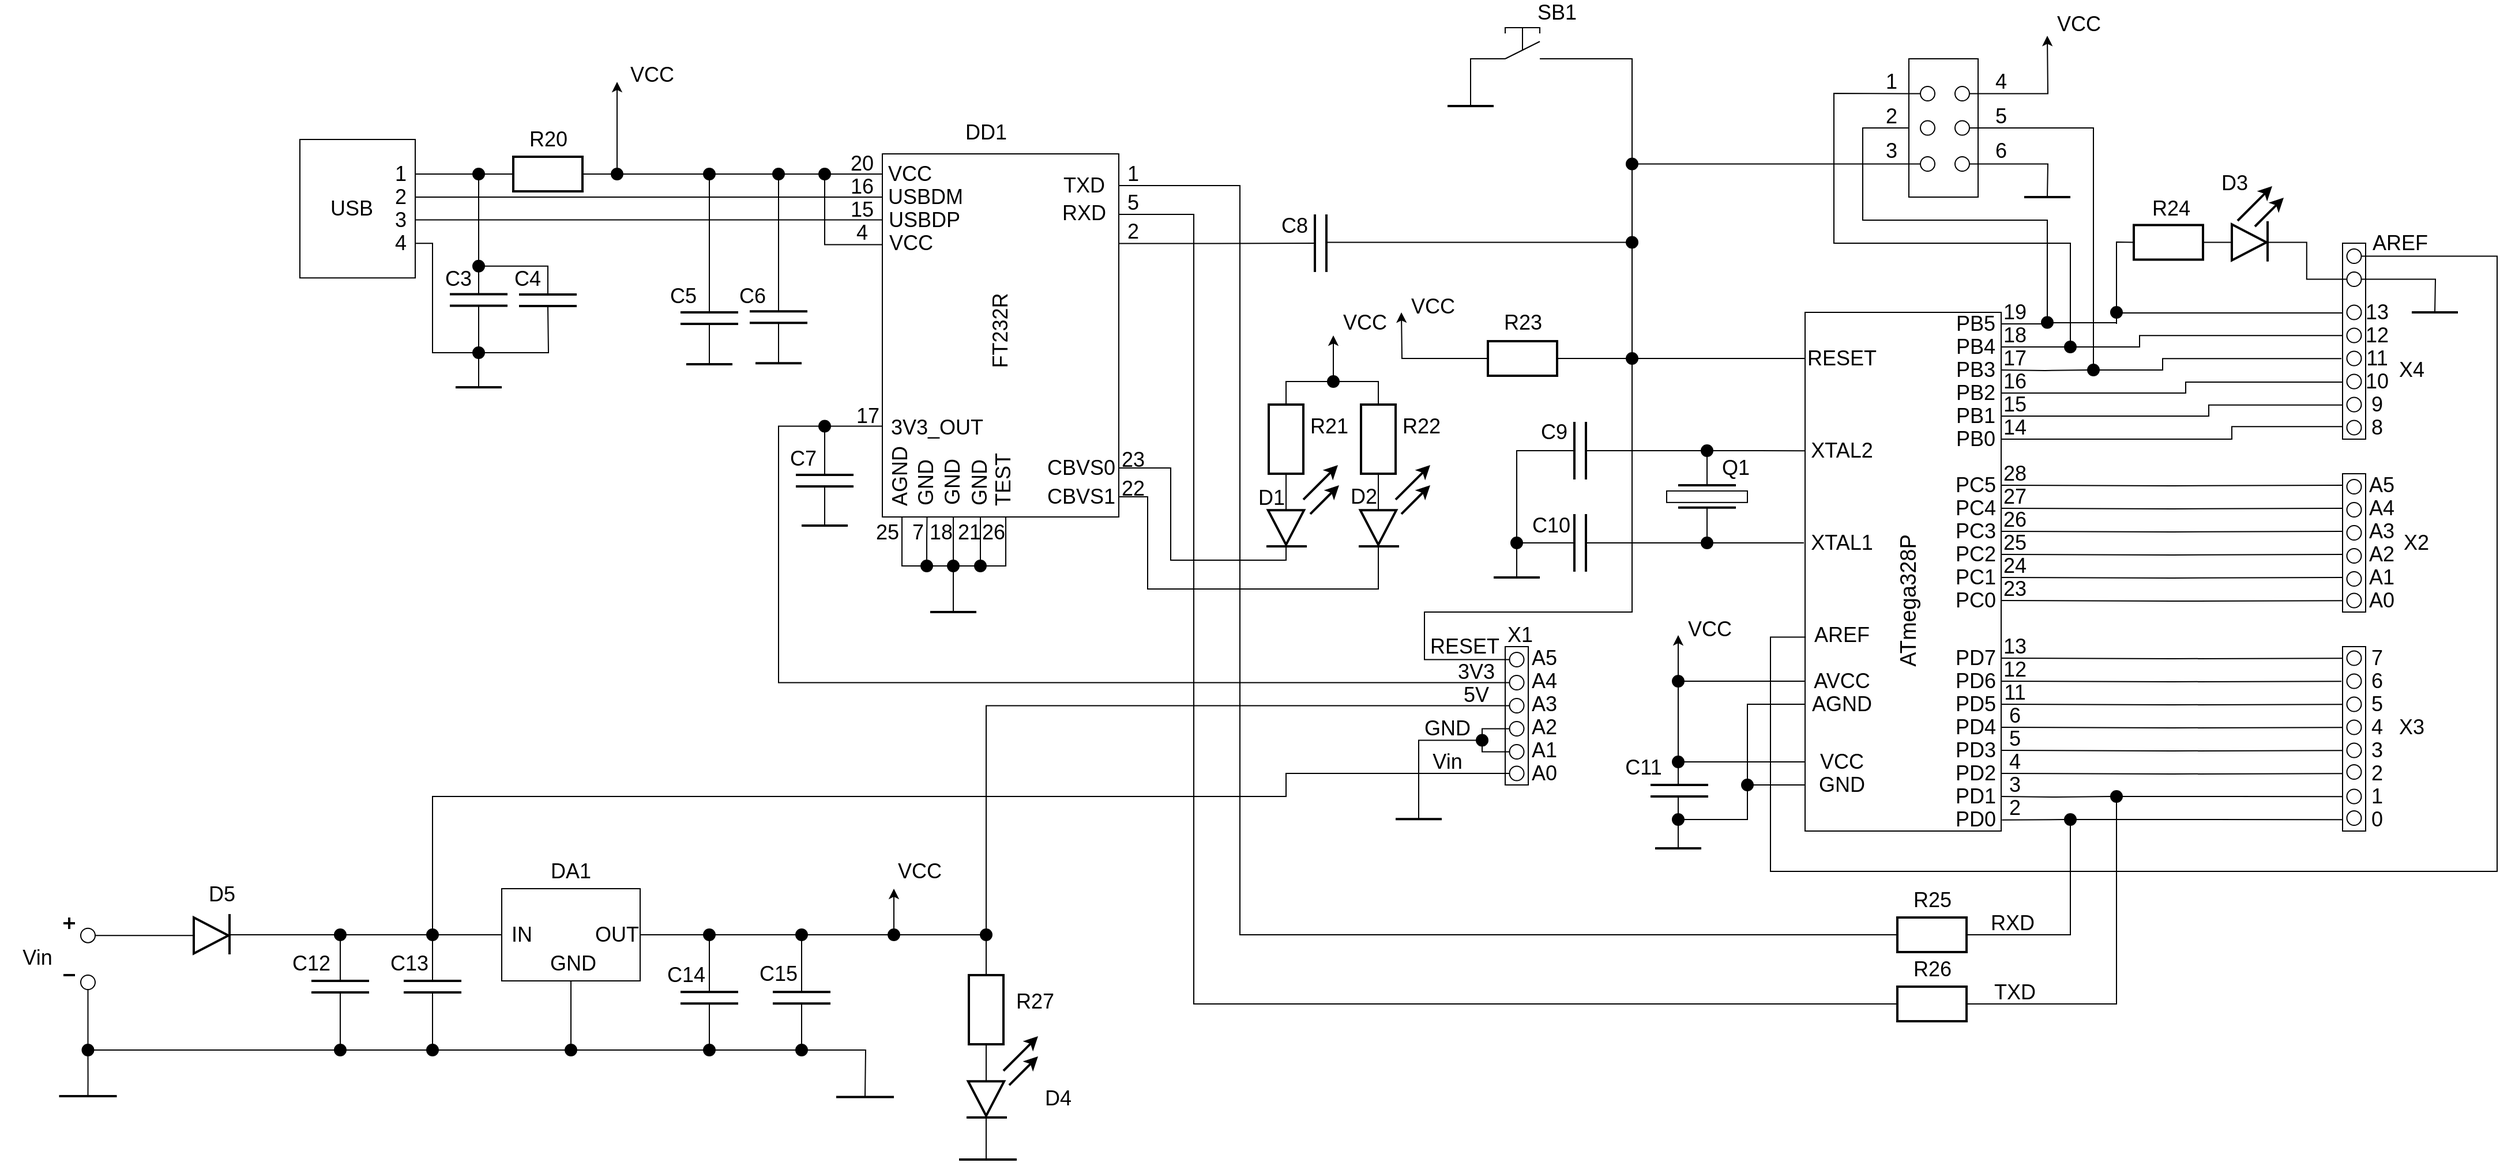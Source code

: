 <mxfile version="13.0.3" type="device"><diagram id="J3tc0UHyeyCrM_ovC6Lw" name="Страница 1"><mxGraphModel dx="2522" dy="1679" grid="1" gridSize="5" guides="1" tooltips="1" connect="1" arrows="1" fold="1" page="1" pageScale="1" pageWidth="827" pageHeight="1169" math="0" shadow="0"><root><mxCell id="0"/><mxCell id="1" parent="0"/><mxCell id="cl-Dw1lrTt1yJCOCP2DC-342" value="" style="rounded=0;whiteSpace=wrap;html=1;" parent="1" vertex="1"><mxGeometry x="-110" y="410" width="20" height="120" as="geometry"/></mxCell><mxCell id="cl-Dw1lrTt1yJCOCP2DC-163" value="" style="rounded=0;whiteSpace=wrap;html=1;" parent="1" vertex="1"><mxGeometry x="240" y="-100" width="60" height="120" as="geometry"/></mxCell><mxCell id="cl-Dw1lrTt1yJCOCP2DC-1" value="" style="rounded=0;whiteSpace=wrap;html=1;fontSize=18;" parent="1" vertex="1"><mxGeometry x="150" y="120" width="170" height="450" as="geometry"/></mxCell><mxCell id="cl-Dw1lrTt1yJCOCP2DC-88" style="edgeStyle=orthogonalEdgeStyle;rounded=0;orthogonalLoop=1;jettySize=auto;html=1;entryX=-0.002;entryY=0.356;entryDx=0;entryDy=0;entryPerimeter=0;endArrow=none;endFill=0;" parent="1" target="cl-Dw1lrTt1yJCOCP2DC-75" edge="1"><mxGeometry relative="1" as="geometry"><mxPoint x="420" y="130" as="sourcePoint"/><Array as="points"><mxPoint x="420" y="120"/></Array></mxGeometry></mxCell><mxCell id="cl-Dw1lrTt1yJCOCP2DC-2" value="PB5" style="text;html=1;strokeColor=none;fillColor=none;align=center;verticalAlign=middle;whiteSpace=wrap;rounded=0;fontSize=18;" parent="1" vertex="1"><mxGeometry x="278" y="120" width="40" height="20" as="geometry"/></mxCell><mxCell id="cl-Dw1lrTt1yJCOCP2DC-87" style="edgeStyle=orthogonalEdgeStyle;rounded=0;orthogonalLoop=1;jettySize=auto;html=1;entryX=0.045;entryY=0.471;entryDx=0;entryDy=0;entryPerimeter=0;endArrow=none;endFill=0;" parent="1" target="cl-Dw1lrTt1yJCOCP2DC-75" edge="1"><mxGeometry relative="1" as="geometry"><mxPoint x="320" y="150" as="sourcePoint"/><Array as="points"><mxPoint x="440" y="150"/><mxPoint x="440" y="140"/></Array></mxGeometry></mxCell><mxCell id="cl-Dw1lrTt1yJCOCP2DC-3" value="PB4" style="text;html=1;strokeColor=none;fillColor=none;align=center;verticalAlign=middle;whiteSpace=wrap;rounded=0;fontSize=18;" parent="1" vertex="1"><mxGeometry x="278" y="140" width="40" height="20" as="geometry"/></mxCell><mxCell id="cl-Dw1lrTt1yJCOCP2DC-86" style="edgeStyle=orthogonalEdgeStyle;rounded=0;orthogonalLoop=1;jettySize=auto;html=1;entryX=-0.05;entryY=0.589;entryDx=0;entryDy=0;entryPerimeter=0;endArrow=none;endFill=0;" parent="1" source="cl-Dw1lrTt1yJCOCP2DC-190" target="cl-Dw1lrTt1yJCOCP2DC-75" edge="1"><mxGeometry relative="1" as="geometry"><Array as="points"><mxPoint x="460" y="170"/><mxPoint x="460" y="160"/></Array></mxGeometry></mxCell><mxCell id="cl-Dw1lrTt1yJCOCP2DC-4" value="PB3" style="text;html=1;strokeColor=none;fillColor=none;align=center;verticalAlign=middle;whiteSpace=wrap;rounded=0;fontSize=18;" parent="1" vertex="1"><mxGeometry x="278" y="160" width="40" height="20" as="geometry"/></mxCell><mxCell id="cl-Dw1lrTt1yJCOCP2DC-85" style="edgeStyle=orthogonalEdgeStyle;rounded=0;orthogonalLoop=1;jettySize=auto;html=1;entryX=0.045;entryY=0.709;entryDx=0;entryDy=0;entryPerimeter=0;endArrow=none;endFill=0;" parent="1" target="cl-Dw1lrTt1yJCOCP2DC-75" edge="1"><mxGeometry relative="1" as="geometry"><mxPoint x="320" y="190" as="sourcePoint"/><Array as="points"><mxPoint x="480" y="190"/><mxPoint x="480" y="180"/></Array></mxGeometry></mxCell><mxCell id="cl-Dw1lrTt1yJCOCP2DC-5" value="PB2" style="text;html=1;strokeColor=none;fillColor=none;align=center;verticalAlign=middle;whiteSpace=wrap;rounded=0;fontSize=18;" parent="1" vertex="1"><mxGeometry x="278" y="180" width="40" height="20" as="geometry"/></mxCell><mxCell id="cl-Dw1lrTt1yJCOCP2DC-84" style="edgeStyle=orthogonalEdgeStyle;rounded=0;orthogonalLoop=1;jettySize=auto;html=1;entryX=0.01;entryY=0.826;entryDx=0;entryDy=0;entryPerimeter=0;endArrow=none;endFill=0;" parent="1" target="cl-Dw1lrTt1yJCOCP2DC-75" edge="1"><mxGeometry relative="1" as="geometry"><mxPoint x="320" y="210" as="sourcePoint"/><Array as="points"><mxPoint x="500" y="210"/><mxPoint x="500" y="200"/></Array></mxGeometry></mxCell><mxCell id="cl-Dw1lrTt1yJCOCP2DC-6" value="PB1" style="text;html=1;strokeColor=none;fillColor=none;align=center;verticalAlign=middle;whiteSpace=wrap;rounded=0;fontSize=18;" parent="1" vertex="1"><mxGeometry x="278" y="200" width="40" height="20" as="geometry"/></mxCell><mxCell id="cl-Dw1lrTt1yJCOCP2DC-83" style="edgeStyle=orthogonalEdgeStyle;rounded=0;orthogonalLoop=1;jettySize=auto;html=1;entryX=-0.01;entryY=0.936;entryDx=0;entryDy=0;entryPerimeter=0;endArrow=none;endFill=0;" parent="1" target="cl-Dw1lrTt1yJCOCP2DC-75" edge="1"><mxGeometry relative="1" as="geometry"><mxPoint x="320" y="230" as="sourcePoint"/><Array as="points"><mxPoint x="520" y="230"/><mxPoint x="520" y="219"/></Array></mxGeometry></mxCell><mxCell id="cl-Dw1lrTt1yJCOCP2DC-7" value="PB0" style="text;html=1;strokeColor=none;fillColor=none;align=center;verticalAlign=middle;whiteSpace=wrap;rounded=0;fontSize=18;" parent="1" vertex="1"><mxGeometry x="278" y="220" width="40" height="20" as="geometry"/></mxCell><mxCell id="cl-Dw1lrTt1yJCOCP2DC-8" value="PC5" style="text;html=1;strokeColor=none;fillColor=none;align=center;verticalAlign=middle;whiteSpace=wrap;rounded=0;fontSize=18;" parent="1" vertex="1"><mxGeometry x="278" y="260" width="40" height="20" as="geometry"/></mxCell><mxCell id="cl-Dw1lrTt1yJCOCP2DC-9" value="PC4" style="text;html=1;strokeColor=none;fillColor=none;align=center;verticalAlign=middle;whiteSpace=wrap;rounded=0;fontSize=18;" parent="1" vertex="1"><mxGeometry x="278" y="280" width="40" height="20" as="geometry"/></mxCell><mxCell id="cl-Dw1lrTt1yJCOCP2DC-10" value="PC3" style="text;html=1;strokeColor=none;fillColor=none;align=center;verticalAlign=middle;whiteSpace=wrap;rounded=0;fontSize=18;" parent="1" vertex="1"><mxGeometry x="278" y="300" width="40" height="20" as="geometry"/></mxCell><mxCell id="cl-Dw1lrTt1yJCOCP2DC-11" value="PC2" style="text;html=1;strokeColor=none;fillColor=none;align=center;verticalAlign=middle;whiteSpace=wrap;rounded=0;fontSize=18;" parent="1" vertex="1"><mxGeometry x="278" y="320" width="40" height="20" as="geometry"/></mxCell><mxCell id="cl-Dw1lrTt1yJCOCP2DC-12" value="PC1" style="text;html=1;strokeColor=none;fillColor=none;align=center;verticalAlign=middle;whiteSpace=wrap;rounded=0;fontSize=18;" parent="1" vertex="1"><mxGeometry x="278" y="340" width="40" height="20" as="geometry"/></mxCell><mxCell id="cl-Dw1lrTt1yJCOCP2DC-13" value="PC0" style="text;html=1;strokeColor=none;fillColor=none;align=center;verticalAlign=middle;whiteSpace=wrap;rounded=0;fontSize=18;" parent="1" vertex="1"><mxGeometry x="278" y="360" width="40" height="20" as="geometry"/></mxCell><mxCell id="cl-Dw1lrTt1yJCOCP2DC-41" style="edgeStyle=orthogonalEdgeStyle;rounded=0;orthogonalLoop=1;jettySize=auto;html=1;endArrow=none;endFill=0;entryX=-0.01;entryY=0.063;entryDx=0;entryDy=0;entryPerimeter=0;" parent="1" target="cl-Dw1lrTt1yJCOCP2DC-33" edge="1"><mxGeometry relative="1" as="geometry"><mxPoint x="320" y="420" as="sourcePoint"/><mxPoint x="518" y="420" as="targetPoint"/></mxGeometry></mxCell><mxCell id="cl-Dw1lrTt1yJCOCP2DC-14" value="PD7" style="text;html=1;strokeColor=none;fillColor=none;align=center;verticalAlign=middle;whiteSpace=wrap;rounded=0;fontSize=18;" parent="1" vertex="1"><mxGeometry x="278" y="410" width="40" height="20" as="geometry"/></mxCell><mxCell id="cl-Dw1lrTt1yJCOCP2DC-40" style="edgeStyle=orthogonalEdgeStyle;rounded=0;orthogonalLoop=1;jettySize=auto;html=1;endArrow=none;endFill=0;entryX=-0.05;entryY=0.188;entryDx=0;entryDy=0;entryPerimeter=0;" parent="1" target="cl-Dw1lrTt1yJCOCP2DC-33" edge="1"><mxGeometry relative="1" as="geometry"><mxPoint x="320" y="440" as="sourcePoint"/><mxPoint x="520" y="440" as="targetPoint"/></mxGeometry></mxCell><mxCell id="cl-Dw1lrTt1yJCOCP2DC-15" value="PD6" style="text;html=1;strokeColor=none;fillColor=none;align=center;verticalAlign=middle;whiteSpace=wrap;rounded=0;fontSize=18;" parent="1" vertex="1"><mxGeometry x="278" y="430" width="40" height="20" as="geometry"/></mxCell><mxCell id="cl-Dw1lrTt1yJCOCP2DC-39" style="edgeStyle=orthogonalEdgeStyle;rounded=0;orthogonalLoop=1;jettySize=auto;html=1;entryX=0;entryY=0.313;entryDx=0;entryDy=0;endArrow=none;endFill=0;entryPerimeter=0;" parent="1" target="cl-Dw1lrTt1yJCOCP2DC-33" edge="1"><mxGeometry relative="1" as="geometry"><mxPoint x="320" y="460" as="sourcePoint"/></mxGeometry></mxCell><mxCell id="cl-Dw1lrTt1yJCOCP2DC-16" value="PD5" style="text;html=1;strokeColor=none;fillColor=none;align=center;verticalAlign=middle;whiteSpace=wrap;rounded=0;fontSize=18;" parent="1" vertex="1"><mxGeometry x="278" y="450" width="40" height="20" as="geometry"/></mxCell><mxCell id="cl-Dw1lrTt1yJCOCP2DC-38" style="edgeStyle=orthogonalEdgeStyle;rounded=0;orthogonalLoop=1;jettySize=auto;html=1;endArrow=none;endFill=0;entryX=0.05;entryY=0.438;entryDx=0;entryDy=0;entryPerimeter=0;" parent="1" target="cl-Dw1lrTt1yJCOCP2DC-33" edge="1"><mxGeometry relative="1" as="geometry"><mxPoint x="320" y="480" as="sourcePoint"/></mxGeometry></mxCell><mxCell id="cl-Dw1lrTt1yJCOCP2DC-17" value="PD4" style="text;html=1;strokeColor=none;fillColor=none;align=center;verticalAlign=middle;whiteSpace=wrap;rounded=0;fontSize=18;" parent="1" vertex="1"><mxGeometry x="278" y="470" width="40" height="20" as="geometry"/></mxCell><mxCell id="cl-Dw1lrTt1yJCOCP2DC-37" style="edgeStyle=orthogonalEdgeStyle;rounded=0;orthogonalLoop=1;jettySize=auto;html=1;entryX=0;entryY=0.563;entryDx=0;entryDy=0;endArrow=none;endFill=0;entryPerimeter=0;" parent="1" target="cl-Dw1lrTt1yJCOCP2DC-33" edge="1"><mxGeometry relative="1" as="geometry"><mxPoint x="320" y="500" as="sourcePoint"/></mxGeometry></mxCell><mxCell id="cl-Dw1lrTt1yJCOCP2DC-18" value="PD3" style="text;html=1;strokeColor=none;fillColor=none;align=center;verticalAlign=middle;whiteSpace=wrap;rounded=0;fontSize=18;" parent="1" vertex="1"><mxGeometry x="278" y="490" width="40" height="20" as="geometry"/></mxCell><mxCell id="cl-Dw1lrTt1yJCOCP2DC-36" style="edgeStyle=orthogonalEdgeStyle;rounded=0;orthogonalLoop=1;jettySize=auto;html=1;entryX=0.05;entryY=0.688;entryDx=0;entryDy=0;entryPerimeter=0;endArrow=none;endFill=0;" parent="1" target="cl-Dw1lrTt1yJCOCP2DC-33" edge="1"><mxGeometry relative="1" as="geometry"><mxPoint x="320" y="520" as="sourcePoint"/></mxGeometry></mxCell><mxCell id="cl-Dw1lrTt1yJCOCP2DC-19" value="PD2" style="text;html=1;strokeColor=none;fillColor=none;align=center;verticalAlign=middle;whiteSpace=wrap;rounded=0;fontSize=18;" parent="1" vertex="1"><mxGeometry x="278" y="510" width="40" height="20" as="geometry"/></mxCell><mxCell id="cl-Dw1lrTt1yJCOCP2DC-35" style="edgeStyle=orthogonalEdgeStyle;rounded=0;orthogonalLoop=1;jettySize=auto;html=1;entryX=0;entryY=0.813;entryDx=0;entryDy=0;endArrow=none;endFill=0;entryPerimeter=0;" parent="1" source="cl-Dw1lrTt1yJCOCP2DC-271" target="cl-Dw1lrTt1yJCOCP2DC-33" edge="1"><mxGeometry relative="1" as="geometry"/></mxCell><mxCell id="cl-Dw1lrTt1yJCOCP2DC-20" value="PD1" style="text;html=1;strokeColor=none;fillColor=none;align=center;verticalAlign=middle;whiteSpace=wrap;rounded=0;fontSize=18;" parent="1" vertex="1"><mxGeometry x="278" y="530" width="40" height="20" as="geometry"/></mxCell><mxCell id="cl-Dw1lrTt1yJCOCP2DC-34" style="edgeStyle=orthogonalEdgeStyle;rounded=0;orthogonalLoop=1;jettySize=auto;html=1;endArrow=none;endFill=0;entryX=0.001;entryY=0.938;entryDx=0;entryDy=0;entryPerimeter=0;" parent="1" source="cl-Dw1lrTt1yJCOCP2DC-276" target="cl-Dw1lrTt1yJCOCP2DC-33" edge="1"><mxGeometry relative="1" as="geometry"><mxPoint x="615" y="560" as="targetPoint"/><Array as="points"/></mxGeometry></mxCell><mxCell id="cl-Dw1lrTt1yJCOCP2DC-21" value="PD0" style="text;html=1;strokeColor=none;fillColor=none;align=center;verticalAlign=middle;whiteSpace=wrap;rounded=0;fontSize=18;" parent="1" vertex="1"><mxGeometry x="278" y="550" width="40" height="20" as="geometry"/></mxCell><mxCell id="cl-Dw1lrTt1yJCOCP2DC-22" value="&lt;font style=&quot;font-size: 19px&quot;&gt;ATmega328P&lt;/font&gt;" style="text;html=1;strokeColor=none;fillColor=none;align=center;verticalAlign=middle;whiteSpace=wrap;rounded=0;rotation=-90;fontSize=18;" parent="1" vertex="1"><mxGeometry x="195" y="360" width="90" height="20" as="geometry"/></mxCell><mxCell id="cl-Dw1lrTt1yJCOCP2DC-23" value="&lt;font style=&quot;font-size: 18px;&quot;&gt;RESET&lt;/font&gt;" style="text;html=1;strokeColor=none;fillColor=none;align=center;verticalAlign=middle;whiteSpace=wrap;rounded=0;fontSize=18;" parent="1" vertex="1"><mxGeometry x="162" y="150" width="40" height="20" as="geometry"/></mxCell><mxCell id="cl-Dw1lrTt1yJCOCP2DC-24" value="XTAL2" style="text;html=1;strokeColor=none;fillColor=none;align=center;verticalAlign=middle;whiteSpace=wrap;rounded=0;fontSize=18;" parent="1" vertex="1"><mxGeometry x="162" y="230" width="40" height="20" as="geometry"/></mxCell><mxCell id="cl-Dw1lrTt1yJCOCP2DC-25" value="XTAL1" style="text;html=1;strokeColor=none;fillColor=none;align=center;verticalAlign=middle;whiteSpace=wrap;rounded=0;fontSize=18;" parent="1" vertex="1"><mxGeometry x="162" y="310" width="40" height="20" as="geometry"/></mxCell><mxCell id="cl-Dw1lrTt1yJCOCP2DC-26" value="AREF" style="text;html=1;strokeColor=none;fillColor=none;align=center;verticalAlign=middle;whiteSpace=wrap;rounded=0;fontSize=18;" parent="1" vertex="1"><mxGeometry x="162" y="390" width="40" height="20" as="geometry"/></mxCell><mxCell id="cl-Dw1lrTt1yJCOCP2DC-27" value="AVCC" style="text;html=1;strokeColor=none;fillColor=none;align=center;verticalAlign=middle;whiteSpace=wrap;rounded=0;fontSize=18;" parent="1" vertex="1"><mxGeometry x="162" y="430" width="40" height="20" as="geometry"/></mxCell><mxCell id="cl-Dw1lrTt1yJCOCP2DC-28" value="AGND" style="text;html=1;strokeColor=none;fillColor=none;align=center;verticalAlign=middle;whiteSpace=wrap;rounded=0;fontSize=18;" parent="1" vertex="1"><mxGeometry x="162" y="450" width="40" height="20" as="geometry"/></mxCell><mxCell id="cl-Dw1lrTt1yJCOCP2DC-29" value="GND" style="text;html=1;strokeColor=none;fillColor=none;align=center;verticalAlign=middle;whiteSpace=wrap;rounded=0;fontSize=18;" parent="1" vertex="1"><mxGeometry x="162" y="520" width="40" height="20" as="geometry"/></mxCell><mxCell id="cl-Dw1lrTt1yJCOCP2DC-30" value="VCC" style="text;html=1;strokeColor=none;fillColor=none;align=center;verticalAlign=middle;whiteSpace=wrap;rounded=0;fontSize=18;" parent="1" vertex="1"><mxGeometry x="162" y="500" width="40" height="20" as="geometry"/></mxCell><mxCell id="cl-Dw1lrTt1yJCOCP2DC-33" value="" style="rounded=0;whiteSpace=wrap;html=1;fontSize=18;" parent="1" vertex="1"><mxGeometry x="616" y="410" width="20" height="160" as="geometry"/></mxCell><mxCell id="cl-Dw1lrTt1yJCOCP2DC-42" value="7" style="text;html=1;strokeColor=none;fillColor=none;align=center;verticalAlign=middle;whiteSpace=wrap;rounded=0;fontSize=18;" parent="1" vertex="1"><mxGeometry x="626" y="410" width="40" height="20" as="geometry"/></mxCell><mxCell id="cl-Dw1lrTt1yJCOCP2DC-43" value="6" style="text;html=1;strokeColor=none;fillColor=none;align=center;verticalAlign=middle;whiteSpace=wrap;rounded=0;fontSize=18;" parent="1" vertex="1"><mxGeometry x="626" y="430" width="40" height="20" as="geometry"/></mxCell><mxCell id="cl-Dw1lrTt1yJCOCP2DC-44" value="5" style="text;html=1;strokeColor=none;fillColor=none;align=center;verticalAlign=middle;whiteSpace=wrap;rounded=0;fontSize=18;" parent="1" vertex="1"><mxGeometry x="626" y="450" width="40" height="20" as="geometry"/></mxCell><mxCell id="cl-Dw1lrTt1yJCOCP2DC-45" value="4" style="text;html=1;strokeColor=none;fillColor=none;align=center;verticalAlign=middle;whiteSpace=wrap;rounded=0;fontSize=18;" parent="1" vertex="1"><mxGeometry x="626" y="470" width="40" height="20" as="geometry"/></mxCell><mxCell id="cl-Dw1lrTt1yJCOCP2DC-46" value="3" style="text;html=1;strokeColor=none;fillColor=none;align=center;verticalAlign=middle;whiteSpace=wrap;rounded=0;fontSize=18;" parent="1" vertex="1"><mxGeometry x="626" y="490" width="40" height="20" as="geometry"/></mxCell><mxCell id="cl-Dw1lrTt1yJCOCP2DC-47" value="2" style="text;html=1;strokeColor=none;fillColor=none;align=center;verticalAlign=middle;whiteSpace=wrap;rounded=0;fontSize=18;" parent="1" vertex="1"><mxGeometry x="626" y="510" width="40" height="20" as="geometry"/></mxCell><mxCell id="cl-Dw1lrTt1yJCOCP2DC-48" value="1" style="text;html=1;strokeColor=none;fillColor=none;align=center;verticalAlign=middle;whiteSpace=wrap;rounded=0;fontSize=18;" parent="1" vertex="1"><mxGeometry x="626" y="530" width="40" height="20" as="geometry"/></mxCell><mxCell id="cl-Dw1lrTt1yJCOCP2DC-49" value="0" style="text;html=1;strokeColor=none;fillColor=none;align=center;verticalAlign=middle;whiteSpace=wrap;rounded=0;fontSize=18;" parent="1" vertex="1"><mxGeometry x="626" y="550" width="40" height="20" as="geometry"/></mxCell><mxCell id="cl-Dw1lrTt1yJCOCP2DC-50" value="X3" style="text;html=1;strokeColor=none;fillColor=none;align=center;verticalAlign=middle;whiteSpace=wrap;rounded=0;fontSize=18;" parent="1" vertex="1"><mxGeometry x="656" y="470" width="40" height="20" as="geometry"/></mxCell><mxCell id="cl-Dw1lrTt1yJCOCP2DC-53" style="edgeStyle=orthogonalEdgeStyle;rounded=0;orthogonalLoop=1;jettySize=auto;html=1;entryX=0.05;entryY=0.083;entryDx=0;entryDy=0;endArrow=none;endFill=0;entryPerimeter=0;" parent="1" target="cl-Dw1lrTt1yJCOCP2DC-59" edge="1"><mxGeometry relative="1" as="geometry"><mxPoint x="320" y="270" as="sourcePoint"/></mxGeometry></mxCell><mxCell id="cl-Dw1lrTt1yJCOCP2DC-54" style="edgeStyle=orthogonalEdgeStyle;rounded=0;orthogonalLoop=1;jettySize=auto;html=1;endArrow=none;endFill=0;entryX=0;entryY=0.25;entryDx=0;entryDy=0;" parent="1" target="cl-Dw1lrTt1yJCOCP2DC-59" edge="1"><mxGeometry relative="1" as="geometry"><mxPoint x="320" y="290" as="sourcePoint"/></mxGeometry></mxCell><mxCell id="cl-Dw1lrTt1yJCOCP2DC-55" style="edgeStyle=orthogonalEdgeStyle;rounded=0;orthogonalLoop=1;jettySize=auto;html=1;entryX=0;entryY=0.417;entryDx=0;entryDy=0;endArrow=none;endFill=0;entryPerimeter=0;" parent="1" target="cl-Dw1lrTt1yJCOCP2DC-59" edge="1"><mxGeometry relative="1" as="geometry"><mxPoint x="320" y="310" as="sourcePoint"/></mxGeometry></mxCell><mxCell id="cl-Dw1lrTt1yJCOCP2DC-56" style="edgeStyle=orthogonalEdgeStyle;rounded=0;orthogonalLoop=1;jettySize=auto;html=1;entryX=0.05;entryY=0.583;entryDx=0;entryDy=0;entryPerimeter=0;endArrow=none;endFill=0;" parent="1" target="cl-Dw1lrTt1yJCOCP2DC-59" edge="1"><mxGeometry relative="1" as="geometry"><mxPoint x="320" y="330" as="sourcePoint"/></mxGeometry></mxCell><mxCell id="cl-Dw1lrTt1yJCOCP2DC-57" style="edgeStyle=orthogonalEdgeStyle;rounded=0;orthogonalLoop=1;jettySize=auto;html=1;entryX=0;entryY=0.75;entryDx=0;entryDy=0;endArrow=none;endFill=0;" parent="1" target="cl-Dw1lrTt1yJCOCP2DC-59" edge="1"><mxGeometry relative="1" as="geometry"><mxPoint x="320" y="350" as="sourcePoint"/></mxGeometry></mxCell><mxCell id="cl-Dw1lrTt1yJCOCP2DC-58" style="edgeStyle=orthogonalEdgeStyle;rounded=0;orthogonalLoop=1;jettySize=auto;html=1;endArrow=none;endFill=0;entryX=0.01;entryY=0.918;entryDx=0;entryDy=0;entryPerimeter=0;" parent="1" target="cl-Dw1lrTt1yJCOCP2DC-59" edge="1"><mxGeometry relative="1" as="geometry"><mxPoint x="320" y="370" as="sourcePoint"/><mxPoint x="519" y="370" as="targetPoint"/><Array as="points"/></mxGeometry></mxCell><mxCell id="cl-Dw1lrTt1yJCOCP2DC-59" value="" style="rounded=0;whiteSpace=wrap;html=1;" parent="1" vertex="1"><mxGeometry x="616" y="260" width="20" height="120" as="geometry"/></mxCell><mxCell id="cl-Dw1lrTt1yJCOCP2DC-62" value="A5" style="text;html=1;strokeColor=none;fillColor=none;align=center;verticalAlign=middle;whiteSpace=wrap;rounded=0;fontSize=18;" parent="1" vertex="1"><mxGeometry x="630" y="260" width="40" height="20" as="geometry"/></mxCell><mxCell id="cl-Dw1lrTt1yJCOCP2DC-63" value="A4" style="text;html=1;strokeColor=none;fillColor=none;align=center;verticalAlign=middle;whiteSpace=wrap;rounded=0;fontSize=18;" parent="1" vertex="1"><mxGeometry x="630" y="280" width="40" height="20" as="geometry"/></mxCell><mxCell id="cl-Dw1lrTt1yJCOCP2DC-64" value="A3" style="text;html=1;strokeColor=none;fillColor=none;align=center;verticalAlign=middle;whiteSpace=wrap;rounded=0;fontSize=18;" parent="1" vertex="1"><mxGeometry x="630" y="300" width="40" height="20" as="geometry"/></mxCell><mxCell id="cl-Dw1lrTt1yJCOCP2DC-65" value="A2" style="text;html=1;strokeColor=none;fillColor=none;align=center;verticalAlign=middle;whiteSpace=wrap;rounded=0;fontSize=18;" parent="1" vertex="1"><mxGeometry x="630" y="320" width="40" height="20" as="geometry"/></mxCell><mxCell id="cl-Dw1lrTt1yJCOCP2DC-66" value="A1" style="text;html=1;strokeColor=none;fillColor=none;align=center;verticalAlign=middle;whiteSpace=wrap;rounded=0;fontSize=18;" parent="1" vertex="1"><mxGeometry x="630" y="340" width="40" height="20" as="geometry"/></mxCell><mxCell id="cl-Dw1lrTt1yJCOCP2DC-67" value="A0" style="text;html=1;strokeColor=none;fillColor=none;align=center;verticalAlign=middle;whiteSpace=wrap;rounded=0;fontSize=18;" parent="1" vertex="1"><mxGeometry x="630" y="360" width="40" height="20" as="geometry"/></mxCell><mxCell id="cl-Dw1lrTt1yJCOCP2DC-68" value="X2" style="text;html=1;strokeColor=none;fillColor=none;align=center;verticalAlign=middle;whiteSpace=wrap;rounded=0;fontSize=18;" parent="1" vertex="1"><mxGeometry x="660" y="310" width="40" height="20" as="geometry"/></mxCell><mxCell id="cl-Dw1lrTt1yJCOCP2DC-75" value="" style="rounded=0;whiteSpace=wrap;html=1;" parent="1" vertex="1"><mxGeometry x="616" y="60" width="20" height="170" as="geometry"/></mxCell><mxCell id="cl-Dw1lrTt1yJCOCP2DC-76" value="13" style="text;html=1;strokeColor=none;fillColor=none;align=center;verticalAlign=middle;whiteSpace=wrap;rounded=0;fontSize=18;" parent="1" vertex="1"><mxGeometry x="626" y="110" width="40" height="20" as="geometry"/></mxCell><mxCell id="cl-Dw1lrTt1yJCOCP2DC-77" value="12" style="text;html=1;strokeColor=none;fillColor=none;align=center;verticalAlign=middle;whiteSpace=wrap;rounded=0;fontSize=18;" parent="1" vertex="1"><mxGeometry x="626" y="130" width="40" height="20" as="geometry"/></mxCell><mxCell id="cl-Dw1lrTt1yJCOCP2DC-78" value="11" style="text;html=1;strokeColor=none;fillColor=none;align=center;verticalAlign=middle;whiteSpace=wrap;rounded=0;fontSize=18;" parent="1" vertex="1"><mxGeometry x="626" y="150" width="40" height="20" as="geometry"/></mxCell><mxCell id="cl-Dw1lrTt1yJCOCP2DC-79" value="10" style="text;html=1;strokeColor=none;fillColor=none;align=center;verticalAlign=middle;whiteSpace=wrap;rounded=0;fontSize=18;" parent="1" vertex="1"><mxGeometry x="626" y="170" width="40" height="20" as="geometry"/></mxCell><mxCell id="cl-Dw1lrTt1yJCOCP2DC-80" value="9" style="text;html=1;strokeColor=none;fillColor=none;align=center;verticalAlign=middle;whiteSpace=wrap;rounded=0;fontSize=18;" parent="1" vertex="1"><mxGeometry x="626" y="190" width="40" height="20" as="geometry"/></mxCell><mxCell id="cl-Dw1lrTt1yJCOCP2DC-81" value="8" style="text;html=1;strokeColor=none;fillColor=none;align=center;verticalAlign=middle;whiteSpace=wrap;rounded=0;fontSize=18;" parent="1" vertex="1"><mxGeometry x="626" y="210" width="40" height="20" as="geometry"/></mxCell><mxCell id="cl-Dw1lrTt1yJCOCP2DC-82" value="X4" style="text;html=1;strokeColor=none;fillColor=none;align=center;verticalAlign=middle;whiteSpace=wrap;rounded=0;fontSize=18;" parent="1" vertex="1"><mxGeometry x="656" y="160" width="40" height="20" as="geometry"/></mxCell><mxCell id="cl-Dw1lrTt1yJCOCP2DC-89" value="" style="ellipse;whiteSpace=wrap;html=1;aspect=fixed;" parent="1" vertex="1"><mxGeometry x="619.75" y="213.75" width="12.5" height="12.5" as="geometry"/></mxCell><mxCell id="cl-Dw1lrTt1yJCOCP2DC-90" value="" style="ellipse;whiteSpace=wrap;html=1;aspect=fixed;" parent="1" vertex="1"><mxGeometry x="619.75" y="193.75" width="12.5" height="12.5" as="geometry"/></mxCell><mxCell id="cl-Dw1lrTt1yJCOCP2DC-91" value="" style="ellipse;whiteSpace=wrap;html=1;aspect=fixed;" parent="1" vertex="1"><mxGeometry x="619.75" y="173.75" width="12.5" height="12.5" as="geometry"/></mxCell><mxCell id="cl-Dw1lrTt1yJCOCP2DC-92" value="" style="ellipse;whiteSpace=wrap;html=1;aspect=fixed;" parent="1" vertex="1"><mxGeometry x="619.75" y="153.75" width="12.5" height="12.5" as="geometry"/></mxCell><mxCell id="cl-Dw1lrTt1yJCOCP2DC-93" value="" style="ellipse;whiteSpace=wrap;html=1;aspect=fixed;" parent="1" vertex="1"><mxGeometry x="619.75" y="133.75" width="12.5" height="12.5" as="geometry"/></mxCell><mxCell id="cl-Dw1lrTt1yJCOCP2DC-94" value="" style="ellipse;whiteSpace=wrap;html=1;aspect=fixed;" parent="1" vertex="1"><mxGeometry x="619.75" y="113.75" width="12.5" height="12.5" as="geometry"/></mxCell><mxCell id="cl-Dw1lrTt1yJCOCP2DC-97" style="edgeStyle=orthogonalEdgeStyle;rounded=0;orthogonalLoop=1;jettySize=auto;html=1;endArrow=none;endFill=0;" parent="1" source="cl-Dw1lrTt1yJCOCP2DC-95" edge="1"><mxGeometry relative="1" as="geometry"><mxPoint x="696" y="120" as="targetPoint"/></mxGeometry></mxCell><mxCell id="cl-Dw1lrTt1yJCOCP2DC-95" value="" style="ellipse;whiteSpace=wrap;html=1;aspect=fixed;" parent="1" vertex="1"><mxGeometry x="619.75" y="85" width="12.5" height="12.5" as="geometry"/></mxCell><mxCell id="cl-Dw1lrTt1yJCOCP2DC-103" style="edgeStyle=orthogonalEdgeStyle;rounded=0;orthogonalLoop=1;jettySize=auto;html=1;endArrow=none;endFill=0;entryX=0.004;entryY=0.626;entryDx=0;entryDy=0;entryPerimeter=0;" parent="1" source="cl-Dw1lrTt1yJCOCP2DC-96" target="cl-Dw1lrTt1yJCOCP2DC-1" edge="1"><mxGeometry relative="1" as="geometry"><mxPoint x="736" y="95" as="targetPoint"/><Array as="points"><mxPoint x="750" y="71"/><mxPoint x="750" y="605"/><mxPoint x="120" y="605"/><mxPoint x="120" y="402"/></Array></mxGeometry></mxCell><mxCell id="cl-Dw1lrTt1yJCOCP2DC-96" value="" style="ellipse;whiteSpace=wrap;html=1;aspect=fixed;" parent="1" vertex="1"><mxGeometry x="619.75" y="65" width="12.5" height="12.5" as="geometry"/></mxCell><mxCell id="cl-Dw1lrTt1yJCOCP2DC-102" value="" style="endArrow=none;html=1;strokeWidth=2;" parent="1" edge="1"><mxGeometry width="50" height="50" relative="1" as="geometry"><mxPoint x="676" y="120" as="sourcePoint"/><mxPoint x="716" y="120" as="targetPoint"/></mxGeometry></mxCell><mxCell id="cl-Dw1lrTt1yJCOCP2DC-104" value="AREF" style="text;html=1;strokeColor=none;fillColor=none;align=center;verticalAlign=middle;whiteSpace=wrap;rounded=0;fontSize=18;" parent="1" vertex="1"><mxGeometry x="646" y="50" width="40" height="20" as="geometry"/></mxCell><mxCell id="cl-Dw1lrTt1yJCOCP2DC-105" value="13" style="text;html=1;strokeColor=none;fillColor=none;align=center;verticalAlign=middle;whiteSpace=wrap;rounded=0;fontSize=18;" parent="1" vertex="1"><mxGeometry x="312" y="400" width="40" height="20" as="geometry"/></mxCell><mxCell id="cl-Dw1lrTt1yJCOCP2DC-106" value="12" style="text;html=1;strokeColor=none;fillColor=none;align=center;verticalAlign=middle;whiteSpace=wrap;rounded=0;fontSize=18;" parent="1" vertex="1"><mxGeometry x="312" y="420" width="40" height="20" as="geometry"/></mxCell><mxCell id="cl-Dw1lrTt1yJCOCP2DC-107" value="11" style="text;html=1;strokeColor=none;fillColor=none;align=center;verticalAlign=middle;whiteSpace=wrap;rounded=0;fontSize=18;" parent="1" vertex="1"><mxGeometry x="312" y="440" width="40" height="20" as="geometry"/></mxCell><mxCell id="cl-Dw1lrTt1yJCOCP2DC-108" value="6" style="text;html=1;strokeColor=none;fillColor=none;align=center;verticalAlign=middle;whiteSpace=wrap;rounded=0;fontSize=18;" parent="1" vertex="1"><mxGeometry x="312" y="460" width="40" height="20" as="geometry"/></mxCell><mxCell id="cl-Dw1lrTt1yJCOCP2DC-109" value="5" style="text;html=1;strokeColor=none;fillColor=none;align=center;verticalAlign=middle;whiteSpace=wrap;rounded=0;fontSize=18;" parent="1" vertex="1"><mxGeometry x="312" y="480" width="40" height="20" as="geometry"/></mxCell><mxCell id="cl-Dw1lrTt1yJCOCP2DC-110" value="4" style="text;html=1;strokeColor=none;fillColor=none;align=center;verticalAlign=middle;whiteSpace=wrap;rounded=0;fontSize=18;" parent="1" vertex="1"><mxGeometry x="312" y="500" width="40" height="20" as="geometry"/></mxCell><mxCell id="cl-Dw1lrTt1yJCOCP2DC-111" value="3" style="text;html=1;strokeColor=none;fillColor=none;align=center;verticalAlign=middle;whiteSpace=wrap;rounded=0;fontSize=18;" parent="1" vertex="1"><mxGeometry x="312" y="520" width="40" height="20" as="geometry"/></mxCell><mxCell id="cl-Dw1lrTt1yJCOCP2DC-112" value="2" style="text;html=1;strokeColor=none;fillColor=none;align=center;verticalAlign=middle;whiteSpace=wrap;rounded=0;fontSize=18;" parent="1" vertex="1"><mxGeometry x="312" y="540" width="40" height="20" as="geometry"/></mxCell><mxCell id="cl-Dw1lrTt1yJCOCP2DC-113" value="28" style="text;html=1;strokeColor=none;fillColor=none;align=center;verticalAlign=middle;whiteSpace=wrap;rounded=0;fontSize=18;" parent="1" vertex="1"><mxGeometry x="312" y="250" width="40" height="20" as="geometry"/></mxCell><mxCell id="cl-Dw1lrTt1yJCOCP2DC-114" value="27" style="text;html=1;strokeColor=none;fillColor=none;align=center;verticalAlign=middle;whiteSpace=wrap;rounded=0;fontSize=18;" parent="1" vertex="1"><mxGeometry x="312" y="270" width="40" height="20" as="geometry"/></mxCell><mxCell id="cl-Dw1lrTt1yJCOCP2DC-115" value="26" style="text;html=1;strokeColor=none;fillColor=none;align=center;verticalAlign=middle;whiteSpace=wrap;rounded=0;fontSize=18;" parent="1" vertex="1"><mxGeometry x="312" y="290" width="40" height="20" as="geometry"/></mxCell><mxCell id="cl-Dw1lrTt1yJCOCP2DC-116" value="25" style="text;html=1;strokeColor=none;fillColor=none;align=center;verticalAlign=middle;whiteSpace=wrap;rounded=0;fontSize=18;" parent="1" vertex="1"><mxGeometry x="312" y="310" width="40" height="20" as="geometry"/></mxCell><mxCell id="cl-Dw1lrTt1yJCOCP2DC-117" value="24" style="text;html=1;strokeColor=none;fillColor=none;align=center;verticalAlign=middle;whiteSpace=wrap;rounded=0;fontSize=18;" parent="1" vertex="1"><mxGeometry x="312" y="330" width="40" height="20" as="geometry"/></mxCell><mxCell id="cl-Dw1lrTt1yJCOCP2DC-118" value="23" style="text;html=1;strokeColor=none;fillColor=none;align=center;verticalAlign=middle;whiteSpace=wrap;rounded=0;fontSize=18;" parent="1" vertex="1"><mxGeometry x="312" y="350" width="40" height="20" as="geometry"/></mxCell><mxCell id="cl-Dw1lrTt1yJCOCP2DC-121" value="19" style="text;html=1;strokeColor=none;fillColor=none;align=center;verticalAlign=middle;whiteSpace=wrap;rounded=0;fontSize=18;" parent="1" vertex="1"><mxGeometry x="312" y="110" width="40" height="20" as="geometry"/></mxCell><mxCell id="cl-Dw1lrTt1yJCOCP2DC-122" value="18" style="text;html=1;strokeColor=none;fillColor=none;align=center;verticalAlign=middle;whiteSpace=wrap;rounded=0;fontSize=18;" parent="1" vertex="1"><mxGeometry x="312" y="130" width="40" height="20" as="geometry"/></mxCell><mxCell id="cl-Dw1lrTt1yJCOCP2DC-123" value="17" style="text;html=1;strokeColor=none;fillColor=none;align=center;verticalAlign=middle;whiteSpace=wrap;rounded=0;fontSize=18;" parent="1" vertex="1"><mxGeometry x="312" y="150" width="40" height="20" as="geometry"/></mxCell><mxCell id="cl-Dw1lrTt1yJCOCP2DC-124" value="16" style="text;html=1;strokeColor=none;fillColor=none;align=center;verticalAlign=middle;whiteSpace=wrap;rounded=0;fontSize=18;" parent="1" vertex="1"><mxGeometry x="312" y="170" width="40" height="20" as="geometry"/></mxCell><mxCell id="cl-Dw1lrTt1yJCOCP2DC-125" value="15" style="text;html=1;strokeColor=none;fillColor=none;align=center;verticalAlign=middle;whiteSpace=wrap;rounded=0;fontSize=18;" parent="1" vertex="1"><mxGeometry x="312" y="190" width="40" height="20" as="geometry"/></mxCell><mxCell id="cl-Dw1lrTt1yJCOCP2DC-126" value="14" style="text;html=1;strokeColor=none;fillColor=none;align=center;verticalAlign=middle;whiteSpace=wrap;rounded=0;fontSize=18;" parent="1" vertex="1"><mxGeometry x="312" y="210" width="40" height="20" as="geometry"/></mxCell><mxCell id="cl-Dw1lrTt1yJCOCP2DC-127" value="" style="endArrow=none;html=1;entryX=0.5;entryY=1;entryDx=0;entryDy=0;rounded=0;" parent="1" target="cl-Dw1lrTt1yJCOCP2DC-136" edge="1"><mxGeometry width="50" height="50" relative="1" as="geometry"><mxPoint x="420" y="120" as="sourcePoint"/><mxPoint x="420" y="100" as="targetPoint"/><Array as="points"><mxPoint x="420" y="91"/><mxPoint x="420" y="59"/></Array></mxGeometry></mxCell><mxCell id="cl-Dw1lrTt1yJCOCP2DC-138" style="edgeStyle=orthogonalEdgeStyle;rounded=0;orthogonalLoop=1;jettySize=auto;html=1;endArrow=none;endFill=0;entryX=0;entryY=0.5;entryDx=0;entryDy=0;" parent="1" source="cl-Dw1lrTt1yJCOCP2DC-136" target="cl-Dw1lrTt1yJCOCP2DC-146" edge="1"><mxGeometry relative="1" as="geometry"><mxPoint x="515" y="59.25" as="targetPoint"/></mxGeometry></mxCell><mxCell id="cl-Dw1lrTt1yJCOCP2DC-136" value="" style="rounded=0;whiteSpace=wrap;html=1;strokeWidth=2;rotation=90;" parent="1" vertex="1"><mxGeometry x="450" y="29.25" width="30" height="60" as="geometry"/></mxCell><mxCell id="cl-Dw1lrTt1yJCOCP2DC-152" style="edgeStyle=orthogonalEdgeStyle;rounded=0;orthogonalLoop=1;jettySize=auto;html=1;entryX=0;entryY=0.5;entryDx=0;entryDy=0;endArrow=none;endFill=0;strokeWidth=1;" parent="1" source="cl-Dw1lrTt1yJCOCP2DC-146" target="cl-Dw1lrTt1yJCOCP2DC-95" edge="1"><mxGeometry relative="1" as="geometry"/></mxCell><mxCell id="cl-Dw1lrTt1yJCOCP2DC-146" value="" style="triangle;whiteSpace=wrap;html=1;rotation=0;strokeWidth=2;" parent="1" vertex="1"><mxGeometry x="520" y="43.63" width="30" height="31.25" as="geometry"/></mxCell><mxCell id="cl-Dw1lrTt1yJCOCP2DC-150" value="" style="endArrow=none;html=1;strokeWidth=2;" parent="1" edge="1"><mxGeometry width="50" height="50" relative="1" as="geometry"><mxPoint x="551" y="75.88" as="sourcePoint"/><mxPoint x="551" y="40.88" as="targetPoint"/></mxGeometry></mxCell><mxCell id="cl-Dw1lrTt1yJCOCP2DC-158" value="" style="endArrow=classic;html=1;strokeWidth=2;" parent="1" edge="1"><mxGeometry width="50" height="50" relative="1" as="geometry"><mxPoint x="540" y="45.5" as="sourcePoint"/><mxPoint x="565" y="20.5" as="targetPoint"/></mxGeometry></mxCell><mxCell id="cl-Dw1lrTt1yJCOCP2DC-159" value="" style="endArrow=classic;html=1;strokeWidth=2;" parent="1" edge="1"><mxGeometry width="50" height="50" relative="1" as="geometry"><mxPoint x="525" y="40.5" as="sourcePoint"/><mxPoint x="555" y="10.5" as="targetPoint"/></mxGeometry></mxCell><mxCell id="cl-Dw1lrTt1yJCOCP2DC-160" value="" style="endArrow=none;html=1;strokeWidth=1;entryX=1;entryY=0.5;entryDx=0;entryDy=0;rounded=0;" parent="1" target="cl-Dw1lrTt1yJCOCP2DC-165" edge="1"><mxGeometry width="50" height="50" relative="1" as="geometry"><mxPoint x="400" y="170" as="sourcePoint"/><mxPoint x="400" y="-65" as="targetPoint"/><Array as="points"><mxPoint x="400" y="-40"/></Array></mxGeometry></mxCell><mxCell id="cl-Dw1lrTt1yJCOCP2DC-161" value="" style="endArrow=none;html=1;strokeWidth=1;entryX=0;entryY=0.5;entryDx=0;entryDy=0;rounded=0;" parent="1" target="cl-Dw1lrTt1yJCOCP2DC-170" edge="1"><mxGeometry width="50" height="50" relative="1" as="geometry"><mxPoint x="380" y="150" as="sourcePoint"/><mxPoint x="380" y="-40" as="targetPoint"/><Array as="points"><mxPoint x="380" y="60"/><mxPoint x="175" y="60"/><mxPoint x="175" y="-70"/></Array></mxGeometry></mxCell><mxCell id="cl-Dw1lrTt1yJCOCP2DC-162" value="" style="endArrow=none;html=1;strokeWidth=1;entryX=0;entryY=0.5;entryDx=0;entryDy=0;rounded=0;strokeColor=#000000;" parent="1" target="cl-Dw1lrTt1yJCOCP2DC-163" edge="1"><mxGeometry width="50" height="50" relative="1" as="geometry"><mxPoint x="360" y="130" as="sourcePoint"/><mxPoint x="360" y="-20" as="targetPoint"/><Array as="points"><mxPoint x="360" y="40"/><mxPoint x="200" y="40"/><mxPoint x="200" y="-40"/></Array></mxGeometry></mxCell><mxCell id="cl-Dw1lrTt1yJCOCP2DC-172" style="edgeStyle=orthogonalEdgeStyle;rounded=0;orthogonalLoop=1;jettySize=auto;html=1;startArrow=none;startFill=0;endArrow=none;endFill=0;strokeColor=#000000;strokeWidth=1;" parent="1" source="cl-Dw1lrTt1yJCOCP2DC-164" edge="1"><mxGeometry relative="1" as="geometry"><mxPoint x="360.0" y="20" as="targetPoint"/></mxGeometry></mxCell><mxCell id="cl-Dw1lrTt1yJCOCP2DC-164" value="" style="ellipse;whiteSpace=wrap;html=1;aspect=fixed;fontSize=18;" parent="1" vertex="1"><mxGeometry x="280" y="-15" width="12.5" height="12.5" as="geometry"/></mxCell><mxCell id="cl-Dw1lrTt1yJCOCP2DC-165" value="" style="ellipse;whiteSpace=wrap;html=1;aspect=fixed;fontSize=18;" parent="1" vertex="1"><mxGeometry x="280" y="-46.25" width="12.5" height="12.5" as="geometry"/></mxCell><mxCell id="cl-Dw1lrTt1yJCOCP2DC-171" style="edgeStyle=orthogonalEdgeStyle;rounded=0;orthogonalLoop=1;jettySize=auto;html=1;exitX=1;exitY=0.5;exitDx=0;exitDy=0;endArrow=classic;endFill=1;strokeColor=#000000;strokeWidth=1;startArrow=none;startFill=0;" parent="1" source="cl-Dw1lrTt1yJCOCP2DC-166" edge="1"><mxGeometry relative="1" as="geometry"><mxPoint x="360" y="-120" as="targetPoint"/></mxGeometry></mxCell><mxCell id="cl-Dw1lrTt1yJCOCP2DC-166" value="" style="ellipse;whiteSpace=wrap;html=1;aspect=fixed;fontSize=18;" parent="1" vertex="1"><mxGeometry x="280" y="-76" width="12.5" height="12.5" as="geometry"/></mxCell><mxCell id="cl-Dw1lrTt1yJCOCP2DC-168" value="" style="ellipse;whiteSpace=wrap;html=1;aspect=fixed;" parent="1" vertex="1"><mxGeometry x="250" y="-15" width="12.5" height="12.5" as="geometry"/></mxCell><mxCell id="cl-Dw1lrTt1yJCOCP2DC-169" value="" style="ellipse;whiteSpace=wrap;html=1;aspect=fixed;" parent="1" vertex="1"><mxGeometry x="250" y="-46.25" width="12.5" height="12.5" as="geometry"/></mxCell><mxCell id="cl-Dw1lrTt1yJCOCP2DC-170" value="" style="ellipse;whiteSpace=wrap;html=1;aspect=fixed;" parent="1" vertex="1"><mxGeometry x="250" y="-76" width="12.5" height="12.5" as="geometry"/></mxCell><mxCell id="cl-Dw1lrTt1yJCOCP2DC-173" value="" style="endArrow=none;html=1;strokeWidth=2;" parent="1" edge="1"><mxGeometry width="50" height="50" relative="1" as="geometry"><mxPoint x="340" y="20" as="sourcePoint"/><mxPoint x="380" y="20" as="targetPoint"/></mxGeometry></mxCell><mxCell id="cl-Dw1lrTt1yJCOCP2DC-175" value="4" style="text;html=1;strokeColor=none;fillColor=none;align=center;verticalAlign=middle;whiteSpace=wrap;rounded=0;fontSize=18;" parent="1" vertex="1"><mxGeometry x="300" y="-90" width="40" height="20" as="geometry"/></mxCell><mxCell id="cl-Dw1lrTt1yJCOCP2DC-176" value="5" style="text;html=1;strokeColor=none;fillColor=none;align=center;verticalAlign=middle;whiteSpace=wrap;rounded=0;fontSize=18;" parent="1" vertex="1"><mxGeometry x="300" y="-60" width="40" height="20" as="geometry"/></mxCell><mxCell id="cl-Dw1lrTt1yJCOCP2DC-177" value="6" style="text;html=1;strokeColor=none;fillColor=none;align=center;verticalAlign=middle;whiteSpace=wrap;rounded=0;fontSize=18;" parent="1" vertex="1"><mxGeometry x="300" y="-30" width="40" height="20" as="geometry"/></mxCell><mxCell id="cl-Dw1lrTt1yJCOCP2DC-178" value="1" style="text;html=1;strokeColor=none;fillColor=none;align=center;verticalAlign=middle;whiteSpace=wrap;rounded=0;fontSize=18;" parent="1" vertex="1"><mxGeometry x="205" y="-90" width="40" height="20" as="geometry"/></mxCell><mxCell id="cl-Dw1lrTt1yJCOCP2DC-179" value="2" style="text;html=1;strokeColor=none;fillColor=none;align=center;verticalAlign=middle;whiteSpace=wrap;rounded=0;fontSize=18;" parent="1" vertex="1"><mxGeometry x="205" y="-60" width="40" height="20" as="geometry"/></mxCell><mxCell id="cl-Dw1lrTt1yJCOCP2DC-180" value="3" style="text;html=1;strokeColor=none;fillColor=none;align=center;verticalAlign=middle;whiteSpace=wrap;rounded=0;fontSize=18;" parent="1" vertex="1"><mxGeometry x="205" y="-30" width="40" height="20" as="geometry"/></mxCell><mxCell id="cl-Dw1lrTt1yJCOCP2DC-187" value="" style="ellipse;whiteSpace=wrap;html=1;aspect=fixed;fillColor=#000000;strokeWidth=1;" parent="1" vertex="1"><mxGeometry x="355" y="123.75" width="10" height="10" as="geometry"/></mxCell><mxCell id="cl-Dw1lrTt1yJCOCP2DC-188" style="edgeStyle=orthogonalEdgeStyle;rounded=0;orthogonalLoop=1;jettySize=auto;html=1;endArrow=none;endFill=0;fontSize=18;" parent="1" edge="1"><mxGeometry relative="1" as="geometry"><mxPoint x="320" y="130" as="sourcePoint"/><mxPoint x="357" y="130" as="targetPoint"/><Array as="points"/></mxGeometry></mxCell><mxCell id="cl-Dw1lrTt1yJCOCP2DC-189" value="" style="ellipse;whiteSpace=wrap;html=1;aspect=fixed;fillColor=#000000;strokeWidth=1;" parent="1" vertex="1"><mxGeometry x="375" y="145" width="10" height="10" as="geometry"/></mxCell><mxCell id="cl-Dw1lrTt1yJCOCP2DC-190" value="" style="ellipse;whiteSpace=wrap;html=1;aspect=fixed;fillColor=#000000;strokeWidth=1;" parent="1" vertex="1"><mxGeometry x="395" y="165" width="10" height="10" as="geometry"/></mxCell><mxCell id="cl-Dw1lrTt1yJCOCP2DC-191" style="edgeStyle=orthogonalEdgeStyle;rounded=0;orthogonalLoop=1;jettySize=auto;html=1;endArrow=none;endFill=0;entryX=0;entryY=0.5;entryDx=0;entryDy=0;" parent="1" target="cl-Dw1lrTt1yJCOCP2DC-190" edge="1"><mxGeometry relative="1" as="geometry"><mxPoint x="320" y="170" as="sourcePoint"/><mxPoint x="395" y="171" as="targetPoint"/><Array as="points"/></mxGeometry></mxCell><mxCell id="cl-Dw1lrTt1yJCOCP2DC-193" value="" style="ellipse;whiteSpace=wrap;html=1;aspect=fixed;fillColor=#000000;strokeWidth=1;" parent="1" vertex="1"><mxGeometry x="415" y="115" width="10" height="10" as="geometry"/></mxCell><mxCell id="cl-Dw1lrTt1yJCOCP2DC-194" style="edgeStyle=orthogonalEdgeStyle;rounded=0;orthogonalLoop=1;jettySize=auto;html=1;endArrow=none;endFill=0;" parent="1" edge="1"><mxGeometry relative="1" as="geometry"><mxPoint x="365" y="129" as="sourcePoint"/><mxPoint x="420" y="129" as="targetPoint"/><Array as="points"/></mxGeometry></mxCell><mxCell id="cl-Dw1lrTt1yJCOCP2DC-197" style="edgeStyle=orthogonalEdgeStyle;rounded=0;orthogonalLoop=1;jettySize=auto;html=1;startArrow=none;startFill=0;endArrow=none;endFill=0;strokeColor=#000000;strokeWidth=1;" parent="1" source="cl-Dw1lrTt1yJCOCP2DC-196" edge="1"><mxGeometry relative="1" as="geometry"><mxPoint x="-80" y="-100" as="targetPoint"/><Array as="points"><mxPoint y="-100"/></Array></mxGeometry></mxCell><mxCell id="cl-Dw1lrTt1yJCOCP2DC-204" style="edgeStyle=orthogonalEdgeStyle;rounded=0;orthogonalLoop=1;jettySize=auto;html=1;startArrow=none;startFill=0;endArrow=none;endFill=0;strokeColor=#000000;strokeWidth=1;entryX=0;entryY=0.5;entryDx=0;entryDy=0;" parent="1" source="cl-Dw1lrTt1yJCOCP2DC-255" target="cl-Dw1lrTt1yJCOCP2DC-353" edge="1"><mxGeometry relative="1" as="geometry"><mxPoint x="-105" y="420" as="targetPoint"/><Array as="points"><mxPoint y="380"/><mxPoint x="-180" y="380"/><mxPoint x="-180" y="421"/></Array></mxGeometry></mxCell><mxCell id="cl-Dw1lrTt1yJCOCP2DC-198" value="" style="endArrow=none;html=1;strokeColor=#000000;strokeWidth=1;rounded=0;" parent="1" edge="1"><mxGeometry width="50" height="50" relative="1" as="geometry"><mxPoint x="-140" y="-60" as="sourcePoint"/><mxPoint x="-110" y="-100" as="targetPoint"/><Array as="points"><mxPoint x="-140" y="-100"/></Array></mxGeometry></mxCell><mxCell id="cl-Dw1lrTt1yJCOCP2DC-199" value="" style="endArrow=none;html=1;strokeWidth=2;" parent="1" edge="1"><mxGeometry width="50" height="50" relative="1" as="geometry"><mxPoint x="-160" y="-59" as="sourcePoint"/><mxPoint x="-120" y="-59" as="targetPoint"/></mxGeometry></mxCell><mxCell id="cl-Dw1lrTt1yJCOCP2DC-200" value="" style="endArrow=none;html=1;strokeColor=#000000;strokeWidth=1;" parent="1" edge="1"><mxGeometry width="50" height="50" relative="1" as="geometry"><mxPoint x="-110" y="-100" as="sourcePoint"/><mxPoint x="-80" y="-115" as="targetPoint"/></mxGeometry></mxCell><mxCell id="cl-Dw1lrTt1yJCOCP2DC-201" value="" style="endArrow=none;html=1;strokeColor=#000000;strokeWidth=1;" parent="1" edge="1"><mxGeometry width="50" height="50" relative="1" as="geometry"><mxPoint x="-95" y="-107" as="sourcePoint"/><mxPoint x="-95" y="-127" as="targetPoint"/></mxGeometry></mxCell><mxCell id="cl-Dw1lrTt1yJCOCP2DC-202" value="" style="endArrow=none;html=1;strokeColor=#000000;strokeWidth=1;rounded=0;" parent="1" edge="1"><mxGeometry width="50" height="50" relative="1" as="geometry"><mxPoint x="-110" y="-122" as="sourcePoint"/><mxPoint x="-80" y="-122" as="targetPoint"/><Array as="points"><mxPoint x="-110" y="-127"/><mxPoint x="-80" y="-127"/></Array></mxGeometry></mxCell><mxCell id="cl-Dw1lrTt1yJCOCP2DC-203" value="&lt;font style=&quot;font-size: 18px&quot;&gt;SB1&lt;/font&gt;" style="text;html=1;strokeColor=none;fillColor=none;align=center;verticalAlign=middle;whiteSpace=wrap;rounded=0;" parent="1" vertex="1"><mxGeometry x="-85" y="-150" width="40" height="20" as="geometry"/></mxCell><mxCell id="cl-Dw1lrTt1yJCOCP2DC-205" value="" style="endArrow=classic;html=1;strokeColor=#000000;strokeWidth=1;endFill=1;" parent="1" source="cl-Dw1lrTt1yJCOCP2DC-213" edge="1"><mxGeometry width="50" height="50" relative="1" as="geometry"><mxPoint x="40" y="530" as="sourcePoint"/><mxPoint x="40" y="400" as="targetPoint"/></mxGeometry></mxCell><mxCell id="cl-Dw1lrTt1yJCOCP2DC-206" value="" style="endArrow=none;html=1;strokeColor=#000000;strokeWidth=1;" parent="1" source="cl-Dw1lrTt1yJCOCP2DC-218" edge="1"><mxGeometry width="50" height="50" relative="1" as="geometry"><mxPoint x="40" y="510" as="sourcePoint"/><mxPoint x="150" y="510" as="targetPoint"/></mxGeometry></mxCell><mxCell id="cl-Dw1lrTt1yJCOCP2DC-207" value="" style="endArrow=none;html=1;strokeColor=#000000;strokeWidth=1;" parent="1" edge="1"><mxGeometry width="50" height="50" relative="1" as="geometry"><mxPoint x="40" y="440" as="sourcePoint"/><mxPoint x="150.0" y="440" as="targetPoint"/></mxGeometry></mxCell><mxCell id="cl-Dw1lrTt1yJCOCP2DC-208" value="" style="endArrow=none;html=1;strokeColor=#000000;strokeWidth=1;rounded=0;" parent="1" source="cl-Dw1lrTt1yJCOCP2DC-215" edge="1"><mxGeometry width="50" height="50" relative="1" as="geometry"><mxPoint x="40" y="560" as="sourcePoint"/><mxPoint x="150.0" y="460" as="targetPoint"/><Array as="points"><mxPoint x="100" y="460"/></Array></mxGeometry></mxCell><mxCell id="cl-Dw1lrTt1yJCOCP2DC-211" value="" style="endArrow=none;html=1;strokeWidth=2;" parent="1" edge="1"><mxGeometry width="50" height="50" relative="1" as="geometry"><mxPoint x="16" y="530" as="sourcePoint"/><mxPoint x="66" y="530" as="targetPoint"/></mxGeometry></mxCell><mxCell id="cl-Dw1lrTt1yJCOCP2DC-212" value="" style="endArrow=none;html=1;strokeWidth=2;" parent="1" edge="1"><mxGeometry width="50" height="50" relative="1" as="geometry"><mxPoint x="16" y="540" as="sourcePoint"/><mxPoint x="66" y="540" as="targetPoint"/></mxGeometry></mxCell><mxCell id="cl-Dw1lrTt1yJCOCP2DC-213" value="" style="ellipse;whiteSpace=wrap;html=1;aspect=fixed;fillColor=#000000;strokeWidth=1;" parent="1" vertex="1"><mxGeometry x="35" y="435" width="10" height="10" as="geometry"/></mxCell><mxCell id="cl-Dw1lrTt1yJCOCP2DC-214" value="" style="endArrow=none;html=1;strokeColor=#000000;strokeWidth=1;endFill=0;" parent="1" target="cl-Dw1lrTt1yJCOCP2DC-213" edge="1"><mxGeometry width="50" height="50" relative="1" as="geometry"><mxPoint x="40" y="530" as="sourcePoint"/><mxPoint x="40" y="420" as="targetPoint"/></mxGeometry></mxCell><mxCell id="cl-Dw1lrTt1yJCOCP2DC-217" style="edgeStyle=orthogonalEdgeStyle;rounded=0;orthogonalLoop=1;jettySize=auto;html=1;entryX=-0.001;entryY=0.911;entryDx=0;entryDy=0;entryPerimeter=0;startArrow=none;startFill=0;endArrow=none;endFill=0;strokeColor=#000000;strokeWidth=1;" parent="1" source="cl-Dw1lrTt1yJCOCP2DC-215" target="cl-Dw1lrTt1yJCOCP2DC-1" edge="1"><mxGeometry relative="1" as="geometry"/></mxCell><mxCell id="cl-Dw1lrTt1yJCOCP2DC-215" value="" style="ellipse;whiteSpace=wrap;html=1;aspect=fixed;fillColor=#000000;strokeWidth=1;" parent="1" vertex="1"><mxGeometry x="95" y="525" width="10" height="10" as="geometry"/></mxCell><mxCell id="cl-Dw1lrTt1yJCOCP2DC-216" value="" style="endArrow=none;html=1;strokeColor=#000000;strokeWidth=1;rounded=0;" parent="1" target="cl-Dw1lrTt1yJCOCP2DC-215" edge="1"><mxGeometry width="50" height="50" relative="1" as="geometry"><mxPoint x="40" y="560" as="sourcePoint"/><mxPoint x="150" y="460" as="targetPoint"/><Array as="points"><mxPoint x="100" y="560"/></Array></mxGeometry></mxCell><mxCell id="cl-Dw1lrTt1yJCOCP2DC-218" value="" style="ellipse;whiteSpace=wrap;html=1;aspect=fixed;fillColor=#000000;strokeWidth=1;" parent="1" vertex="1"><mxGeometry x="35" y="505" width="10" height="10" as="geometry"/></mxCell><mxCell id="cl-Dw1lrTt1yJCOCP2DC-219" value="" style="endArrow=none;html=1;strokeColor=#000000;strokeWidth=1;" parent="1" target="cl-Dw1lrTt1yJCOCP2DC-218" edge="1"><mxGeometry width="50" height="50" relative="1" as="geometry"><mxPoint x="40" y="510" as="sourcePoint"/><mxPoint x="150" y="510" as="targetPoint"/></mxGeometry></mxCell><mxCell id="cl-Dw1lrTt1yJCOCP2DC-225" style="edgeStyle=orthogonalEdgeStyle;rounded=0;orthogonalLoop=1;jettySize=auto;html=1;exitX=0.5;exitY=0;exitDx=0;exitDy=0;startArrow=none;startFill=0;endArrow=none;endFill=0;strokeColor=#000000;strokeWidth=1;" parent="1" source="cl-Dw1lrTt1yJCOCP2DC-220" edge="1"><mxGeometry relative="1" as="geometry"><mxPoint x="40" y="540" as="targetPoint"/></mxGeometry></mxCell><mxCell id="cl-Dw1lrTt1yJCOCP2DC-226" style="edgeStyle=orthogonalEdgeStyle;rounded=0;orthogonalLoop=1;jettySize=auto;html=1;startArrow=none;startFill=0;endArrow=none;endFill=0;strokeColor=#000000;strokeWidth=1;" parent="1" source="cl-Dw1lrTt1yJCOCP2DC-220" edge="1"><mxGeometry relative="1" as="geometry"><mxPoint x="40" y="580" as="targetPoint"/></mxGeometry></mxCell><mxCell id="cl-Dw1lrTt1yJCOCP2DC-220" value="" style="ellipse;whiteSpace=wrap;html=1;aspect=fixed;fillColor=#000000;strokeWidth=1;" parent="1" vertex="1"><mxGeometry x="35" y="555" width="10" height="10" as="geometry"/></mxCell><mxCell id="cl-Dw1lrTt1yJCOCP2DC-227" value="" style="endArrow=none;html=1;strokeWidth=2;" parent="1" edge="1"><mxGeometry width="50" height="50" relative="1" as="geometry"><mxPoint x="20" y="585" as="sourcePoint"/><mxPoint x="60.0" y="585" as="targetPoint"/></mxGeometry></mxCell><mxCell id="cl-Dw1lrTt1yJCOCP2DC-228" value="" style="endArrow=none;html=1;strokeWidth=2;" parent="1" edge="1"><mxGeometry width="50" height="50" relative="1" as="geometry"><mxPoint x="40" y="269.94" as="sourcePoint"/><mxPoint x="90" y="269.94" as="targetPoint"/></mxGeometry></mxCell><mxCell id="cl-Dw1lrTt1yJCOCP2DC-229" value="" style="endArrow=none;html=1;strokeWidth=2;" parent="1" edge="1"><mxGeometry width="50" height="50" relative="1" as="geometry"><mxPoint x="40" y="289.37" as="sourcePoint"/><mxPoint x="90" y="289.37" as="targetPoint"/></mxGeometry></mxCell><mxCell id="cl-Dw1lrTt1yJCOCP2DC-230" value="" style="rounded=0;whiteSpace=wrap;html=1;strokeWidth=1;" parent="1" vertex="1"><mxGeometry x="30" y="274.94" width="70" height="10" as="geometry"/></mxCell><mxCell id="cl-Dw1lrTt1yJCOCP2DC-232" style="edgeStyle=orthogonalEdgeStyle;rounded=0;orthogonalLoop=1;jettySize=auto;html=1;startArrow=none;startFill=0;endArrow=none;endFill=0;strokeColor=#000000;strokeWidth=1;" parent="1" source="cl-Dw1lrTt1yJCOCP2DC-231" edge="1"><mxGeometry relative="1" as="geometry"><mxPoint x="149" y="320" as="targetPoint"/></mxGeometry></mxCell><mxCell id="cl-Dw1lrTt1yJCOCP2DC-234" style="edgeStyle=orthogonalEdgeStyle;rounded=0;orthogonalLoop=1;jettySize=auto;html=1;exitX=0.5;exitY=0;exitDx=0;exitDy=0;startArrow=none;startFill=0;endArrow=none;endFill=0;strokeColor=#000000;strokeWidth=1;" parent="1" source="cl-Dw1lrTt1yJCOCP2DC-231" edge="1"><mxGeometry relative="1" as="geometry"><mxPoint x="65" y="290" as="targetPoint"/></mxGeometry></mxCell><mxCell id="cl-Dw1lrTt1yJCOCP2DC-247" style="edgeStyle=orthogonalEdgeStyle;rounded=0;orthogonalLoop=1;jettySize=auto;html=1;startArrow=none;startFill=0;endArrow=none;endFill=0;strokeColor=#000000;strokeWidth=1;" parent="1" source="cl-Dw1lrTt1yJCOCP2DC-231" edge="1"><mxGeometry relative="1" as="geometry"><mxPoint x="-40" y="320.0" as="targetPoint"/></mxGeometry></mxCell><mxCell id="cl-Dw1lrTt1yJCOCP2DC-231" value="" style="ellipse;whiteSpace=wrap;html=1;aspect=fixed;fillColor=#000000;strokeWidth=1;" parent="1" vertex="1"><mxGeometry x="60" y="315" width="10" height="10" as="geometry"/></mxCell><mxCell id="cl-Dw1lrTt1yJCOCP2DC-238" style="edgeStyle=orthogonalEdgeStyle;rounded=0;orthogonalLoop=1;jettySize=auto;html=1;startArrow=none;startFill=0;endArrow=none;endFill=0;strokeColor=#000000;strokeWidth=1;" parent="1" source="cl-Dw1lrTt1yJCOCP2DC-235" edge="1"><mxGeometry relative="1" as="geometry"><mxPoint x="65" y="270" as="targetPoint"/></mxGeometry></mxCell><mxCell id="cl-Dw1lrTt1yJCOCP2DC-239" style="edgeStyle=orthogonalEdgeStyle;rounded=0;orthogonalLoop=1;jettySize=auto;html=1;startArrow=none;startFill=0;endArrow=none;endFill=0;strokeColor=#000000;strokeWidth=1;entryX=-0.002;entryY=0.267;entryDx=0;entryDy=0;entryPerimeter=0;" parent="1" source="cl-Dw1lrTt1yJCOCP2DC-235" target="cl-Dw1lrTt1yJCOCP2DC-1" edge="1"><mxGeometry relative="1" as="geometry"><mxPoint x="135" y="240" as="targetPoint"/></mxGeometry></mxCell><mxCell id="cl-Dw1lrTt1yJCOCP2DC-243" style="edgeStyle=orthogonalEdgeStyle;rounded=0;orthogonalLoop=1;jettySize=auto;html=1;startArrow=none;startFill=0;endArrow=none;endFill=0;strokeColor=#000000;strokeWidth=1;" parent="1" source="cl-Dw1lrTt1yJCOCP2DC-235" edge="1"><mxGeometry relative="1" as="geometry"><mxPoint x="-40" y="240.0" as="targetPoint"/></mxGeometry></mxCell><mxCell id="cl-Dw1lrTt1yJCOCP2DC-235" value="" style="ellipse;whiteSpace=wrap;html=1;aspect=fixed;fillColor=#000000;strokeWidth=1;" parent="1" vertex="1"><mxGeometry x="60" y="235" width="10" height="10" as="geometry"/></mxCell><mxCell id="cl-Dw1lrTt1yJCOCP2DC-242" value="" style="group;rotation=-90;" parent="1" vertex="1" connectable="0"><mxGeometry x="-70" y="235" width="50" height="10" as="geometry"/></mxCell><mxCell id="cl-Dw1lrTt1yJCOCP2DC-240" value="" style="endArrow=none;html=1;strokeWidth=2;" parent="cl-Dw1lrTt1yJCOCP2DC-242" edge="1"><mxGeometry width="50" height="50" relative="1" as="geometry"><mxPoint x="20" y="30" as="sourcePoint"/><mxPoint x="20" y="-20" as="targetPoint"/></mxGeometry></mxCell><mxCell id="cl-Dw1lrTt1yJCOCP2DC-241" value="" style="endArrow=none;html=1;strokeWidth=2;" parent="cl-Dw1lrTt1yJCOCP2DC-242" edge="1"><mxGeometry width="50" height="50" relative="1" as="geometry"><mxPoint x="30" y="30" as="sourcePoint"/><mxPoint x="30" y="-20" as="targetPoint"/></mxGeometry></mxCell><mxCell id="cl-Dw1lrTt1yJCOCP2DC-244" value="" style="group;rotation=-90;" parent="1" vertex="1" connectable="0"><mxGeometry x="-70" y="315" width="50" height="10" as="geometry"/></mxCell><mxCell id="cl-Dw1lrTt1yJCOCP2DC-245" value="" style="endArrow=none;html=1;strokeWidth=2;" parent="cl-Dw1lrTt1yJCOCP2DC-244" edge="1"><mxGeometry width="50" height="50" relative="1" as="geometry"><mxPoint x="20" y="30" as="sourcePoint"/><mxPoint x="20" y="-20" as="targetPoint"/></mxGeometry></mxCell><mxCell id="cl-Dw1lrTt1yJCOCP2DC-246" value="" style="endArrow=none;html=1;strokeWidth=2;" parent="cl-Dw1lrTt1yJCOCP2DC-244" edge="1"><mxGeometry width="50" height="50" relative="1" as="geometry"><mxPoint x="30" y="30" as="sourcePoint"/><mxPoint x="30" y="-20" as="targetPoint"/></mxGeometry></mxCell><mxCell id="cl-Dw1lrTt1yJCOCP2DC-249" style="edgeStyle=orthogonalEdgeStyle;rounded=0;orthogonalLoop=1;jettySize=auto;html=1;startArrow=none;startFill=0;endArrow=none;endFill=0;strokeColor=#000000;strokeWidth=1;" parent="1" source="cl-Dw1lrTt1yJCOCP2DC-248" edge="1"><mxGeometry relative="1" as="geometry"><mxPoint x="-50" y="240.0" as="targetPoint"/><Array as="points"><mxPoint x="-100" y="240"/></Array></mxGeometry></mxCell><mxCell id="cl-Dw1lrTt1yJCOCP2DC-250" style="edgeStyle=orthogonalEdgeStyle;rounded=0;orthogonalLoop=1;jettySize=auto;html=1;startArrow=none;startFill=0;endArrow=none;endFill=0;strokeColor=#000000;strokeWidth=1;" parent="1" source="cl-Dw1lrTt1yJCOCP2DC-248" edge="1"><mxGeometry relative="1" as="geometry"><mxPoint x="-50" y="320.0" as="targetPoint"/></mxGeometry></mxCell><mxCell id="cl-Dw1lrTt1yJCOCP2DC-251" style="edgeStyle=orthogonalEdgeStyle;rounded=0;orthogonalLoop=1;jettySize=auto;html=1;startArrow=none;startFill=0;endArrow=none;endFill=0;strokeColor=#000000;strokeWidth=1;" parent="1" source="cl-Dw1lrTt1yJCOCP2DC-248" edge="1"><mxGeometry relative="1" as="geometry"><mxPoint x="-100" y="350.0" as="targetPoint"/></mxGeometry></mxCell><mxCell id="cl-Dw1lrTt1yJCOCP2DC-248" value="" style="ellipse;whiteSpace=wrap;html=1;aspect=fixed;fillColor=#000000;strokeWidth=1;" parent="1" vertex="1"><mxGeometry x="-105" y="315" width="10" height="10" as="geometry"/></mxCell><mxCell id="cl-Dw1lrTt1yJCOCP2DC-252" value="" style="endArrow=none;html=1;strokeWidth=2;" parent="1" edge="1"><mxGeometry width="50" height="50" relative="1" as="geometry"><mxPoint x="-120" y="350" as="sourcePoint"/><mxPoint x="-80" y="350" as="targetPoint"/></mxGeometry></mxCell><mxCell id="cl-Dw1lrTt1yJCOCP2DC-253" value="&lt;font style=&quot;font-size: 18px&quot;&gt;Q1&lt;/font&gt;" style="text;html=1;strokeColor=none;fillColor=none;align=center;verticalAlign=middle;whiteSpace=wrap;rounded=0;" parent="1" vertex="1"><mxGeometry x="70" y="245" width="40" height="20" as="geometry"/></mxCell><mxCell id="cl-Dw1lrTt1yJCOCP2DC-196" value="" style="ellipse;whiteSpace=wrap;html=1;aspect=fixed;fillColor=#000000;strokeWidth=1;" parent="1" vertex="1"><mxGeometry x="-5" y="-13.75" width="10" height="10" as="geometry"/></mxCell><mxCell id="cl-Dw1lrTt1yJCOCP2DC-254" style="edgeStyle=orthogonalEdgeStyle;rounded=0;orthogonalLoop=1;jettySize=auto;html=1;startArrow=none;startFill=0;endArrow=none;endFill=0;strokeColor=#000000;strokeWidth=1;" parent="1" source="cl-Dw1lrTt1yJCOCP2DC-168" target="cl-Dw1lrTt1yJCOCP2DC-196" edge="1"><mxGeometry relative="1" as="geometry"><mxPoint x="-20" y="-9" as="targetPoint"/><mxPoint x="250" y="-8.75" as="sourcePoint"/></mxGeometry></mxCell><mxCell id="cl-Dw1lrTt1yJCOCP2DC-257" style="edgeStyle=orthogonalEdgeStyle;rounded=0;orthogonalLoop=1;jettySize=auto;html=1;startArrow=none;startFill=0;endArrow=none;endFill=0;strokeColor=#000000;strokeWidth=1;" parent="1" source="cl-Dw1lrTt1yJCOCP2DC-255" edge="1"><mxGeometry relative="1" as="geometry"><mxPoint x="150" y="160" as="targetPoint"/></mxGeometry></mxCell><mxCell id="cl-Dw1lrTt1yJCOCP2DC-255" value="" style="ellipse;whiteSpace=wrap;html=1;aspect=fixed;fillColor=#000000;strokeWidth=1;" parent="1" vertex="1"><mxGeometry x="-5" y="155" width="10" height="10" as="geometry"/></mxCell><mxCell id="cl-Dw1lrTt1yJCOCP2DC-256" style="edgeStyle=orthogonalEdgeStyle;rounded=0;orthogonalLoop=1;jettySize=auto;html=1;startArrow=none;startFill=0;endArrow=none;endFill=0;strokeColor=#000000;strokeWidth=1;" parent="1" source="cl-Dw1lrTt1yJCOCP2DC-261" target="cl-Dw1lrTt1yJCOCP2DC-255" edge="1"><mxGeometry relative="1" as="geometry"><mxPoint x="-160" y="380" as="targetPoint"/><mxPoint y="-3.75" as="sourcePoint"/><Array as="points"/></mxGeometry></mxCell><mxCell id="cl-Dw1lrTt1yJCOCP2DC-259" style="edgeStyle=orthogonalEdgeStyle;rounded=0;orthogonalLoop=1;jettySize=auto;html=1;entryX=0;entryY=0.5;entryDx=0;entryDy=0;startArrow=none;startFill=0;endArrow=none;endFill=0;strokeColor=#000000;strokeWidth=1;" parent="1" source="cl-Dw1lrTt1yJCOCP2DC-258" target="cl-Dw1lrTt1yJCOCP2DC-255" edge="1"><mxGeometry relative="1" as="geometry"/></mxCell><mxCell id="cl-Dw1lrTt1yJCOCP2DC-260" style="edgeStyle=orthogonalEdgeStyle;rounded=0;orthogonalLoop=1;jettySize=auto;html=1;startArrow=none;startFill=0;endArrow=classic;endFill=1;strokeColor=#000000;strokeWidth=1;" parent="1" source="cl-Dw1lrTt1yJCOCP2DC-258" edge="1"><mxGeometry relative="1" as="geometry"><mxPoint x="-200" y="120" as="targetPoint"/></mxGeometry></mxCell><mxCell id="cl-Dw1lrTt1yJCOCP2DC-258" value="" style="rounded=0;whiteSpace=wrap;html=1;strokeWidth=2;rotation=90;" parent="1" vertex="1"><mxGeometry x="-110" y="130" width="30" height="60" as="geometry"/></mxCell><mxCell id="cl-Dw1lrTt1yJCOCP2DC-263" style="edgeStyle=orthogonalEdgeStyle;rounded=0;orthogonalLoop=1;jettySize=auto;html=1;startArrow=none;startFill=0;endArrow=none;endFill=0;strokeColor=#000000;strokeWidth=1;" parent="1" source="cl-Dw1lrTt1yJCOCP2DC-261" edge="1"><mxGeometry relative="1" as="geometry"><mxPoint x="-265" y="59.25" as="targetPoint"/></mxGeometry></mxCell><mxCell id="cl-Dw1lrTt1yJCOCP2DC-261" value="" style="ellipse;whiteSpace=wrap;html=1;aspect=fixed;fillColor=#000000;strokeWidth=1;" parent="1" vertex="1"><mxGeometry x="-5" y="54.25" width="10" height="10" as="geometry"/></mxCell><mxCell id="cl-Dw1lrTt1yJCOCP2DC-262" style="edgeStyle=orthogonalEdgeStyle;rounded=0;orthogonalLoop=1;jettySize=auto;html=1;startArrow=none;startFill=0;endArrow=none;endFill=0;strokeColor=#000000;strokeWidth=1;" parent="1" source="cl-Dw1lrTt1yJCOCP2DC-196" target="cl-Dw1lrTt1yJCOCP2DC-261" edge="1"><mxGeometry relative="1" as="geometry"><mxPoint y="155" as="targetPoint"/><mxPoint y="-3.75" as="sourcePoint"/><Array as="points"/></mxGeometry></mxCell><mxCell id="cl-Dw1lrTt1yJCOCP2DC-264" value="" style="group;rotation=-90;" parent="1" vertex="1" connectable="0"><mxGeometry x="-295" y="55" width="50" height="10" as="geometry"/></mxCell><mxCell id="cl-Dw1lrTt1yJCOCP2DC-265" value="" style="endArrow=none;html=1;strokeWidth=2;" parent="cl-Dw1lrTt1yJCOCP2DC-264" edge="1"><mxGeometry width="50" height="50" relative="1" as="geometry"><mxPoint x="20" y="30" as="sourcePoint"/><mxPoint x="20" y="-20" as="targetPoint"/></mxGeometry></mxCell><mxCell id="cl-Dw1lrTt1yJCOCP2DC-266" value="" style="endArrow=none;html=1;strokeWidth=2;" parent="cl-Dw1lrTt1yJCOCP2DC-264" edge="1"><mxGeometry width="50" height="50" relative="1" as="geometry"><mxPoint x="30" y="30" as="sourcePoint"/><mxPoint x="30" y="-20" as="targetPoint"/></mxGeometry></mxCell><mxCell id="cl-Dw1lrTt1yJCOCP2DC-268" style="edgeStyle=orthogonalEdgeStyle;rounded=0;orthogonalLoop=1;jettySize=auto;html=1;exitX=1;exitY=0.25;exitDx=0;exitDy=0;startArrow=none;startFill=0;endArrow=none;endFill=0;strokeColor=#000000;strokeWidth=1;" parent="1" edge="1"><mxGeometry relative="1" as="geometry"><mxPoint x="-275" y="60" as="targetPoint"/><mxPoint x="-445" y="60.25" as="sourcePoint"/><Array as="points"><mxPoint x="-360" y="60"/></Array></mxGeometry></mxCell><mxCell id="cl-Dw1lrTt1yJCOCP2DC-267" value="" style="rounded=0;whiteSpace=wrap;html=1;strokeWidth=1;" parent="1" vertex="1"><mxGeometry x="-650" y="-17.5" width="205" height="315" as="geometry"/></mxCell><mxCell id="cl-Dw1lrTt1yJCOCP2DC-269" value="" style="endArrow=none;html=1;strokeColor=#000000;strokeWidth=1;rounded=0;entryX=0.5;entryY=1;entryDx=0;entryDy=0;" parent="1" target="cl-Dw1lrTt1yJCOCP2DC-276" edge="1"><mxGeometry width="50" height="50" relative="1" as="geometry"><mxPoint x="-445" y="10" as="sourcePoint"/><mxPoint x="380" y="575" as="targetPoint"/><Array as="points"><mxPoint x="-340" y="10"/><mxPoint x="-340" y="660"/><mxPoint x="380" y="660"/></Array></mxGeometry></mxCell><mxCell id="cl-Dw1lrTt1yJCOCP2DC-270" value="" style="endArrow=none;html=1;strokeColor=#000000;strokeWidth=1;rounded=0;entryX=0.5;entryY=1;entryDx=0;entryDy=0;" parent="1" target="cl-Dw1lrTt1yJCOCP2DC-271" edge="1"><mxGeometry width="50" height="50" relative="1" as="geometry"><mxPoint x="-445" y="35" as="sourcePoint"/><mxPoint x="420" y="550" as="targetPoint"/><Array as="points"><mxPoint x="-380" y="35"/><mxPoint x="-380" y="720"/><mxPoint x="420" y="720"/></Array></mxGeometry></mxCell><mxCell id="cl-Dw1lrTt1yJCOCP2DC-271" value="" style="ellipse;whiteSpace=wrap;html=1;aspect=fixed;fillColor=#000000;strokeWidth=1;" parent="1" vertex="1"><mxGeometry x="415" y="535" width="10" height="10" as="geometry"/></mxCell><mxCell id="cl-Dw1lrTt1yJCOCP2DC-275" style="edgeStyle=orthogonalEdgeStyle;rounded=0;orthogonalLoop=1;jettySize=auto;html=1;entryX=0;entryY=0.5;entryDx=0;entryDy=0;endArrow=none;endFill=0;" parent="1" target="cl-Dw1lrTt1yJCOCP2DC-271" edge="1"><mxGeometry relative="1" as="geometry"><mxPoint x="320" y="540" as="sourcePoint"/><mxPoint x="616" y="540.08" as="targetPoint"/></mxGeometry></mxCell><mxCell id="cl-Dw1lrTt1yJCOCP2DC-276" value="" style="ellipse;whiteSpace=wrap;html=1;aspect=fixed;fillColor=#000000;strokeWidth=1;" parent="1" vertex="1"><mxGeometry x="375" y="555" width="10" height="10" as="geometry"/></mxCell><mxCell id="cl-Dw1lrTt1yJCOCP2DC-277" style="edgeStyle=orthogonalEdgeStyle;rounded=0;orthogonalLoop=1;jettySize=auto;html=1;endArrow=none;endFill=0;exitX=0.217;exitY=1.017;exitDx=0;exitDy=0;exitPerimeter=0;" parent="1" source="cl-Dw1lrTt1yJCOCP2DC-112" edge="1"><mxGeometry relative="1" as="geometry"><mxPoint x="325" y="560" as="sourcePoint"/><mxPoint x="375" y="560" as="targetPoint"/><Array as="points"><mxPoint x="375" y="560"/></Array></mxGeometry></mxCell><mxCell id="cl-Dw1lrTt1yJCOCP2DC-278" value="" style="rounded=0;whiteSpace=wrap;html=1;strokeWidth=2;rotation=90;" parent="1" vertex="1"><mxGeometry x="245" y="630" width="30" height="60" as="geometry"/></mxCell><mxCell id="cl-Dw1lrTt1yJCOCP2DC-280" value="" style="rounded=0;whiteSpace=wrap;html=1;strokeWidth=2;rotation=90;" parent="1" vertex="1"><mxGeometry x="245" y="690" width="30" height="60" as="geometry"/></mxCell><mxCell id="cl-Dw1lrTt1yJCOCP2DC-282" value="RXD" style="text;html=1;strokeColor=none;fillColor=none;align=center;verticalAlign=middle;whiteSpace=wrap;rounded=0;fontSize=18;" parent="1" vertex="1"><mxGeometry x="310" y="640" width="40" height="20" as="geometry"/></mxCell><mxCell id="cl-Dw1lrTt1yJCOCP2DC-283" value="TXD" style="text;html=1;strokeColor=none;fillColor=none;align=center;verticalAlign=middle;whiteSpace=wrap;rounded=0;fontSize=18;" parent="1" vertex="1"><mxGeometry x="312" y="700" width="40" height="20" as="geometry"/></mxCell><mxCell id="cl-Dw1lrTt1yJCOCP2DC-286" value="&lt;font style=&quot;font-size: 18px&quot;&gt;TXD&lt;/font&gt;" style="text;html=1;strokeColor=none;fillColor=none;align=center;verticalAlign=middle;whiteSpace=wrap;rounded=0;fontSize=18;" parent="1" vertex="1"><mxGeometry x="-495" width="40" height="20" as="geometry"/></mxCell><mxCell id="cl-Dw1lrTt1yJCOCP2DC-287" value="RXD" style="text;html=1;strokeColor=none;fillColor=none;align=center;verticalAlign=middle;whiteSpace=wrap;rounded=0;fontSize=18;" parent="1" vertex="1"><mxGeometry x="-495" y="23.63" width="40" height="20" as="geometry"/></mxCell><mxCell id="cl-Dw1lrTt1yJCOCP2DC-297" value="GND" style="text;html=1;strokeColor=none;fillColor=none;align=center;verticalAlign=middle;whiteSpace=wrap;rounded=0;fontSize=18;rotation=-90;" parent="1" vertex="1"><mxGeometry x="-613.5" y="257.47" width="50" height="20" as="geometry"/></mxCell><mxCell id="cl-Dw1lrTt1yJCOCP2DC-298" value="GND" style="text;html=1;strokeColor=none;fillColor=none;align=center;verticalAlign=middle;whiteSpace=wrap;rounded=0;fontSize=18;rotation=-90;" parent="1" vertex="1"><mxGeometry x="-590" y="257.47" width="50" height="20" as="geometry"/></mxCell><mxCell id="cl-Dw1lrTt1yJCOCP2DC-294" value="AGND" style="text;html=1;strokeColor=none;fillColor=none;align=center;verticalAlign=middle;whiteSpace=wrap;rounded=0;fontSize=18;rotation=-90;" parent="1" vertex="1"><mxGeometry x="-667" y="252" width="65" height="20" as="geometry"/></mxCell><mxCell id="cl-Dw1lrTt1yJCOCP2DC-295" value="GND" style="text;html=1;strokeColor=none;fillColor=none;align=center;verticalAlign=middle;whiteSpace=wrap;rounded=0;fontSize=18;rotation=-90;" parent="1" vertex="1"><mxGeometry x="-633" y="257.47" width="43" height="20" as="geometry"/></mxCell><mxCell id="cl-Dw1lrTt1yJCOCP2DC-300" value="TEST" style="text;html=1;strokeColor=none;fillColor=none;align=center;verticalAlign=middle;whiteSpace=wrap;rounded=0;fontSize=18;rotation=-90;" parent="1" vertex="1"><mxGeometry x="-570" y="254.94" width="50" height="20" as="geometry"/></mxCell><mxCell id="cl-Dw1lrTt1yJCOCP2DC-291" value="CBVS0" style="text;html=1;strokeColor=none;fillColor=none;align=center;verticalAlign=middle;whiteSpace=wrap;rounded=0;fontSize=18;" parent="1" vertex="1"><mxGeometry x="-510" y="245" width="65" height="20" as="geometry"/></mxCell><mxCell id="cl-Dw1lrTt1yJCOCP2DC-292" value="CBVS1" style="text;html=1;strokeColor=none;fillColor=none;align=center;verticalAlign=middle;whiteSpace=wrap;rounded=0;fontSize=18;" parent="1" vertex="1"><mxGeometry x="-510" y="269.94" width="65" height="20" as="geometry"/></mxCell><mxCell id="cl-Dw1lrTt1yJCOCP2DC-302" value="3V3_OUT" style="text;html=1;strokeColor=none;fillColor=none;align=center;verticalAlign=middle;whiteSpace=wrap;rounded=0;fontSize=18;" parent="1" vertex="1"><mxGeometry x="-635" y="210" width="65" height="20" as="geometry"/></mxCell><mxCell id="cl-Dw1lrTt1yJCOCP2DC-311" style="edgeStyle=orthogonalEdgeStyle;rounded=0;orthogonalLoop=1;jettySize=auto;html=1;entryX=0.189;entryY=0.999;entryDx=0;entryDy=0;entryPerimeter=0;startArrow=none;startFill=0;endArrow=none;endFill=0;strokeColor=#000000;strokeWidth=1;fontSize=18;" parent="1" source="cl-Dw1lrTt1yJCOCP2DC-305" target="cl-Dw1lrTt1yJCOCP2DC-267" edge="1"><mxGeometry relative="1" as="geometry"/></mxCell><mxCell id="cl-Dw1lrTt1yJCOCP2DC-315" style="edgeStyle=orthogonalEdgeStyle;rounded=0;orthogonalLoop=1;jettySize=auto;html=1;startArrow=none;startFill=0;endArrow=none;endFill=0;strokeColor=#000000;strokeWidth=1;fontSize=18;" parent="1" source="cl-Dw1lrTt1yJCOCP2DC-305" edge="1"><mxGeometry relative="1" as="geometry"><mxPoint x="-585" y="340" as="targetPoint"/></mxGeometry></mxCell><mxCell id="cl-Dw1lrTt1yJCOCP2DC-317" style="edgeStyle=orthogonalEdgeStyle;rounded=0;orthogonalLoop=1;jettySize=auto;html=1;entryX=0.083;entryY=1;entryDx=0;entryDy=0;entryPerimeter=0;startArrow=none;startFill=0;endArrow=none;endFill=0;strokeColor=#000000;strokeWidth=1;fontSize=18;" parent="1" source="cl-Dw1lrTt1yJCOCP2DC-305" target="cl-Dw1lrTt1yJCOCP2DC-267" edge="1"><mxGeometry relative="1" as="geometry"><Array as="points"><mxPoint x="-633" y="340"/></Array></mxGeometry></mxCell><mxCell id="cl-Dw1lrTt1yJCOCP2DC-305" value="" style="ellipse;whiteSpace=wrap;html=1;aspect=fixed;fillColor=#000000;strokeWidth=1;" parent="1" vertex="1"><mxGeometry x="-616.5" y="335" width="10" height="10" as="geometry"/></mxCell><mxCell id="cl-Dw1lrTt1yJCOCP2DC-309" style="edgeStyle=orthogonalEdgeStyle;rounded=0;orthogonalLoop=1;jettySize=auto;html=1;entryX=0.3;entryY=0.999;entryDx=0;entryDy=0;entryPerimeter=0;startArrow=none;startFill=0;endArrow=none;endFill=0;strokeColor=#000000;strokeWidth=1;fontSize=18;" parent="1" source="cl-Dw1lrTt1yJCOCP2DC-306" target="cl-Dw1lrTt1yJCOCP2DC-267" edge="1"><mxGeometry relative="1" as="geometry"/></mxCell><mxCell id="cl-Dw1lrTt1yJCOCP2DC-318" style="edgeStyle=orthogonalEdgeStyle;rounded=0;orthogonalLoop=1;jettySize=auto;html=1;startArrow=none;startFill=0;endArrow=none;endFill=0;strokeColor=#000000;strokeWidth=1;fontSize=18;" parent="1" source="cl-Dw1lrTt1yJCOCP2DC-306" edge="1"><mxGeometry relative="1" as="geometry"><mxPoint x="-588.5" y="380" as="targetPoint"/></mxGeometry></mxCell><mxCell id="cl-Dw1lrTt1yJCOCP2DC-306" value="" style="ellipse;whiteSpace=wrap;html=1;aspect=fixed;fillColor=#000000;strokeWidth=1;" parent="1" vertex="1"><mxGeometry x="-593.5" y="335" width="10" height="10" as="geometry"/></mxCell><mxCell id="cl-Dw1lrTt1yJCOCP2DC-308" style="edgeStyle=orthogonalEdgeStyle;rounded=0;orthogonalLoop=1;jettySize=auto;html=1;startArrow=none;startFill=0;endArrow=none;endFill=0;strokeColor=#000000;strokeWidth=1;fontSize=18;" parent="1" source="cl-Dw1lrTt1yJCOCP2DC-307" edge="1"><mxGeometry relative="1" as="geometry"><mxPoint x="-565" y="297" as="targetPoint"/></mxGeometry></mxCell><mxCell id="cl-Dw1lrTt1yJCOCP2DC-314" style="edgeStyle=orthogonalEdgeStyle;rounded=0;orthogonalLoop=1;jettySize=auto;html=1;entryX=1;entryY=0;entryDx=0;entryDy=0;startArrow=none;startFill=0;endArrow=none;endFill=0;strokeColor=#000000;strokeWidth=1;fontSize=18;" parent="1" source="cl-Dw1lrTt1yJCOCP2DC-307" target="cl-Dw1lrTt1yJCOCP2DC-306" edge="1"><mxGeometry relative="1" as="geometry"/></mxCell><mxCell id="cl-Dw1lrTt1yJCOCP2DC-316" style="edgeStyle=orthogonalEdgeStyle;rounded=0;orthogonalLoop=1;jettySize=auto;html=1;startArrow=none;startFill=0;endArrow=none;endFill=0;strokeColor=#000000;strokeWidth=1;fontSize=18;" parent="1" source="cl-Dw1lrTt1yJCOCP2DC-307" edge="1"><mxGeometry relative="1" as="geometry"><mxPoint x="-543" y="297" as="targetPoint"/><Array as="points"><mxPoint x="-543" y="340"/></Array></mxGeometry></mxCell><mxCell id="cl-Dw1lrTt1yJCOCP2DC-307" value="" style="ellipse;whiteSpace=wrap;html=1;aspect=fixed;fillColor=#000000;strokeWidth=1;" parent="1" vertex="1"><mxGeometry x="-570" y="335" width="10" height="10" as="geometry"/></mxCell><mxCell id="cl-Dw1lrTt1yJCOCP2DC-319" value="" style="endArrow=none;html=1;strokeWidth=2;" parent="1" edge="1"><mxGeometry width="50" height="50" relative="1" as="geometry"><mxPoint x="-608.5" y="380" as="sourcePoint"/><mxPoint x="-568.5" y="380" as="targetPoint"/></mxGeometry></mxCell><mxCell id="cl-Dw1lrTt1yJCOCP2DC-323" style="edgeStyle=orthogonalEdgeStyle;rounded=0;orthogonalLoop=1;jettySize=auto;html=1;startArrow=none;startFill=0;endArrow=none;endFill=0;strokeColor=#000000;strokeWidth=1;fontSize=18;" parent="1" source="cl-Dw1lrTt1yJCOCP2DC-320" edge="1"><mxGeometry relative="1" as="geometry"><mxPoint x="-700" y="260" as="targetPoint"/></mxGeometry></mxCell><mxCell id="cl-Dw1lrTt1yJCOCP2DC-320" value="" style="ellipse;whiteSpace=wrap;html=1;aspect=fixed;fillColor=#000000;strokeWidth=1;" parent="1" vertex="1"><mxGeometry x="-705" y="213.75" width="10" height="10" as="geometry"/></mxCell><mxCell id="cl-Dw1lrTt1yJCOCP2DC-321" style="edgeStyle=orthogonalEdgeStyle;rounded=0;orthogonalLoop=1;jettySize=auto;html=1;exitX=0;exitY=0.75;exitDx=0;exitDy=0;startArrow=none;startFill=0;endArrow=none;endFill=0;strokeColor=#000000;strokeWidth=1;fontSize=18;" parent="1" source="cl-Dw1lrTt1yJCOCP2DC-267" target="cl-Dw1lrTt1yJCOCP2DC-320" edge="1"><mxGeometry relative="1" as="geometry"><mxPoint x="-740" y="340.0" as="targetPoint"/><mxPoint x="-650" y="218.75" as="sourcePoint"/></mxGeometry></mxCell><mxCell id="cl-Dw1lrTt1yJCOCP2DC-324" value="" style="endArrow=none;html=1;strokeWidth=2;" parent="1" edge="1"><mxGeometry width="50" height="50" relative="1" as="geometry"><mxPoint x="-725" y="260.97" as="sourcePoint"/><mxPoint x="-675" y="260.97" as="targetPoint"/></mxGeometry></mxCell><mxCell id="cl-Dw1lrTt1yJCOCP2DC-325" value="" style="endArrow=none;html=1;strokeWidth=2;" parent="1" edge="1"><mxGeometry width="50" height="50" relative="1" as="geometry"><mxPoint x="-725" y="270.97" as="sourcePoint"/><mxPoint x="-675" y="270.97" as="targetPoint"/></mxGeometry></mxCell><mxCell id="cl-Dw1lrTt1yJCOCP2DC-326" style="edgeStyle=orthogonalEdgeStyle;rounded=0;orthogonalLoop=1;jettySize=auto;html=1;startArrow=none;startFill=0;endArrow=none;endFill=0;strokeColor=#000000;strokeWidth=1;fontSize=18;" parent="1" edge="1"><mxGeometry relative="1" as="geometry"><mxPoint x="-700" y="305" as="targetPoint"/><mxPoint x="-700" y="270" as="sourcePoint"/></mxGeometry></mxCell><mxCell id="cl-Dw1lrTt1yJCOCP2DC-327" value="" style="endArrow=none;html=1;strokeWidth=2;" parent="1" edge="1"><mxGeometry width="50" height="50" relative="1" as="geometry"><mxPoint x="-720" y="305" as="sourcePoint"/><mxPoint x="-680" y="305" as="targetPoint"/></mxGeometry></mxCell><mxCell id="cl-Dw1lrTt1yJCOCP2DC-328" value="" style="ellipse;whiteSpace=wrap;html=1;aspect=fixed;" parent="1" vertex="1"><mxGeometry x="619.75" y="345" width="12.5" height="12.5" as="geometry"/></mxCell><mxCell id="cl-Dw1lrTt1yJCOCP2DC-329" value="" style="ellipse;whiteSpace=wrap;html=1;aspect=fixed;" parent="1" vertex="1"><mxGeometry x="619.75" y="325" width="12.5" height="12.5" as="geometry"/></mxCell><mxCell id="cl-Dw1lrTt1yJCOCP2DC-330" value="" style="ellipse;whiteSpace=wrap;html=1;aspect=fixed;" parent="1" vertex="1"><mxGeometry x="619.75" y="305" width="12.5" height="12.5" as="geometry"/></mxCell><mxCell id="cl-Dw1lrTt1yJCOCP2DC-331" value="" style="ellipse;whiteSpace=wrap;html=1;aspect=fixed;" parent="1" vertex="1"><mxGeometry x="619.75" y="285" width="12.5" height="12.5" as="geometry"/></mxCell><mxCell id="cl-Dw1lrTt1yJCOCP2DC-332" value="" style="ellipse;whiteSpace=wrap;html=1;aspect=fixed;" parent="1" vertex="1"><mxGeometry x="619.75" y="265" width="12.5" height="12.5" as="geometry"/></mxCell><mxCell id="cl-Dw1lrTt1yJCOCP2DC-333" value="" style="ellipse;whiteSpace=wrap;html=1;aspect=fixed;" parent="1" vertex="1"><mxGeometry x="619.75" y="363.75" width="12.5" height="12.5" as="geometry"/></mxCell><mxCell id="cl-Dw1lrTt1yJCOCP2DC-334" value="" style="ellipse;whiteSpace=wrap;html=1;aspect=fixed;" parent="1" vertex="1"><mxGeometry x="619.75" y="493.75" width="12.5" height="12.5" as="geometry"/></mxCell><mxCell id="cl-Dw1lrTt1yJCOCP2DC-335" value="" style="ellipse;whiteSpace=wrap;html=1;aspect=fixed;" parent="1" vertex="1"><mxGeometry x="619.75" y="473.75" width="12.5" height="12.5" as="geometry"/></mxCell><mxCell id="cl-Dw1lrTt1yJCOCP2DC-336" value="" style="ellipse;whiteSpace=wrap;html=1;aspect=fixed;" parent="1" vertex="1"><mxGeometry x="619.75" y="453.75" width="12.5" height="12.5" as="geometry"/></mxCell><mxCell id="cl-Dw1lrTt1yJCOCP2DC-337" value="" style="ellipse;whiteSpace=wrap;html=1;aspect=fixed;" parent="1" vertex="1"><mxGeometry x="619.75" y="433.75" width="12.5" height="12.5" as="geometry"/></mxCell><mxCell id="cl-Dw1lrTt1yJCOCP2DC-338" value="" style="ellipse;whiteSpace=wrap;html=1;aspect=fixed;" parent="1" vertex="1"><mxGeometry x="619.75" y="413.75" width="12.5" height="12.5" as="geometry"/></mxCell><mxCell id="cl-Dw1lrTt1yJCOCP2DC-339" value="" style="ellipse;whiteSpace=wrap;html=1;aspect=fixed;" parent="1" vertex="1"><mxGeometry x="619.75" y="512.5" width="12.5" height="12.5" as="geometry"/></mxCell><mxCell id="cl-Dw1lrTt1yJCOCP2DC-340" value="" style="ellipse;whiteSpace=wrap;html=1;aspect=fixed;" parent="1" vertex="1"><mxGeometry x="619.75" y="533.75" width="12.5" height="12.5" as="geometry"/></mxCell><mxCell id="cl-Dw1lrTt1yJCOCP2DC-341" value="" style="ellipse;whiteSpace=wrap;html=1;aspect=fixed;" parent="1" vertex="1"><mxGeometry x="619.75" y="552.5" width="12.5" height="12.5" as="geometry"/></mxCell><mxCell id="cl-Dw1lrTt1yJCOCP2DC-343" value="A5" style="text;html=1;strokeColor=none;fillColor=none;align=center;verticalAlign=middle;whiteSpace=wrap;rounded=0;fontSize=18;" parent="1" vertex="1"><mxGeometry x="-96" y="410" width="40" height="20" as="geometry"/></mxCell><mxCell id="cl-Dw1lrTt1yJCOCP2DC-344" value="A4" style="text;html=1;strokeColor=none;fillColor=none;align=center;verticalAlign=middle;whiteSpace=wrap;rounded=0;fontSize=18;" parent="1" vertex="1"><mxGeometry x="-96" y="430" width="40" height="20" as="geometry"/></mxCell><mxCell id="cl-Dw1lrTt1yJCOCP2DC-345" value="A3" style="text;html=1;strokeColor=none;fillColor=none;align=center;verticalAlign=middle;whiteSpace=wrap;rounded=0;fontSize=18;" parent="1" vertex="1"><mxGeometry x="-96" y="450" width="40" height="20" as="geometry"/></mxCell><mxCell id="cl-Dw1lrTt1yJCOCP2DC-346" value="A2" style="text;html=1;strokeColor=none;fillColor=none;align=center;verticalAlign=middle;whiteSpace=wrap;rounded=0;fontSize=18;" parent="1" vertex="1"><mxGeometry x="-96" y="470" width="40" height="20" as="geometry"/></mxCell><mxCell id="cl-Dw1lrTt1yJCOCP2DC-347" value="A1" style="text;html=1;strokeColor=none;fillColor=none;align=center;verticalAlign=middle;whiteSpace=wrap;rounded=0;fontSize=18;" parent="1" vertex="1"><mxGeometry x="-96" y="490" width="40" height="20" as="geometry"/></mxCell><mxCell id="cl-Dw1lrTt1yJCOCP2DC-348" value="A0" style="text;html=1;strokeColor=none;fillColor=none;align=center;verticalAlign=middle;whiteSpace=wrap;rounded=0;fontSize=18;" parent="1" vertex="1"><mxGeometry x="-96" y="510" width="40" height="20" as="geometry"/></mxCell><mxCell id="cl-Dw1lrTt1yJCOCP2DC-349" value="" style="ellipse;whiteSpace=wrap;html=1;aspect=fixed;" parent="1" vertex="1"><mxGeometry x="-106.25" y="495" width="12.5" height="12.5" as="geometry"/></mxCell><mxCell id="cl-Dw1lrTt1yJCOCP2DC-350" value="" style="ellipse;whiteSpace=wrap;html=1;aspect=fixed;" parent="1" vertex="1"><mxGeometry x="-106.25" y="475" width="12.5" height="12.5" as="geometry"/></mxCell><mxCell id="cl-Dw1lrTt1yJCOCP2DC-492" style="edgeStyle=orthogonalEdgeStyle;rounded=0;orthogonalLoop=1;jettySize=auto;html=1;exitX=0;exitY=0.5;exitDx=0;exitDy=0;entryX=0.5;entryY=0;entryDx=0;entryDy=0;startArrow=none;startFill=0;endArrow=none;endFill=0;strokeColor=#000000;strokeWidth=1;fontSize=18;" parent="1" source="cl-Dw1lrTt1yJCOCP2DC-351" target="cl-Dw1lrTt1yJCOCP2DC-465" edge="1"><mxGeometry relative="1" as="geometry"/></mxCell><mxCell id="cl-Dw1lrTt1yJCOCP2DC-351" value="" style="ellipse;whiteSpace=wrap;html=1;aspect=fixed;" parent="1" vertex="1"><mxGeometry x="-106.25" y="455" width="12.5" height="12.5" as="geometry"/></mxCell><mxCell id="cl-Dw1lrTt1yJCOCP2DC-360" style="edgeStyle=orthogonalEdgeStyle;rounded=0;orthogonalLoop=1;jettySize=auto;html=1;exitX=0;exitY=0.5;exitDx=0;exitDy=0;startArrow=none;startFill=0;endArrow=none;endFill=0;strokeColor=#000000;strokeWidth=1;fontSize=18;entryX=0;entryY=0.5;entryDx=0;entryDy=0;" parent="1" source="cl-Dw1lrTt1yJCOCP2DC-352" target="cl-Dw1lrTt1yJCOCP2DC-320" edge="1"><mxGeometry relative="1" as="geometry"><mxPoint x="-551.379" y="460" as="targetPoint"/><Array as="points"><mxPoint x="-740" y="441"/><mxPoint x="-740" y="219"/></Array></mxGeometry></mxCell><mxCell id="cl-Dw1lrTt1yJCOCP2DC-352" value="" style="ellipse;whiteSpace=wrap;html=1;aspect=fixed;" parent="1" vertex="1"><mxGeometry x="-106.25" y="435" width="12.5" height="12.5" as="geometry"/></mxCell><mxCell id="cl-Dw1lrTt1yJCOCP2DC-353" value="" style="ellipse;whiteSpace=wrap;html=1;aspect=fixed;" parent="1" vertex="1"><mxGeometry x="-106.25" y="415" width="12.5" height="12.5" as="geometry"/></mxCell><mxCell id="cl-Dw1lrTt1yJCOCP2DC-354" value="" style="ellipse;whiteSpace=wrap;html=1;aspect=fixed;" parent="1" vertex="1"><mxGeometry x="-106.25" y="513.75" width="12.5" height="12.5" as="geometry"/></mxCell><mxCell id="cl-Dw1lrTt1yJCOCP2DC-355" value="&lt;font style=&quot;font-size: 18px;&quot;&gt;RESET&lt;/font&gt;" style="text;html=1;strokeColor=none;fillColor=none;align=center;verticalAlign=middle;whiteSpace=wrap;rounded=0;fontSize=18;" parent="1" vertex="1"><mxGeometry x="-165" y="400" width="40" height="20" as="geometry"/></mxCell><mxCell id="cl-Dw1lrTt1yJCOCP2DC-363" style="edgeStyle=orthogonalEdgeStyle;rounded=0;orthogonalLoop=1;jettySize=auto;html=1;startArrow=none;startFill=0;endArrow=classic;endFill=1;strokeColor=#000000;strokeWidth=1;fontSize=18;" parent="1" source="cl-Dw1lrTt1yJCOCP2DC-362" edge="1"><mxGeometry relative="1" as="geometry"><mxPoint x="-259" y="140" as="targetPoint"/></mxGeometry></mxCell><mxCell id="cl-Dw1lrTt1yJCOCP2DC-364" style="edgeStyle=orthogonalEdgeStyle;rounded=0;orthogonalLoop=1;jettySize=auto;html=1;startArrow=none;startFill=0;endArrow=none;endFill=0;strokeColor=#000000;strokeWidth=1;fontSize=18;" parent="1" source="cl-Dw1lrTt1yJCOCP2DC-362" edge="1"><mxGeometry relative="1" as="geometry"><mxPoint x="-220" y="220" as="targetPoint"/><Array as="points"><mxPoint x="-220" y="180"/><mxPoint x="-220" y="220"/></Array></mxGeometry></mxCell><mxCell id="cl-Dw1lrTt1yJCOCP2DC-365" style="edgeStyle=orthogonalEdgeStyle;rounded=0;orthogonalLoop=1;jettySize=auto;html=1;startArrow=none;startFill=0;endArrow=none;endFill=0;strokeColor=#000000;strokeWidth=1;fontSize=18;" parent="1" source="cl-Dw1lrTt1yJCOCP2DC-362" edge="1"><mxGeometry relative="1" as="geometry"><mxPoint x="-300" y="220" as="targetPoint"/><Array as="points"><mxPoint x="-300" y="180"/><mxPoint x="-300" y="220"/></Array></mxGeometry></mxCell><mxCell id="cl-Dw1lrTt1yJCOCP2DC-362" value="" style="ellipse;whiteSpace=wrap;html=1;aspect=fixed;fillColor=#000000;strokeWidth=1;" parent="1" vertex="1"><mxGeometry x="-264" y="175" width="10" height="10" as="geometry"/></mxCell><mxCell id="cl-Dw1lrTt1yJCOCP2DC-377" style="edgeStyle=orthogonalEdgeStyle;rounded=0;orthogonalLoop=1;jettySize=auto;html=1;entryX=0;entryY=0.5;entryDx=0;entryDy=0;startArrow=none;startFill=0;endArrow=none;endFill=0;strokeColor=#000000;strokeWidth=1;fontSize=18;" parent="1" source="cl-Dw1lrTt1yJCOCP2DC-368" target="cl-Dw1lrTt1yJCOCP2DC-370" edge="1"><mxGeometry relative="1" as="geometry"/></mxCell><mxCell id="cl-Dw1lrTt1yJCOCP2DC-368" value="" style="rounded=0;whiteSpace=wrap;html=1;strokeWidth=2;rotation=0;" parent="1" vertex="1"><mxGeometry x="-235" y="200" width="30" height="60" as="geometry"/></mxCell><mxCell id="cl-Dw1lrTt1yJCOCP2DC-369" value="" style="rounded=0;whiteSpace=wrap;html=1;strokeWidth=2;rotation=0;" parent="1" vertex="1"><mxGeometry x="-315" y="200" width="30" height="60" as="geometry"/></mxCell><mxCell id="cl-Dw1lrTt1yJCOCP2DC-372" value="" style="endArrow=classic;html=1;strokeWidth=2;" parent="1" edge="1"><mxGeometry width="50" height="50" relative="1" as="geometry"><mxPoint x="-200" y="294.94" as="sourcePoint"/><mxPoint x="-175" y="269.94" as="targetPoint"/></mxGeometry></mxCell><mxCell id="cl-Dw1lrTt1yJCOCP2DC-373" value="" style="endArrow=classic;html=1;strokeWidth=2;" parent="1" edge="1"><mxGeometry width="50" height="50" relative="1" as="geometry"><mxPoint x="-205" y="282.47" as="sourcePoint"/><mxPoint x="-175" y="252.47" as="targetPoint"/></mxGeometry></mxCell><mxCell id="cl-Dw1lrTt1yJCOCP2DC-378" style="edgeStyle=orthogonalEdgeStyle;rounded=0;orthogonalLoop=1;jettySize=auto;html=1;entryX=0;entryY=0.5;entryDx=0;entryDy=0;startArrow=none;startFill=0;endArrow=none;endFill=0;strokeColor=#000000;strokeWidth=1;fontSize=18;" parent="1" target="cl-Dw1lrTt1yJCOCP2DC-382" edge="1"><mxGeometry relative="1" as="geometry"><mxPoint x="-300.0" y="260" as="sourcePoint"/></mxGeometry></mxCell><mxCell id="cl-Dw1lrTt1yJCOCP2DC-379" value="" style="endArrow=classic;html=1;strokeWidth=2;" parent="1" edge="1"><mxGeometry width="50" height="50" relative="1" as="geometry"><mxPoint x="-279.0" y="294.94" as="sourcePoint"/><mxPoint x="-254.0" y="269.94" as="targetPoint"/></mxGeometry></mxCell><mxCell id="cl-Dw1lrTt1yJCOCP2DC-380" value="" style="endArrow=classic;html=1;strokeWidth=2;" parent="1" edge="1"><mxGeometry width="50" height="50" relative="1" as="geometry"><mxPoint x="-285.0" y="282.47" as="sourcePoint"/><mxPoint x="-255.0" y="252.47" as="targetPoint"/></mxGeometry></mxCell><mxCell id="cl-Dw1lrTt1yJCOCP2DC-384" value="" style="endArrow=none;html=1;strokeColor=#000000;strokeWidth=1;fontSize=18;exitX=1;exitY=0.5;exitDx=0;exitDy=0;rounded=0;" parent="1" source="cl-Dw1lrTt1yJCOCP2DC-292" edge="1"><mxGeometry width="50" height="50" relative="1" as="geometry"><mxPoint x="-220" y="375" as="sourcePoint"/><mxPoint x="-220" y="320" as="targetPoint"/><Array as="points"><mxPoint x="-420" y="280"/><mxPoint x="-420" y="360"/><mxPoint x="-220" y="360"/></Array></mxGeometry></mxCell><mxCell id="cl-Dw1lrTt1yJCOCP2DC-370" value="" style="triangle;whiteSpace=wrap;html=1;rotation=90;strokeWidth=2;" parent="1" vertex="1"><mxGeometry x="-235" y="290.94" width="30" height="31.25" as="geometry"/></mxCell><mxCell id="cl-Dw1lrTt1yJCOCP2DC-371" value="" style="endArrow=none;html=1;strokeWidth=2;" parent="1" edge="1"><mxGeometry width="50" height="50" relative="1" as="geometry"><mxPoint x="-237" y="322.94" as="sourcePoint"/><mxPoint x="-202" y="322.94" as="targetPoint"/></mxGeometry></mxCell><mxCell id="cl-Dw1lrTt1yJCOCP2DC-382" value="" style="triangle;whiteSpace=wrap;html=1;rotation=90;strokeWidth=2;" parent="1" vertex="1"><mxGeometry x="-315.0" y="290.94" width="30" height="31.25" as="geometry"/></mxCell><mxCell id="cl-Dw1lrTt1yJCOCP2DC-383" value="" style="endArrow=none;html=1;strokeWidth=2;" parent="1" edge="1"><mxGeometry width="50" height="50" relative="1" as="geometry"><mxPoint x="-317.0" y="322.94" as="sourcePoint"/><mxPoint x="-282.0" y="322.94" as="targetPoint"/></mxGeometry></mxCell><mxCell id="cl-Dw1lrTt1yJCOCP2DC-385" value="" style="endArrow=none;html=1;strokeColor=#000000;strokeWidth=1;fontSize=18;exitX=1;exitY=0.5;exitDx=0;exitDy=0;rounded=0;entryX=1;entryY=0.5;entryDx=0;entryDy=0;" parent="1" target="cl-Dw1lrTt1yJCOCP2DC-382" edge="1"><mxGeometry width="50" height="50" relative="1" as="geometry"><mxPoint x="-445" y="254.94" as="sourcePoint"/><mxPoint x="-220" y="295.0" as="targetPoint"/><Array as="points"><mxPoint x="-400" y="255"/><mxPoint x="-400" y="335"/><mxPoint x="-300" y="335"/></Array></mxGeometry></mxCell><mxCell id="cl-Dw1lrTt1yJCOCP2DC-386" value="" style="rounded=0;whiteSpace=wrap;html=1;strokeWidth=1;fontSize=18;" parent="1" vertex="1"><mxGeometry x="-1155" y="-30" width="100" height="120.12" as="geometry"/></mxCell><mxCell id="cl-Dw1lrTt1yJCOCP2DC-396" style="edgeStyle=orthogonalEdgeStyle;rounded=0;orthogonalLoop=1;jettySize=auto;html=1;startArrow=none;startFill=0;endArrow=none;endFill=0;strokeColor=#000000;strokeWidth=1;fontSize=18;" parent="1" source="cl-Dw1lrTt1yJCOCP2DC-388" edge="1"><mxGeometry relative="1" as="geometry"><mxPoint x="-650" as="targetPoint"/></mxGeometry></mxCell><mxCell id="cl-Dw1lrTt1yJCOCP2DC-400" style="edgeStyle=orthogonalEdgeStyle;rounded=0;orthogonalLoop=1;jettySize=auto;html=1;entryX=1;entryY=0.5;entryDx=0;entryDy=0;startArrow=none;startFill=0;endArrow=none;endFill=0;strokeColor=#000000;strokeWidth=1;fontSize=18;" parent="1" source="cl-Dw1lrTt1yJCOCP2DC-388" target="cl-Dw1lrTt1yJCOCP2DC-397" edge="1"><mxGeometry relative="1" as="geometry"/></mxCell><mxCell id="cl-Dw1lrTt1yJCOCP2DC-401" style="edgeStyle=orthogonalEdgeStyle;rounded=0;orthogonalLoop=1;jettySize=auto;html=1;entryX=0;entryY=0.25;entryDx=0;entryDy=0;startArrow=none;startFill=0;endArrow=none;endFill=0;strokeColor=#000000;strokeWidth=1;fontSize=18;" parent="1" source="cl-Dw1lrTt1yJCOCP2DC-388" target="cl-Dw1lrTt1yJCOCP2DC-267" edge="1"><mxGeometry relative="1" as="geometry"><Array as="points"><mxPoint x="-700" y="61"/></Array></mxGeometry></mxCell><mxCell id="cl-Dw1lrTt1yJCOCP2DC-388" value="" style="ellipse;whiteSpace=wrap;html=1;aspect=fixed;fillColor=#000000;strokeWidth=1;" parent="1" vertex="1"><mxGeometry x="-705" y="-5" width="10" height="10" as="geometry"/></mxCell><mxCell id="cl-Dw1lrTt1yJCOCP2DC-392" value="VCC" style="text;html=1;strokeColor=none;fillColor=none;align=center;verticalAlign=middle;whiteSpace=wrap;rounded=0;fontSize=18;" parent="1" vertex="1"><mxGeometry x="-646.5" y="-10" width="40" height="20" as="geometry"/></mxCell><mxCell id="cl-Dw1lrTt1yJCOCP2DC-393" value="USBDM" style="text;html=1;strokeColor=none;fillColor=none;align=center;verticalAlign=middle;whiteSpace=wrap;rounded=0;fontSize=18;" parent="1" vertex="1"><mxGeometry x="-645" y="10" width="65" height="20" as="geometry"/></mxCell><mxCell id="cl-Dw1lrTt1yJCOCP2DC-394" value="USBDP" style="text;html=1;strokeColor=none;fillColor=none;align=center;verticalAlign=middle;whiteSpace=wrap;rounded=0;fontSize=18;" parent="1" vertex="1"><mxGeometry x="-646.5" y="30" width="65" height="20" as="geometry"/></mxCell><mxCell id="cl-Dw1lrTt1yJCOCP2DC-395" value="VCC" style="text;html=1;strokeColor=none;fillColor=none;align=center;verticalAlign=middle;whiteSpace=wrap;rounded=0;fontSize=18;" parent="1" vertex="1"><mxGeometry x="-645" y="50" width="40" height="20" as="geometry"/></mxCell><mxCell id="cl-Dw1lrTt1yJCOCP2DC-397" value="" style="ellipse;whiteSpace=wrap;html=1;aspect=fixed;fillColor=#000000;strokeWidth=1;" parent="1" vertex="1"><mxGeometry x="-745" y="-5" width="10" height="10" as="geometry"/></mxCell><mxCell id="cl-Dw1lrTt1yJCOCP2DC-399" style="edgeStyle=orthogonalEdgeStyle;rounded=0;orthogonalLoop=1;jettySize=auto;html=1;entryX=0;entryY=0.5;entryDx=0;entryDy=0;startArrow=none;startFill=0;endArrow=none;endFill=0;strokeColor=#000000;strokeWidth=1;fontSize=18;" parent="1" source="cl-Dw1lrTt1yJCOCP2DC-398" target="cl-Dw1lrTt1yJCOCP2DC-397" edge="1"><mxGeometry relative="1" as="geometry"/></mxCell><mxCell id="cl-Dw1lrTt1yJCOCP2DC-410" style="edgeStyle=orthogonalEdgeStyle;rounded=0;orthogonalLoop=1;jettySize=auto;html=1;startArrow=none;startFill=0;endArrow=none;endFill=0;strokeColor=#000000;strokeWidth=1;fontSize=18;" parent="1" source="cl-Dw1lrTt1yJCOCP2DC-398" edge="1"><mxGeometry relative="1" as="geometry"><mxPoint x="-800" y="120" as="targetPoint"/></mxGeometry></mxCell><mxCell id="cl-Dw1lrTt1yJCOCP2DC-398" value="" style="ellipse;whiteSpace=wrap;html=1;aspect=fixed;fillColor=#000000;strokeWidth=1;" parent="1" vertex="1"><mxGeometry x="-805" y="-5" width="10" height="10" as="geometry"/></mxCell><mxCell id="cl-Dw1lrTt1yJCOCP2DC-406" style="edgeStyle=orthogonalEdgeStyle;rounded=0;orthogonalLoop=1;jettySize=auto;html=1;entryX=0.5;entryY=0;entryDx=0;entryDy=0;startArrow=none;startFill=0;endArrow=none;endFill=0;strokeColor=#000000;strokeWidth=1;fontSize=18;" parent="1" source="cl-Dw1lrTt1yJCOCP2DC-402" target="cl-Dw1lrTt1yJCOCP2DC-405" edge="1"><mxGeometry relative="1" as="geometry"/></mxCell><mxCell id="cl-Dw1lrTt1yJCOCP2DC-408" style="edgeStyle=orthogonalEdgeStyle;rounded=0;orthogonalLoop=1;jettySize=auto;html=1;entryX=0;entryY=0.5;entryDx=0;entryDy=0;startArrow=none;startFill=0;endArrow=none;endFill=0;strokeColor=#000000;strokeWidth=1;fontSize=18;" parent="1" source="cl-Dw1lrTt1yJCOCP2DC-402" target="cl-Dw1lrTt1yJCOCP2DC-398" edge="1"><mxGeometry relative="1" as="geometry"/></mxCell><mxCell id="cl-Dw1lrTt1yJCOCP2DC-409" style="edgeStyle=orthogonalEdgeStyle;rounded=0;orthogonalLoop=1;jettySize=auto;html=1;startArrow=none;startFill=0;endArrow=classic;endFill=1;strokeColor=#000000;strokeWidth=1;fontSize=18;" parent="1" source="cl-Dw1lrTt1yJCOCP2DC-402" edge="1"><mxGeometry relative="1" as="geometry"><mxPoint x="-880" y="-80" as="targetPoint"/></mxGeometry></mxCell><mxCell id="cl-Dw1lrTt1yJCOCP2DC-402" value="" style="ellipse;whiteSpace=wrap;html=1;aspect=fixed;fillColor=#000000;strokeWidth=1;" parent="1" vertex="1"><mxGeometry x="-885" y="-5" width="10" height="10" as="geometry"/></mxCell><mxCell id="cl-Dw1lrTt1yJCOCP2DC-407" style="edgeStyle=orthogonalEdgeStyle;rounded=0;orthogonalLoop=1;jettySize=auto;html=1;entryX=0.5;entryY=1;entryDx=0;entryDy=0;startArrow=none;startFill=0;endArrow=none;endFill=0;strokeColor=#000000;strokeWidth=1;fontSize=18;" parent="1" source="cl-Dw1lrTt1yJCOCP2DC-403" target="cl-Dw1lrTt1yJCOCP2DC-405" edge="1"><mxGeometry relative="1" as="geometry"/></mxCell><mxCell id="cl-Dw1lrTt1yJCOCP2DC-421" style="edgeStyle=orthogonalEdgeStyle;rounded=0;orthogonalLoop=1;jettySize=auto;html=1;entryX=1;entryY=0.25;entryDx=0;entryDy=0;startArrow=none;startFill=0;endArrow=none;endFill=0;strokeColor=#000000;strokeWidth=1;fontSize=18;" parent="1" source="cl-Dw1lrTt1yJCOCP2DC-403" target="cl-Dw1lrTt1yJCOCP2DC-386" edge="1"><mxGeometry relative="1" as="geometry"/></mxCell><mxCell id="cl-Dw1lrTt1yJCOCP2DC-424" style="edgeStyle=orthogonalEdgeStyle;rounded=0;orthogonalLoop=1;jettySize=auto;html=1;startArrow=none;startFill=0;endArrow=none;endFill=0;strokeColor=#000000;strokeWidth=1;fontSize=18;" parent="1" source="cl-Dw1lrTt1yJCOCP2DC-425" edge="1"><mxGeometry relative="1" as="geometry"><mxPoint x="-1000" y="80" as="targetPoint"/></mxGeometry></mxCell><mxCell id="cl-Dw1lrTt1yJCOCP2DC-403" value="" style="ellipse;whiteSpace=wrap;html=1;aspect=fixed;fillColor=#000000;strokeWidth=1;" parent="1" vertex="1"><mxGeometry x="-1005" y="-5" width="10" height="10" as="geometry"/></mxCell><mxCell id="cl-Dw1lrTt1yJCOCP2DC-405" value="" style="rounded=0;whiteSpace=wrap;html=1;strokeWidth=2;rotation=90;" parent="1" vertex="1"><mxGeometry x="-955" y="-30" width="30" height="60" as="geometry"/></mxCell><mxCell id="cl-Dw1lrTt1yJCOCP2DC-411" value="" style="endArrow=none;html=1;strokeWidth=2;" parent="1" edge="1"><mxGeometry width="50" height="50" relative="1" as="geometry"><mxPoint x="-825" y="120" as="sourcePoint"/><mxPoint x="-775" y="120" as="targetPoint"/></mxGeometry></mxCell><mxCell id="cl-Dw1lrTt1yJCOCP2DC-412" value="" style="endArrow=none;html=1;strokeWidth=2;" parent="1" edge="1"><mxGeometry width="50" height="50" relative="1" as="geometry"><mxPoint x="-825" y="130" as="sourcePoint"/><mxPoint x="-775" y="130" as="targetPoint"/></mxGeometry></mxCell><mxCell id="cl-Dw1lrTt1yJCOCP2DC-414" style="edgeStyle=orthogonalEdgeStyle;rounded=0;orthogonalLoop=1;jettySize=auto;html=1;startArrow=none;startFill=0;endArrow=none;endFill=0;strokeColor=#000000;strokeWidth=1;fontSize=18;" parent="1" edge="1"><mxGeometry relative="1" as="geometry"><mxPoint x="-800" y="165" as="targetPoint"/><mxPoint x="-800" y="130" as="sourcePoint"/></mxGeometry></mxCell><mxCell id="cl-Dw1lrTt1yJCOCP2DC-415" value="" style="endArrow=none;html=1;strokeWidth=2;" parent="1" edge="1"><mxGeometry width="50" height="50" relative="1" as="geometry"><mxPoint x="-820" y="165" as="sourcePoint"/><mxPoint x="-780" y="165" as="targetPoint"/></mxGeometry></mxCell><mxCell id="cl-Dw1lrTt1yJCOCP2DC-416" style="edgeStyle=orthogonalEdgeStyle;rounded=0;orthogonalLoop=1;jettySize=auto;html=1;startArrow=none;startFill=0;endArrow=none;endFill=0;strokeColor=#000000;strokeWidth=1;fontSize=18;" parent="1" edge="1"><mxGeometry relative="1" as="geometry"><mxPoint x="-740" y="119.17" as="targetPoint"/><mxPoint x="-740" y="4.17" as="sourcePoint"/></mxGeometry></mxCell><mxCell id="cl-Dw1lrTt1yJCOCP2DC-417" value="" style="endArrow=none;html=1;strokeWidth=2;" parent="1" edge="1"><mxGeometry width="50" height="50" relative="1" as="geometry"><mxPoint x="-765" y="119.17" as="sourcePoint"/><mxPoint x="-715" y="119.17" as="targetPoint"/></mxGeometry></mxCell><mxCell id="cl-Dw1lrTt1yJCOCP2DC-418" value="" style="endArrow=none;html=1;strokeWidth=2;" parent="1" edge="1"><mxGeometry width="50" height="50" relative="1" as="geometry"><mxPoint x="-765" y="129.17" as="sourcePoint"/><mxPoint x="-715" y="129.17" as="targetPoint"/></mxGeometry></mxCell><mxCell id="cl-Dw1lrTt1yJCOCP2DC-419" style="edgeStyle=orthogonalEdgeStyle;rounded=0;orthogonalLoop=1;jettySize=auto;html=1;startArrow=none;startFill=0;endArrow=none;endFill=0;strokeColor=#000000;strokeWidth=1;fontSize=18;" parent="1" edge="1"><mxGeometry relative="1" as="geometry"><mxPoint x="-740" y="164.17" as="targetPoint"/><mxPoint x="-740" y="129.17" as="sourcePoint"/></mxGeometry></mxCell><mxCell id="cl-Dw1lrTt1yJCOCP2DC-420" value="" style="endArrow=none;html=1;strokeWidth=2;" parent="1" edge="1"><mxGeometry width="50" height="50" relative="1" as="geometry"><mxPoint x="-760" y="164.17" as="sourcePoint"/><mxPoint x="-720" y="164.17" as="targetPoint"/></mxGeometry></mxCell><mxCell id="cl-Dw1lrTt1yJCOCP2DC-422" value="" style="endArrow=none;html=1;strokeColor=#000000;strokeWidth=1;fontSize=18;" parent="1" edge="1"><mxGeometry width="50" height="50" relative="1" as="geometry"><mxPoint x="-1055" y="20" as="sourcePoint"/><mxPoint x="-650" y="20" as="targetPoint"/></mxGeometry></mxCell><mxCell id="cl-Dw1lrTt1yJCOCP2DC-423" value="" style="endArrow=none;html=1;strokeColor=#000000;strokeWidth=1;fontSize=18;" parent="1" edge="1"><mxGeometry width="50" height="50" relative="1" as="geometry"><mxPoint x="-1055" y="39.76" as="sourcePoint"/><mxPoint x="-650" y="39.76" as="targetPoint"/></mxGeometry></mxCell><mxCell id="cl-Dw1lrTt1yJCOCP2DC-427" style="edgeStyle=orthogonalEdgeStyle;rounded=0;orthogonalLoop=1;jettySize=auto;html=1;startArrow=none;startFill=0;endArrow=none;endFill=0;strokeColor=#000000;strokeWidth=1;fontSize=18;" parent="1" source="cl-Dw1lrTt1yJCOCP2DC-425" edge="1"><mxGeometry relative="1" as="geometry"><mxPoint x="-940" y="105" as="targetPoint"/><Array as="points"><mxPoint x="-940" y="80"/><mxPoint x="-940" y="100"/></Array></mxGeometry></mxCell><mxCell id="cl-Dw1lrTt1yJCOCP2DC-425" value="" style="ellipse;whiteSpace=wrap;html=1;aspect=fixed;fillColor=#000000;strokeWidth=1;" parent="1" vertex="1"><mxGeometry x="-1005" y="74.88" width="10" height="10" as="geometry"/></mxCell><mxCell id="cl-Dw1lrTt1yJCOCP2DC-426" style="edgeStyle=orthogonalEdgeStyle;rounded=0;orthogonalLoop=1;jettySize=auto;html=1;startArrow=none;startFill=0;endArrow=none;endFill=0;strokeColor=#000000;strokeWidth=1;fontSize=18;" parent="1" source="cl-Dw1lrTt1yJCOCP2DC-403" target="cl-Dw1lrTt1yJCOCP2DC-425" edge="1"><mxGeometry relative="1" as="geometry"><mxPoint x="-1000" y="80" as="targetPoint"/><mxPoint x="-1000" y="5" as="sourcePoint"/></mxGeometry></mxCell><mxCell id="cl-Dw1lrTt1yJCOCP2DC-428" value="" style="endArrow=none;html=1;strokeWidth=2;" parent="1" edge="1"><mxGeometry width="50" height="50" relative="1" as="geometry"><mxPoint x="-1025" y="104.31" as="sourcePoint"/><mxPoint x="-975" y="104.31" as="targetPoint"/></mxGeometry></mxCell><mxCell id="cl-Dw1lrTt1yJCOCP2DC-429" value="" style="endArrow=none;html=1;strokeWidth=2;" parent="1" edge="1"><mxGeometry width="50" height="50" relative="1" as="geometry"><mxPoint x="-1025" y="114.31" as="sourcePoint"/><mxPoint x="-975" y="114.31" as="targetPoint"/></mxGeometry></mxCell><mxCell id="cl-Dw1lrTt1yJCOCP2DC-430" value="" style="endArrow=none;html=1;strokeWidth=2;" parent="1" edge="1"><mxGeometry width="50" height="50" relative="1" as="geometry"><mxPoint x="-965" y="104.48" as="sourcePoint"/><mxPoint x="-915" y="104.48" as="targetPoint"/></mxGeometry></mxCell><mxCell id="cl-Dw1lrTt1yJCOCP2DC-431" value="" style="endArrow=none;html=1;strokeWidth=2;" parent="1" edge="1"><mxGeometry width="50" height="50" relative="1" as="geometry"><mxPoint x="-965" y="114.48" as="sourcePoint"/><mxPoint x="-915" y="114.48" as="targetPoint"/></mxGeometry></mxCell><mxCell id="cl-Dw1lrTt1yJCOCP2DC-433" style="edgeStyle=orthogonalEdgeStyle;rounded=0;orthogonalLoop=1;jettySize=auto;html=1;startArrow=none;startFill=0;endArrow=none;endFill=0;strokeColor=#000000;strokeWidth=1;fontSize=18;" parent="1" source="cl-Dw1lrTt1yJCOCP2DC-432" edge="1"><mxGeometry relative="1" as="geometry"><mxPoint x="-1000" y="115" as="targetPoint"/></mxGeometry></mxCell><mxCell id="cl-Dw1lrTt1yJCOCP2DC-434" style="edgeStyle=orthogonalEdgeStyle;rounded=0;orthogonalLoop=1;jettySize=auto;html=1;startArrow=none;startFill=0;endArrow=none;endFill=0;strokeColor=#000000;strokeWidth=1;fontSize=18;" parent="1" source="cl-Dw1lrTt1yJCOCP2DC-432" edge="1"><mxGeometry relative="1" as="geometry"><mxPoint x="-940" y="115" as="targetPoint"/></mxGeometry></mxCell><mxCell id="cl-Dw1lrTt1yJCOCP2DC-435" style="edgeStyle=orthogonalEdgeStyle;rounded=0;orthogonalLoop=1;jettySize=auto;html=1;startArrow=none;startFill=0;endArrow=none;endFill=0;strokeColor=#000000;strokeWidth=1;fontSize=18;" parent="1" source="cl-Dw1lrTt1yJCOCP2DC-432" edge="1"><mxGeometry relative="1" as="geometry"><mxPoint x="-1000" y="185" as="targetPoint"/></mxGeometry></mxCell><mxCell id="cl-Dw1lrTt1yJCOCP2DC-437" style="edgeStyle=orthogonalEdgeStyle;rounded=0;orthogonalLoop=1;jettySize=auto;html=1;entryX=1;entryY=0.75;entryDx=0;entryDy=0;startArrow=none;startFill=0;endArrow=none;endFill=0;strokeColor=#000000;strokeWidth=1;fontSize=18;" parent="1" source="cl-Dw1lrTt1yJCOCP2DC-432" target="cl-Dw1lrTt1yJCOCP2DC-386" edge="1"><mxGeometry relative="1" as="geometry"><Array as="points"><mxPoint x="-1040" y="155"/><mxPoint x="-1040" y="60"/></Array></mxGeometry></mxCell><mxCell id="cl-Dw1lrTt1yJCOCP2DC-432" value="" style="ellipse;whiteSpace=wrap;html=1;aspect=fixed;fillColor=#000000;strokeWidth=1;" parent="1" vertex="1"><mxGeometry x="-1005" y="150" width="10" height="10" as="geometry"/></mxCell><mxCell id="cl-Dw1lrTt1yJCOCP2DC-436" value="" style="endArrow=none;html=1;strokeWidth=2;" parent="1" edge="1"><mxGeometry width="50" height="50" relative="1" as="geometry"><mxPoint x="-1020" y="185" as="sourcePoint"/><mxPoint x="-980" y="185" as="targetPoint"/></mxGeometry></mxCell><mxCell id="cl-Dw1lrTt1yJCOCP2DC-438" value="USB" style="text;html=1;strokeColor=none;fillColor=none;align=center;verticalAlign=middle;whiteSpace=wrap;rounded=0;fontSize=18;" parent="1" vertex="1"><mxGeometry x="-1130" y="20.06" width="40" height="20" as="geometry"/></mxCell><mxCell id="cl-Dw1lrTt1yJCOCP2DC-439" value="1" style="text;html=1;strokeColor=none;fillColor=none;align=center;verticalAlign=middle;whiteSpace=wrap;rounded=0;fontSize=18;" parent="1" vertex="1"><mxGeometry x="-1080" y="-10" width="25" height="20" as="geometry"/></mxCell><mxCell id="cl-Dw1lrTt1yJCOCP2DC-440" value="2" style="text;html=1;strokeColor=none;fillColor=none;align=center;verticalAlign=middle;whiteSpace=wrap;rounded=0;fontSize=18;" parent="1" vertex="1"><mxGeometry x="-1080" y="10" width="25" height="20" as="geometry"/></mxCell><mxCell id="cl-Dw1lrTt1yJCOCP2DC-441" value="3" style="text;html=1;strokeColor=none;fillColor=none;align=center;verticalAlign=middle;whiteSpace=wrap;rounded=0;fontSize=18;" parent="1" vertex="1"><mxGeometry x="-1080" y="30" width="25" height="20" as="geometry"/></mxCell><mxCell id="cl-Dw1lrTt1yJCOCP2DC-442" value="4" style="text;html=1;strokeColor=none;fillColor=none;align=center;verticalAlign=middle;whiteSpace=wrap;rounded=0;fontSize=18;" parent="1" vertex="1"><mxGeometry x="-1080" y="50" width="25" height="20" as="geometry"/></mxCell><mxCell id="cl-Dw1lrTt1yJCOCP2DC-446" style="edgeStyle=orthogonalEdgeStyle;rounded=0;orthogonalLoop=1;jettySize=auto;html=1;entryX=0;entryY=0.5;entryDx=0;entryDy=0;startArrow=none;startFill=0;endArrow=none;endFill=0;strokeColor=#000000;strokeWidth=1;fontSize=18;" parent="1" source="cl-Dw1lrTt1yJCOCP2DC-445" target="cl-Dw1lrTt1yJCOCP2DC-350" edge="1"><mxGeometry relative="1" as="geometry"><Array as="points"><mxPoint x="-130" y="481"/></Array></mxGeometry></mxCell><mxCell id="cl-Dw1lrTt1yJCOCP2DC-449" style="edgeStyle=orthogonalEdgeStyle;rounded=0;orthogonalLoop=1;jettySize=auto;html=1;entryX=0;entryY=0.5;entryDx=0;entryDy=0;startArrow=none;startFill=0;endArrow=none;endFill=0;strokeColor=#000000;strokeWidth=1;fontSize=18;" parent="1" source="cl-Dw1lrTt1yJCOCP2DC-445" target="cl-Dw1lrTt1yJCOCP2DC-349" edge="1"><mxGeometry relative="1" as="geometry"><Array as="points"><mxPoint x="-130" y="501"/></Array></mxGeometry></mxCell><mxCell id="cl-Dw1lrTt1yJCOCP2DC-450" style="edgeStyle=orthogonalEdgeStyle;rounded=0;orthogonalLoop=1;jettySize=auto;html=1;startArrow=none;startFill=0;endArrow=none;endFill=0;strokeColor=#000000;strokeWidth=1;fontSize=18;" parent="1" source="cl-Dw1lrTt1yJCOCP2DC-445" edge="1"><mxGeometry relative="1" as="geometry"><mxPoint x="-185" y="560" as="targetPoint"/><Array as="points"><mxPoint x="-185" y="491"/><mxPoint x="-185" y="560"/></Array></mxGeometry></mxCell><mxCell id="cl-Dw1lrTt1yJCOCP2DC-445" value="" style="ellipse;whiteSpace=wrap;html=1;aspect=fixed;fillColor=#000000;strokeWidth=1;" parent="1" vertex="1"><mxGeometry x="-135" y="486.25" width="10" height="10" as="geometry"/></mxCell><mxCell id="cl-Dw1lrTt1yJCOCP2DC-451" value="" style="endArrow=none;html=1;strokeWidth=2;" parent="1" edge="1"><mxGeometry width="50" height="50" relative="1" as="geometry"><mxPoint x="-205" y="559.67" as="sourcePoint"/><mxPoint x="-165" y="559.67" as="targetPoint"/></mxGeometry></mxCell><mxCell id="cl-Dw1lrTt1yJCOCP2DC-453" value="3V3" style="text;html=1;strokeColor=none;fillColor=none;align=center;verticalAlign=middle;whiteSpace=wrap;rounded=0;fontSize=18;" parent="1" vertex="1"><mxGeometry x="-155" y="422" width="40" height="20" as="geometry"/></mxCell><mxCell id="cl-Dw1lrTt1yJCOCP2DC-454" value="5V" style="text;html=1;strokeColor=none;fillColor=none;align=center;verticalAlign=middle;whiteSpace=wrap;rounded=0;fontSize=18;" parent="1" vertex="1"><mxGeometry x="-155" y="442" width="40" height="20" as="geometry"/></mxCell><mxCell id="cl-Dw1lrTt1yJCOCP2DC-455" value="GND" style="text;html=1;strokeColor=none;fillColor=none;align=center;verticalAlign=middle;whiteSpace=wrap;rounded=0;fontSize=18;" parent="1" vertex="1"><mxGeometry x="-180" y="471.25" width="40" height="20" as="geometry"/></mxCell><mxCell id="cl-Dw1lrTt1yJCOCP2DC-456" value="Vin" style="text;html=1;strokeColor=none;fillColor=none;align=center;verticalAlign=middle;whiteSpace=wrap;rounded=0;fontSize=18;" parent="1" vertex="1"><mxGeometry x="-180" y="500" width="40" height="20" as="geometry"/></mxCell><mxCell id="cl-Dw1lrTt1yJCOCP2DC-490" style="edgeStyle=orthogonalEdgeStyle;rounded=0;orthogonalLoop=1;jettySize=auto;html=1;entryX=0;entryY=0.5;entryDx=0;entryDy=0;startArrow=none;startFill=0;endArrow=none;endFill=0;strokeColor=#000000;strokeWidth=1;fontSize=18;" parent="1" source="cl-Dw1lrTt1yJCOCP2DC-457" target="cl-Dw1lrTt1yJCOCP2DC-461" edge="1"><mxGeometry relative="1" as="geometry"/></mxCell><mxCell id="cl-Dw1lrTt1yJCOCP2DC-514" style="edgeStyle=orthogonalEdgeStyle;rounded=0;orthogonalLoop=1;jettySize=auto;html=1;entryX=0.5;entryY=0;entryDx=0;entryDy=0;startArrow=none;startFill=0;endArrow=none;endFill=0;strokeColor=#000000;strokeWidth=1;fontSize=18;" parent="1" source="cl-Dw1lrTt1yJCOCP2DC-457" target="cl-Dw1lrTt1yJCOCP2DC-513" edge="1"><mxGeometry relative="1" as="geometry"/></mxCell><mxCell id="cl-Dw1lrTt1yJCOCP2DC-457" value="" style="rounded=0;whiteSpace=wrap;html=1;strokeWidth=1;fontSize=18;" parent="1" vertex="1"><mxGeometry x="-980" y="620" width="120" height="80" as="geometry"/></mxCell><mxCell id="cl-Dw1lrTt1yJCOCP2DC-458" value="&lt;font style=&quot;font-size: 18px&quot;&gt;DD1&lt;/font&gt;" style="text;html=1;strokeColor=none;fillColor=none;align=center;verticalAlign=middle;whiteSpace=wrap;rounded=0;fontSize=18;" parent="1" vertex="1"><mxGeometry x="-580" y="-46.25" width="40" height="20" as="geometry"/></mxCell><mxCell id="cl-Dw1lrTt1yJCOCP2DC-459" value="&lt;font style=&quot;font-size: 18px&quot;&gt;DA1&lt;/font&gt;" style="text;html=1;strokeColor=none;fillColor=none;align=center;verticalAlign=middle;whiteSpace=wrap;rounded=0;fontSize=18;" parent="1" vertex="1"><mxGeometry x="-940" y="595" width="40" height="20" as="geometry"/></mxCell><mxCell id="cl-Dw1lrTt1yJCOCP2DC-468" style="edgeStyle=orthogonalEdgeStyle;rounded=0;orthogonalLoop=1;jettySize=auto;html=1;startArrow=none;startFill=0;endArrow=none;endFill=0;strokeColor=#000000;strokeWidth=1;fontSize=18;" parent="1" source="cl-Dw1lrTt1yJCOCP2DC-461" edge="1"><mxGeometry relative="1" as="geometry"><mxPoint x="-800" y="710" as="targetPoint"/></mxGeometry></mxCell><mxCell id="cl-Dw1lrTt1yJCOCP2DC-489" style="edgeStyle=orthogonalEdgeStyle;rounded=0;orthogonalLoop=1;jettySize=auto;html=1;entryX=0;entryY=0.5;entryDx=0;entryDy=0;startArrow=none;startFill=0;endArrow=none;endFill=0;strokeColor=#000000;strokeWidth=1;fontSize=18;" parent="1" source="cl-Dw1lrTt1yJCOCP2DC-461" target="cl-Dw1lrTt1yJCOCP2DC-462" edge="1"><mxGeometry relative="1" as="geometry"/></mxCell><mxCell id="cl-Dw1lrTt1yJCOCP2DC-461" value="" style="ellipse;whiteSpace=wrap;html=1;aspect=fixed;fillColor=#000000;strokeWidth=1;" parent="1" vertex="1"><mxGeometry x="-805" y="655" width="10" height="10" as="geometry"/></mxCell><mxCell id="cl-Dw1lrTt1yJCOCP2DC-477" style="edgeStyle=orthogonalEdgeStyle;rounded=0;orthogonalLoop=1;jettySize=auto;html=1;startArrow=none;startFill=0;endArrow=none;endFill=0;strokeColor=#000000;strokeWidth=1;fontSize=18;" parent="1" source="cl-Dw1lrTt1yJCOCP2DC-462" edge="1"><mxGeometry relative="1" as="geometry"><mxPoint x="-720" y="710" as="targetPoint"/></mxGeometry></mxCell><mxCell id="cl-Dw1lrTt1yJCOCP2DC-488" style="edgeStyle=orthogonalEdgeStyle;rounded=0;orthogonalLoop=1;jettySize=auto;html=1;entryX=0;entryY=0.5;entryDx=0;entryDy=0;startArrow=none;startFill=0;endArrow=none;endFill=0;strokeColor=#000000;strokeWidth=1;fontSize=18;" parent="1" source="cl-Dw1lrTt1yJCOCP2DC-462" target="cl-Dw1lrTt1yJCOCP2DC-464" edge="1"><mxGeometry relative="1" as="geometry"/></mxCell><mxCell id="cl-Dw1lrTt1yJCOCP2DC-462" value="" style="ellipse;whiteSpace=wrap;html=1;aspect=fixed;fillColor=#000000;strokeWidth=1;" parent="1" vertex="1"><mxGeometry x="-725" y="655" width="10" height="10" as="geometry"/></mxCell><mxCell id="cl-Dw1lrTt1yJCOCP2DC-487" style="edgeStyle=orthogonalEdgeStyle;rounded=0;orthogonalLoop=1;jettySize=auto;html=1;entryX=0;entryY=0.5;entryDx=0;entryDy=0;startArrow=none;startFill=0;endArrow=none;endFill=0;strokeColor=#000000;strokeWidth=1;fontSize=18;" parent="1" source="cl-Dw1lrTt1yJCOCP2DC-464" target="cl-Dw1lrTt1yJCOCP2DC-465" edge="1"><mxGeometry relative="1" as="geometry"/></mxCell><mxCell id="cl-Dw1lrTt1yJCOCP2DC-491" style="edgeStyle=orthogonalEdgeStyle;rounded=0;orthogonalLoop=1;jettySize=auto;html=1;startArrow=none;startFill=0;endArrow=classic;endFill=1;strokeColor=#000000;strokeWidth=1;fontSize=18;" parent="1" source="cl-Dw1lrTt1yJCOCP2DC-464" edge="1"><mxGeometry relative="1" as="geometry"><mxPoint x="-640" y="620" as="targetPoint"/></mxGeometry></mxCell><mxCell id="cl-Dw1lrTt1yJCOCP2DC-464" value="" style="ellipse;whiteSpace=wrap;html=1;aspect=fixed;fillColor=#000000;strokeWidth=1;" parent="1" vertex="1"><mxGeometry x="-645" y="655" width="10" height="10" as="geometry"/></mxCell><mxCell id="cl-Dw1lrTt1yJCOCP2DC-475" style="edgeStyle=orthogonalEdgeStyle;rounded=0;orthogonalLoop=1;jettySize=auto;html=1;startArrow=none;startFill=0;endArrow=none;endFill=0;strokeColor=#000000;strokeWidth=1;fontSize=18;entryX=0.5;entryY=0;entryDx=0;entryDy=0;" parent="1" source="cl-Dw1lrTt1yJCOCP2DC-465" target="cl-Dw1lrTt1yJCOCP2DC-478" edge="1"><mxGeometry relative="1" as="geometry"><mxPoint x="-560" y="690" as="targetPoint"/></mxGeometry></mxCell><mxCell id="cl-Dw1lrTt1yJCOCP2DC-465" value="" style="ellipse;whiteSpace=wrap;html=1;aspect=fixed;fillColor=#000000;strokeWidth=1;" parent="1" vertex="1"><mxGeometry x="-565" y="655" width="10" height="10" as="geometry"/></mxCell><mxCell id="cl-Dw1lrTt1yJCOCP2DC-466" value="" style="endArrow=none;html=1;strokeWidth=2;" parent="1" edge="1"><mxGeometry width="50" height="50" relative="1" as="geometry"><mxPoint x="-825" y="709.6" as="sourcePoint"/><mxPoint x="-775" y="709.6" as="targetPoint"/></mxGeometry></mxCell><mxCell id="cl-Dw1lrTt1yJCOCP2DC-467" value="" style="endArrow=none;html=1;strokeWidth=2;" parent="1" edge="1"><mxGeometry width="50" height="50" relative="1" as="geometry"><mxPoint x="-825" y="719.6" as="sourcePoint"/><mxPoint x="-775" y="719.6" as="targetPoint"/></mxGeometry></mxCell><mxCell id="cl-Dw1lrTt1yJCOCP2DC-469" value="" style="endArrow=none;html=1;strokeWidth=2;" parent="1" edge="1"><mxGeometry width="50" height="50" relative="1" as="geometry"><mxPoint x="-745" y="709.6" as="sourcePoint"/><mxPoint x="-695" y="709.6" as="targetPoint"/></mxGeometry></mxCell><mxCell id="cl-Dw1lrTt1yJCOCP2DC-470" value="" style="endArrow=none;html=1;strokeWidth=2;" parent="1" edge="1"><mxGeometry width="50" height="50" relative="1" as="geometry"><mxPoint x="-745" y="719.6" as="sourcePoint"/><mxPoint x="-695" y="719.6" as="targetPoint"/></mxGeometry></mxCell><mxCell id="cl-Dw1lrTt1yJCOCP2DC-478" value="" style="rounded=0;whiteSpace=wrap;html=1;strokeWidth=2;rotation=0;" parent="1" vertex="1"><mxGeometry x="-575" y="695" width="30" height="60" as="geometry"/></mxCell><mxCell id="cl-Dw1lrTt1yJCOCP2DC-480" style="edgeStyle=orthogonalEdgeStyle;rounded=0;orthogonalLoop=1;jettySize=auto;html=1;entryX=0;entryY=0.5;entryDx=0;entryDy=0;startArrow=none;startFill=0;endArrow=none;endFill=0;strokeColor=#000000;strokeWidth=1;fontSize=18;" parent="1" target="cl-Dw1lrTt1yJCOCP2DC-483" edge="1"><mxGeometry relative="1" as="geometry"><mxPoint x="-560.005" y="755.535" as="sourcePoint"/></mxGeometry></mxCell><mxCell id="cl-Dw1lrTt1yJCOCP2DC-481" value="" style="endArrow=classic;html=1;strokeWidth=2;" parent="1" edge="1"><mxGeometry width="50" height="50" relative="1" as="geometry"><mxPoint x="-540.005" y="790.475" as="sourcePoint"/><mxPoint x="-515.005" y="765.475" as="targetPoint"/></mxGeometry></mxCell><mxCell id="cl-Dw1lrTt1yJCOCP2DC-482" value="" style="endArrow=classic;html=1;strokeWidth=2;" parent="1" edge="1"><mxGeometry width="50" height="50" relative="1" as="geometry"><mxPoint x="-545.005" y="778.005" as="sourcePoint"/><mxPoint x="-515.005" y="748.005" as="targetPoint"/></mxGeometry></mxCell><mxCell id="cl-Dw1lrTt1yJCOCP2DC-485" style="edgeStyle=orthogonalEdgeStyle;rounded=0;orthogonalLoop=1;jettySize=auto;html=1;startArrow=none;startFill=0;endArrow=none;endFill=0;strokeColor=#000000;strokeWidth=1;fontSize=18;" parent="1" source="cl-Dw1lrTt1yJCOCP2DC-483" edge="1"><mxGeometry relative="1" as="geometry"><mxPoint x="-560.005" y="855" as="targetPoint"/></mxGeometry></mxCell><mxCell id="cl-Dw1lrTt1yJCOCP2DC-483" value="" style="triangle;whiteSpace=wrap;html=1;rotation=90;strokeWidth=2;" parent="1" vertex="1"><mxGeometry x="-575.005" y="786.475" width="30" height="31.25" as="geometry"/></mxCell><mxCell id="cl-Dw1lrTt1yJCOCP2DC-484" value="" style="endArrow=none;html=1;strokeWidth=2;" parent="1" edge="1"><mxGeometry width="50" height="50" relative="1" as="geometry"><mxPoint x="-577.005" y="818.475" as="sourcePoint"/><mxPoint x="-542.005" y="818.475" as="targetPoint"/></mxGeometry></mxCell><mxCell id="cl-Dw1lrTt1yJCOCP2DC-486" value="" style="endArrow=none;html=1;strokeWidth=2;" parent="1" edge="1"><mxGeometry width="50" height="50" relative="1" as="geometry"><mxPoint x="-583.5" y="855" as="sourcePoint"/><mxPoint x="-533.5" y="855" as="targetPoint"/></mxGeometry></mxCell><mxCell id="cl-Dw1lrTt1yJCOCP2DC-493" style="edgeStyle=orthogonalEdgeStyle;rounded=0;orthogonalLoop=1;jettySize=auto;html=1;entryX=0;entryY=0.5;entryDx=0;entryDy=0;startArrow=none;startFill=0;endArrow=none;endFill=0;strokeColor=#000000;strokeWidth=1;fontSize=18;" parent="1" source="cl-Dw1lrTt1yJCOCP2DC-494" target="cl-Dw1lrTt1yJCOCP2DC-495" edge="1"><mxGeometry relative="1" as="geometry"/></mxCell><mxCell id="cl-Dw1lrTt1yJCOCP2DC-501" style="edgeStyle=orthogonalEdgeStyle;rounded=0;orthogonalLoop=1;jettySize=auto;html=1;startArrow=none;startFill=0;endArrow=none;endFill=0;strokeColor=#000000;strokeWidth=1;fontSize=18;" parent="1" source="cl-Dw1lrTt1yJCOCP2DC-494" edge="1"><mxGeometry relative="1" as="geometry"><mxPoint x="-1215" y="660" as="targetPoint"/></mxGeometry></mxCell><mxCell id="cl-Dw1lrTt1yJCOCP2DC-506" style="edgeStyle=orthogonalEdgeStyle;rounded=0;orthogonalLoop=1;jettySize=auto;html=1;startArrow=none;startFill=0;endArrow=none;endFill=0;strokeColor=#000000;strokeWidth=1;fontSize=18;" parent="1" source="cl-Dw1lrTt1yJCOCP2DC-494" edge="1"><mxGeometry relative="1" as="geometry"><mxPoint x="-1120" y="700" as="targetPoint"/></mxGeometry></mxCell><mxCell id="cl-Dw1lrTt1yJCOCP2DC-494" value="" style="ellipse;whiteSpace=wrap;html=1;aspect=fixed;fillColor=#000000;strokeWidth=1;" parent="1" vertex="1"><mxGeometry x="-1125" y="655" width="10" height="10" as="geometry"/></mxCell><mxCell id="cl-Dw1lrTt1yJCOCP2DC-496" style="edgeStyle=orthogonalEdgeStyle;rounded=0;orthogonalLoop=1;jettySize=auto;html=1;entryX=0;entryY=0.5;entryDx=0;entryDy=0;startArrow=none;startFill=0;endArrow=none;endFill=0;strokeColor=#000000;strokeWidth=1;fontSize=18;" parent="1" source="cl-Dw1lrTt1yJCOCP2DC-495" target="cl-Dw1lrTt1yJCOCP2DC-457" edge="1"><mxGeometry relative="1" as="geometry"/></mxCell><mxCell id="cl-Dw1lrTt1yJCOCP2DC-497" style="edgeStyle=orthogonalEdgeStyle;rounded=0;orthogonalLoop=1;jettySize=auto;html=1;startArrow=none;startFill=0;endArrow=none;endFill=0;strokeColor=#000000;strokeWidth=1;fontSize=18;entryX=0;entryY=0.5;entryDx=0;entryDy=0;" parent="1" source="cl-Dw1lrTt1yJCOCP2DC-495" target="cl-Dw1lrTt1yJCOCP2DC-354" edge="1"><mxGeometry relative="1" as="geometry"><mxPoint x="-140" y="530" as="targetPoint"/><Array as="points"><mxPoint x="-1040" y="540"/><mxPoint x="-300" y="540"/><mxPoint x="-300" y="520"/></Array></mxGeometry></mxCell><mxCell id="cl-Dw1lrTt1yJCOCP2DC-507" style="edgeStyle=orthogonalEdgeStyle;rounded=0;orthogonalLoop=1;jettySize=auto;html=1;startArrow=none;startFill=0;endArrow=none;endFill=0;strokeColor=#000000;strokeWidth=1;fontSize=18;" parent="1" source="cl-Dw1lrTt1yJCOCP2DC-495" edge="1"><mxGeometry relative="1" as="geometry"><mxPoint x="-1040" y="700" as="targetPoint"/></mxGeometry></mxCell><mxCell id="cl-Dw1lrTt1yJCOCP2DC-495" value="" style="ellipse;whiteSpace=wrap;html=1;aspect=fixed;fillColor=#000000;strokeWidth=1;" parent="1" vertex="1"><mxGeometry x="-1045" y="655" width="10" height="10" as="geometry"/></mxCell><mxCell id="cl-Dw1lrTt1yJCOCP2DC-500" value="" style="group;rotation=-90;" parent="1" vertex="1" connectable="0"><mxGeometry x="-1249.005" y="644" width="35" height="31.375" as="geometry"/></mxCell><mxCell id="cl-Dw1lrTt1yJCOCP2DC-498" value="" style="triangle;whiteSpace=wrap;html=1;rotation=0;strokeWidth=2;" parent="cl-Dw1lrTt1yJCOCP2DC-500" vertex="1"><mxGeometry x="2" y="1" width="30" height="31.25" as="geometry"/></mxCell><mxCell id="cl-Dw1lrTt1yJCOCP2DC-499" value="" style="endArrow=none;html=1;strokeWidth=2;" parent="cl-Dw1lrTt1yJCOCP2DC-500" edge="1"><mxGeometry width="50" height="50" relative="1" as="geometry"><mxPoint x="33" y="33" as="sourcePoint"/><mxPoint x="33" y="-2" as="targetPoint"/></mxGeometry></mxCell><mxCell id="cl-Dw1lrTt1yJCOCP2DC-502" value="" style="endArrow=none;html=1;strokeWidth=2;" parent="1" edge="1"><mxGeometry width="50" height="50" relative="1" as="geometry"><mxPoint x="-1145" y="700" as="sourcePoint"/><mxPoint x="-1095" y="700" as="targetPoint"/></mxGeometry></mxCell><mxCell id="cl-Dw1lrTt1yJCOCP2DC-503" value="" style="endArrow=none;html=1;strokeWidth=2;" parent="1" edge="1"><mxGeometry width="50" height="50" relative="1" as="geometry"><mxPoint x="-1145" y="710" as="sourcePoint"/><mxPoint x="-1095" y="710" as="targetPoint"/></mxGeometry></mxCell><mxCell id="cl-Dw1lrTt1yJCOCP2DC-504" value="" style="endArrow=none;html=1;strokeWidth=2;" parent="1" edge="1"><mxGeometry width="50" height="50" relative="1" as="geometry"><mxPoint x="-1065" y="700" as="sourcePoint"/><mxPoint x="-1015" y="700" as="targetPoint"/></mxGeometry></mxCell><mxCell id="cl-Dw1lrTt1yJCOCP2DC-505" value="" style="endArrow=none;html=1;strokeWidth=2;" parent="1" edge="1"><mxGeometry width="50" height="50" relative="1" as="geometry"><mxPoint x="-1065" y="710" as="sourcePoint"/><mxPoint x="-1015" y="710" as="targetPoint"/></mxGeometry></mxCell><mxCell id="cl-Dw1lrTt1yJCOCP2DC-508" style="edgeStyle=orthogonalEdgeStyle;rounded=0;orthogonalLoop=1;jettySize=auto;html=1;entryX=0;entryY=0.5;entryDx=0;entryDy=0;startArrow=none;startFill=0;endArrow=none;endFill=0;strokeColor=#000000;strokeWidth=1;fontSize=18;" parent="1" source="cl-Dw1lrTt1yJCOCP2DC-509" target="cl-Dw1lrTt1yJCOCP2DC-510" edge="1"><mxGeometry relative="1" as="geometry"/></mxCell><mxCell id="cl-Dw1lrTt1yJCOCP2DC-512" style="edgeStyle=orthogonalEdgeStyle;rounded=0;orthogonalLoop=1;jettySize=auto;html=1;startArrow=none;startFill=0;endArrow=none;endFill=0;strokeColor=#000000;strokeWidth=1;fontSize=18;" parent="1" edge="1"><mxGeometry relative="1" as="geometry"><mxPoint x="-1120" y="710" as="targetPoint"/><mxPoint x="-1119.99" y="755.103" as="sourcePoint"/><Array as="points"><mxPoint x="-1120" y="745"/><mxPoint x="-1120" y="745"/></Array></mxGeometry></mxCell><mxCell id="cl-Dw1lrTt1yJCOCP2DC-509" value="" style="ellipse;whiteSpace=wrap;html=1;aspect=fixed;fillColor=#000000;strokeWidth=1;" parent="1" vertex="1"><mxGeometry x="-1125" y="755" width="10" height="10" as="geometry"/></mxCell><mxCell id="cl-Dw1lrTt1yJCOCP2DC-511" style="edgeStyle=orthogonalEdgeStyle;rounded=0;orthogonalLoop=1;jettySize=auto;html=1;startArrow=none;startFill=0;endArrow=none;endFill=0;strokeColor=#000000;strokeWidth=1;fontSize=18;" parent="1" source="cl-Dw1lrTt1yJCOCP2DC-510" edge="1"><mxGeometry relative="1" as="geometry"><mxPoint x="-1040" y="710" as="targetPoint"/></mxGeometry></mxCell><mxCell id="cl-Dw1lrTt1yJCOCP2DC-515" style="edgeStyle=orthogonalEdgeStyle;rounded=0;orthogonalLoop=1;jettySize=auto;html=1;entryX=0;entryY=0.5;entryDx=0;entryDy=0;startArrow=none;startFill=0;endArrow=none;endFill=0;strokeColor=#000000;strokeWidth=1;fontSize=18;" parent="1" source="cl-Dw1lrTt1yJCOCP2DC-510" target="cl-Dw1lrTt1yJCOCP2DC-513" edge="1"><mxGeometry relative="1" as="geometry"/></mxCell><mxCell id="cl-Dw1lrTt1yJCOCP2DC-510" value="" style="ellipse;whiteSpace=wrap;html=1;aspect=fixed;fillColor=#000000;strokeWidth=1;" parent="1" vertex="1"><mxGeometry x="-1045" y="755" width="10" height="10" as="geometry"/></mxCell><mxCell id="cl-Dw1lrTt1yJCOCP2DC-521" style="edgeStyle=orthogonalEdgeStyle;rounded=0;orthogonalLoop=1;jettySize=auto;html=1;entryX=0;entryY=0.5;entryDx=0;entryDy=0;startArrow=none;startFill=0;endArrow=none;endFill=0;strokeColor=#000000;strokeWidth=1;fontSize=18;" parent="1" source="cl-Dw1lrTt1yJCOCP2DC-513" target="cl-Dw1lrTt1yJCOCP2DC-517" edge="1"><mxGeometry relative="1" as="geometry"/></mxCell><mxCell id="cl-Dw1lrTt1yJCOCP2DC-513" value="" style="ellipse;whiteSpace=wrap;html=1;aspect=fixed;fillColor=#000000;strokeWidth=1;" parent="1" vertex="1"><mxGeometry x="-925" y="755" width="10" height="10" as="geometry"/></mxCell><mxCell id="cl-Dw1lrTt1yJCOCP2DC-516" style="edgeStyle=orthogonalEdgeStyle;rounded=0;orthogonalLoop=1;jettySize=auto;html=1;entryX=0;entryY=0.5;entryDx=0;entryDy=0;startArrow=none;startFill=0;endArrow=none;endFill=0;strokeColor=#000000;strokeWidth=1;fontSize=18;" parent="1" source="cl-Dw1lrTt1yJCOCP2DC-517" target="cl-Dw1lrTt1yJCOCP2DC-518" edge="1"><mxGeometry relative="1" as="geometry"/></mxCell><mxCell id="cl-Dw1lrTt1yJCOCP2DC-519" style="edgeStyle=orthogonalEdgeStyle;rounded=0;orthogonalLoop=1;jettySize=auto;html=1;startArrow=none;startFill=0;endArrow=none;endFill=0;strokeColor=#000000;strokeWidth=1;fontSize=18;" parent="1" source="cl-Dw1lrTt1yJCOCP2DC-517" edge="1"><mxGeometry relative="1" as="geometry"><mxPoint x="-800" y="720" as="targetPoint"/></mxGeometry></mxCell><mxCell id="cl-Dw1lrTt1yJCOCP2DC-517" value="" style="ellipse;whiteSpace=wrap;html=1;aspect=fixed;fillColor=#000000;strokeWidth=1;" parent="1" vertex="1"><mxGeometry x="-805" y="755" width="10" height="10" as="geometry"/></mxCell><mxCell id="cl-Dw1lrTt1yJCOCP2DC-520" style="edgeStyle=orthogonalEdgeStyle;rounded=0;orthogonalLoop=1;jettySize=auto;html=1;startArrow=none;startFill=0;endArrow=none;endFill=0;strokeColor=#000000;strokeWidth=1;fontSize=18;" parent="1" source="cl-Dw1lrTt1yJCOCP2DC-518" edge="1"><mxGeometry relative="1" as="geometry"><mxPoint x="-720" y="720" as="targetPoint"/></mxGeometry></mxCell><mxCell id="cl-Dw1lrTt1yJCOCP2DC-522" style="edgeStyle=orthogonalEdgeStyle;rounded=0;orthogonalLoop=1;jettySize=auto;html=1;startArrow=none;startFill=0;endArrow=none;endFill=0;strokeColor=#000000;strokeWidth=1;fontSize=18;" parent="1" source="cl-Dw1lrTt1yJCOCP2DC-518" edge="1"><mxGeometry relative="1" as="geometry"><mxPoint x="-665" y="800" as="targetPoint"/></mxGeometry></mxCell><mxCell id="cl-Dw1lrTt1yJCOCP2DC-518" value="" style="ellipse;whiteSpace=wrap;html=1;aspect=fixed;fillColor=#000000;strokeWidth=1;" parent="1" vertex="1"><mxGeometry x="-725" y="755" width="10" height="10" as="geometry"/></mxCell><mxCell id="cl-Dw1lrTt1yJCOCP2DC-523" value="" style="endArrow=none;html=1;strokeWidth=2;" parent="1" edge="1"><mxGeometry width="50" height="50" relative="1" as="geometry"><mxPoint x="-690" y="800.81" as="sourcePoint"/><mxPoint x="-640" y="800.81" as="targetPoint"/></mxGeometry></mxCell><mxCell id="cl-Dw1lrTt1yJCOCP2DC-526" style="edgeStyle=orthogonalEdgeStyle;rounded=0;orthogonalLoop=1;jettySize=auto;html=1;startArrow=none;startFill=0;endArrow=none;endFill=0;strokeColor=#000000;strokeWidth=1;fontSize=18;entryX=0;entryY=0.5;entryDx=0;entryDy=0;" parent="1" source="cl-Dw1lrTt1yJCOCP2DC-525" target="cl-Dw1lrTt1yJCOCP2DC-498" edge="1"><mxGeometry relative="1" as="geometry"><mxPoint x="-1247" y="661" as="targetPoint"/></mxGeometry></mxCell><mxCell id="cl-Dw1lrTt1yJCOCP2DC-525" value="" style="ellipse;whiteSpace=wrap;html=1;aspect=fixed;" parent="1" vertex="1"><mxGeometry x="-1345" y="654.37" width="12.5" height="12.5" as="geometry"/></mxCell><mxCell id="cl-Dw1lrTt1yJCOCP2DC-528" style="edgeStyle=orthogonalEdgeStyle;rounded=0;orthogonalLoop=1;jettySize=auto;html=1;entryX=0;entryY=0.5;entryDx=0;entryDy=0;startArrow=none;startFill=0;endArrow=none;endFill=0;strokeColor=#000000;strokeWidth=1;fontSize=18;" parent="1" source="cl-Dw1lrTt1yJCOCP2DC-529" target="cl-Dw1lrTt1yJCOCP2DC-509" edge="1"><mxGeometry relative="1" as="geometry"><Array as="points"/></mxGeometry></mxCell><mxCell id="cl-Dw1lrTt1yJCOCP2DC-527" value="" style="ellipse;whiteSpace=wrap;html=1;aspect=fixed;" parent="1" vertex="1"><mxGeometry x="-1345" y="695" width="12.5" height="12.5" as="geometry"/></mxCell><mxCell id="cl-Dw1lrTt1yJCOCP2DC-531" style="edgeStyle=orthogonalEdgeStyle;rounded=0;orthogonalLoop=1;jettySize=auto;html=1;startArrow=none;startFill=0;endArrow=none;endFill=0;strokeColor=#000000;strokeWidth=1;fontSize=18;" parent="1" source="cl-Dw1lrTt1yJCOCP2DC-529" edge="1"><mxGeometry relative="1" as="geometry"><mxPoint x="-1338.75" y="800" as="targetPoint"/></mxGeometry></mxCell><mxCell id="cl-Dw1lrTt1yJCOCP2DC-529" value="" style="ellipse;whiteSpace=wrap;html=1;aspect=fixed;fillColor=#000000;strokeWidth=1;" parent="1" vertex="1"><mxGeometry x="-1343.75" y="755" width="10" height="10" as="geometry"/></mxCell><mxCell id="cl-Dw1lrTt1yJCOCP2DC-530" style="edgeStyle=orthogonalEdgeStyle;rounded=0;orthogonalLoop=1;jettySize=auto;html=1;entryX=0;entryY=0.5;entryDx=0;entryDy=0;startArrow=none;startFill=0;endArrow=none;endFill=0;strokeColor=#000000;strokeWidth=1;fontSize=18;" parent="1" source="cl-Dw1lrTt1yJCOCP2DC-527" target="cl-Dw1lrTt1yJCOCP2DC-529" edge="1"><mxGeometry relative="1" as="geometry"><mxPoint x="-1338.75" y="707.5" as="sourcePoint"/><mxPoint x="-1125" y="760" as="targetPoint"/><Array as="points"><mxPoint x="-1339" y="760"/></Array></mxGeometry></mxCell><mxCell id="cl-Dw1lrTt1yJCOCP2DC-532" value="" style="endArrow=none;html=1;strokeWidth=2;" parent="1" edge="1"><mxGeometry width="50" height="50" relative="1" as="geometry"><mxPoint x="-1363.75" y="800" as="sourcePoint"/><mxPoint x="-1313.75" y="800" as="targetPoint"/></mxGeometry></mxCell><mxCell id="cl-Dw1lrTt1yJCOCP2DC-533" value="Vin" style="text;html=1;strokeColor=none;fillColor=none;align=center;verticalAlign=middle;whiteSpace=wrap;rounded=0;fontSize=18;" parent="1" vertex="1"><mxGeometry x="-1415" y="670" width="65" height="20" as="geometry"/></mxCell><mxCell id="cl-Dw1lrTt1yJCOCP2DC-539" value="" style="group" parent="1" vertex="1" connectable="0"><mxGeometry x="-1360" y="645" width="10" height="10" as="geometry"/></mxCell><mxCell id="cl-Dw1lrTt1yJCOCP2DC-537" value="" style="endArrow=none;html=1;strokeWidth=2;" parent="cl-Dw1lrTt1yJCOCP2DC-539" edge="1"><mxGeometry width="50" height="50" relative="1" as="geometry"><mxPoint y="5" as="sourcePoint"/><mxPoint x="10" y="5" as="targetPoint"/></mxGeometry></mxCell><mxCell id="cl-Dw1lrTt1yJCOCP2DC-538" value="" style="endArrow=none;html=1;strokeWidth=2;" parent="cl-Dw1lrTt1yJCOCP2DC-539" edge="1"><mxGeometry width="50" height="50" relative="1" as="geometry"><mxPoint x="5" as="sourcePoint"/><mxPoint x="5" y="10" as="targetPoint"/></mxGeometry></mxCell><mxCell id="cl-Dw1lrTt1yJCOCP2DC-540" value="" style="group" parent="1" vertex="1" connectable="0"><mxGeometry x="-1360" y="690" width="10" height="10" as="geometry"/></mxCell><mxCell id="cl-Dw1lrTt1yJCOCP2DC-541" value="" style="endArrow=none;html=1;strokeWidth=2;" parent="cl-Dw1lrTt1yJCOCP2DC-540" edge="1"><mxGeometry width="50" height="50" relative="1" as="geometry"><mxPoint y="5" as="sourcePoint"/><mxPoint x="10" y="5" as="targetPoint"/></mxGeometry></mxCell><mxCell id="cl-Dw1lrTt1yJCOCP2DC-543" value="VCC" style="text;html=1;strokeColor=none;fillColor=none;align=center;verticalAlign=middle;whiteSpace=wrap;rounded=0;fontSize=18;" parent="1" vertex="1"><mxGeometry x="-640" y="595" width="45" height="20" as="geometry"/></mxCell><mxCell id="cl-Dw1lrTt1yJCOCP2DC-544" value="VCC" style="text;html=1;strokeColor=none;fillColor=none;align=center;verticalAlign=middle;whiteSpace=wrap;rounded=0;fontSize=18;" parent="1" vertex="1"><mxGeometry x="-872" y="-96" width="45" height="20" as="geometry"/></mxCell><mxCell id="cl-Dw1lrTt1yJCOCP2DC-545" value="VCC" style="text;html=1;strokeColor=none;fillColor=none;align=center;verticalAlign=middle;whiteSpace=wrap;rounded=0;fontSize=18;" parent="1" vertex="1"><mxGeometry x="365" y="-140" width="45" height="20" as="geometry"/></mxCell><mxCell id="cl-Dw1lrTt1yJCOCP2DC-546" value="VCC" style="text;html=1;strokeColor=none;fillColor=none;align=center;verticalAlign=middle;whiteSpace=wrap;rounded=0;fontSize=18;" parent="1" vertex="1"><mxGeometry x="45" y="385" width="45" height="20" as="geometry"/></mxCell><mxCell id="cl-Dw1lrTt1yJCOCP2DC-547" value="VCC" style="text;html=1;strokeColor=none;fillColor=none;align=center;verticalAlign=middle;whiteSpace=wrap;rounded=0;fontSize=18;" parent="1" vertex="1"><mxGeometry x="-195" y="105" width="45" height="20" as="geometry"/></mxCell><mxCell id="cl-Dw1lrTt1yJCOCP2DC-548" value="VCC" style="text;html=1;strokeColor=none;fillColor=none;align=center;verticalAlign=middle;whiteSpace=wrap;rounded=0;fontSize=18;" parent="1" vertex="1"><mxGeometry x="-254" y="118.75" width="45" height="20" as="geometry"/></mxCell><mxCell id="cl-Dw1lrTt1yJCOCP2DC-549" value="20" style="text;html=1;strokeColor=none;fillColor=none;align=center;verticalAlign=middle;whiteSpace=wrap;rounded=0;fontSize=18;" parent="1" vertex="1"><mxGeometry x="-680" y="-19" width="25" height="20" as="geometry"/></mxCell><mxCell id="cl-Dw1lrTt1yJCOCP2DC-550" value="16" style="text;html=1;strokeColor=none;fillColor=none;align=center;verticalAlign=middle;whiteSpace=wrap;rounded=0;fontSize=18;" parent="1" vertex="1"><mxGeometry x="-680" y="1" width="25" height="20" as="geometry"/></mxCell><mxCell id="cl-Dw1lrTt1yJCOCP2DC-551" value="15" style="text;html=1;strokeColor=none;fillColor=none;align=center;verticalAlign=middle;whiteSpace=wrap;rounded=0;fontSize=18;" parent="1" vertex="1"><mxGeometry x="-680" y="21" width="25" height="20" as="geometry"/></mxCell><mxCell id="cl-Dw1lrTt1yJCOCP2DC-552" value="4" style="text;html=1;strokeColor=none;fillColor=none;align=center;verticalAlign=middle;whiteSpace=wrap;rounded=0;fontSize=18;" parent="1" vertex="1"><mxGeometry x="-680" y="41" width="25" height="20" as="geometry"/></mxCell><mxCell id="cl-Dw1lrTt1yJCOCP2DC-555" value="1" style="text;html=1;strokeColor=none;fillColor=none;align=center;verticalAlign=middle;whiteSpace=wrap;rounded=0;fontSize=18;" parent="1" vertex="1"><mxGeometry x="-445" y="-10" width="25" height="20" as="geometry"/></mxCell><mxCell id="cl-Dw1lrTt1yJCOCP2DC-556" value="5" style="text;html=1;strokeColor=none;fillColor=none;align=center;verticalAlign=middle;whiteSpace=wrap;rounded=0;fontSize=18;" parent="1" vertex="1"><mxGeometry x="-445" y="15" width="25" height="20" as="geometry"/></mxCell><mxCell id="cl-Dw1lrTt1yJCOCP2DC-557" value="2" style="text;html=1;strokeColor=none;fillColor=none;align=center;verticalAlign=middle;whiteSpace=wrap;rounded=0;fontSize=18;" parent="1" vertex="1"><mxGeometry x="-445" y="40" width="25" height="20" as="geometry"/></mxCell><mxCell id="cl-Dw1lrTt1yJCOCP2DC-558" value="23" style="text;html=1;strokeColor=none;fillColor=none;align=center;verticalAlign=middle;whiteSpace=wrap;rounded=0;fontSize=18;" parent="1" vertex="1"><mxGeometry x="-445" y="237.5" width="25" height="20" as="geometry"/></mxCell><mxCell id="cl-Dw1lrTt1yJCOCP2DC-559" value="22" style="text;html=1;strokeColor=none;fillColor=none;align=center;verticalAlign=middle;whiteSpace=wrap;rounded=0;fontSize=18;" parent="1" vertex="1"><mxGeometry x="-445" y="262.5" width="25" height="20" as="geometry"/></mxCell><mxCell id="cl-Dw1lrTt1yJCOCP2DC-560" value="17" style="text;html=1;strokeColor=none;fillColor=none;align=center;verticalAlign=middle;whiteSpace=wrap;rounded=0;fontSize=18;" parent="1" vertex="1"><mxGeometry x="-675" y="200" width="25" height="20" as="geometry"/></mxCell><mxCell id="cl-Dw1lrTt1yJCOCP2DC-561" value="25" style="text;html=1;strokeColor=none;fillColor=none;align=center;verticalAlign=middle;whiteSpace=wrap;rounded=0;fontSize=18;" parent="1" vertex="1"><mxGeometry x="-658" y="301.25" width="25" height="20" as="geometry"/></mxCell><mxCell id="cl-Dw1lrTt1yJCOCP2DC-562" value="7" style="text;html=1;strokeColor=none;fillColor=none;align=center;verticalAlign=middle;whiteSpace=wrap;rounded=0;fontSize=18;" parent="1" vertex="1"><mxGeometry x="-626" y="301.25" width="14" height="20" as="geometry"/></mxCell><mxCell id="cl-Dw1lrTt1yJCOCP2DC-563" value="18" style="text;html=1;strokeColor=none;fillColor=none;align=center;verticalAlign=middle;whiteSpace=wrap;rounded=0;fontSize=18;" parent="1" vertex="1"><mxGeometry x="-610" y="301.25" width="22" height="20" as="geometry"/></mxCell><mxCell id="cl-Dw1lrTt1yJCOCP2DC-564" value="21" style="text;html=1;strokeColor=none;fillColor=none;align=center;verticalAlign=middle;whiteSpace=wrap;rounded=0;fontSize=18;" parent="1" vertex="1"><mxGeometry x="-585.5" y="301.25" width="20.5" height="20" as="geometry"/></mxCell><mxCell id="cl-Dw1lrTt1yJCOCP2DC-565" value="26" style="text;html=1;strokeColor=none;fillColor=none;align=center;verticalAlign=middle;whiteSpace=wrap;rounded=0;fontSize=18;" parent="1" vertex="1"><mxGeometry x="-564.5" y="301.25" width="20.5" height="20" as="geometry"/></mxCell><mxCell id="cl-Dw1lrTt1yJCOCP2DC-566" value="IN" style="text;html=1;strokeColor=none;fillColor=none;align=center;verticalAlign=middle;whiteSpace=wrap;rounded=0;fontSize=18;" parent="1" vertex="1"><mxGeometry x="-975" y="649.69" width="25" height="20" as="geometry"/></mxCell><mxCell id="cl-Dw1lrTt1yJCOCP2DC-567" value="OUT" style="text;html=1;strokeColor=none;fillColor=none;align=center;verticalAlign=middle;whiteSpace=wrap;rounded=0;fontSize=18;" parent="1" vertex="1"><mxGeometry x="-898.75" y="649.69" width="37.5" height="20" as="geometry"/></mxCell><mxCell id="cl-Dw1lrTt1yJCOCP2DC-568" value="GND" style="text;html=1;strokeColor=none;fillColor=none;align=center;verticalAlign=middle;whiteSpace=wrap;rounded=0;fontSize=18;" parent="1" vertex="1"><mxGeometry x="-937.5" y="675" width="37.5" height="20" as="geometry"/></mxCell><mxCell id="XtamS_gZrmQMJpAgTEka-1" value="&lt;font style=&quot;font-size: 18px&quot;&gt;FT232R&lt;/font&gt;" style="text;html=1;strokeColor=none;fillColor=none;align=center;verticalAlign=middle;whiteSpace=wrap;rounded=0;fontSize=18;rotation=-90;" vertex="1" parent="1"><mxGeometry x="-567.5" y="126.25" width="40" height="20" as="geometry"/></mxCell><mxCell id="XtamS_gZrmQMJpAgTEka-2" value="R20" style="text;html=1;strokeColor=none;fillColor=none;align=center;verticalAlign=middle;whiteSpace=wrap;rounded=0;fontSize=18;" vertex="1" parent="1"><mxGeometry x="-962.5" y="-40" width="45" height="20" as="geometry"/></mxCell><mxCell id="XtamS_gZrmQMJpAgTEka-3" value="R21" style="text;html=1;strokeColor=none;fillColor=none;align=center;verticalAlign=middle;whiteSpace=wrap;rounded=0;fontSize=18;" vertex="1" parent="1"><mxGeometry x="-285" y="208.75" width="45" height="20" as="geometry"/></mxCell><mxCell id="XtamS_gZrmQMJpAgTEka-4" value="R22" style="text;html=1;strokeColor=none;fillColor=none;align=center;verticalAlign=middle;whiteSpace=wrap;rounded=0;fontSize=18;" vertex="1" parent="1"><mxGeometry x="-205" y="208.75" width="45" height="20" as="geometry"/></mxCell><mxCell id="XtamS_gZrmQMJpAgTEka-5" value="R23" style="text;html=1;strokeColor=none;fillColor=none;align=center;verticalAlign=middle;whiteSpace=wrap;rounded=0;fontSize=18;" vertex="1" parent="1"><mxGeometry x="-117.5" y="118.75" width="45" height="20" as="geometry"/></mxCell><mxCell id="XtamS_gZrmQMJpAgTEka-6" value="R24" style="text;html=1;strokeColor=none;fillColor=none;align=center;verticalAlign=middle;whiteSpace=wrap;rounded=0;fontSize=18;" vertex="1" parent="1"><mxGeometry x="445" y="20" width="45" height="20" as="geometry"/></mxCell><mxCell id="XtamS_gZrmQMJpAgTEka-9" value="R25" style="text;html=1;strokeColor=none;fillColor=none;align=center;verticalAlign=middle;whiteSpace=wrap;rounded=0;fontSize=18;" vertex="1" parent="1"><mxGeometry x="237.5" y="620" width="45" height="20" as="geometry"/></mxCell><mxCell id="XtamS_gZrmQMJpAgTEka-10" value="R26" style="text;html=1;strokeColor=none;fillColor=none;align=center;verticalAlign=middle;whiteSpace=wrap;rounded=0;fontSize=18;" vertex="1" parent="1"><mxGeometry x="237.5" y="680" width="45" height="20" as="geometry"/></mxCell><mxCell id="XtamS_gZrmQMJpAgTEka-11" value="R27" style="text;html=1;strokeColor=none;fillColor=none;align=center;verticalAlign=middle;whiteSpace=wrap;rounded=0;fontSize=18;" vertex="1" parent="1"><mxGeometry x="-540" y="707.5" width="45" height="20" as="geometry"/></mxCell><mxCell id="XtamS_gZrmQMJpAgTEka-12" value="X1" style="text;html=1;strokeColor=none;fillColor=none;align=center;verticalAlign=middle;whiteSpace=wrap;rounded=0;fontSize=18;" vertex="1" parent="1"><mxGeometry x="-117.5" y="390" width="40" height="20" as="geometry"/></mxCell><mxCell id="XtamS_gZrmQMJpAgTEka-13" value="C3" style="text;html=1;strokeColor=none;fillColor=none;align=center;verticalAlign=middle;whiteSpace=wrap;rounded=0;fontSize=18;" vertex="1" parent="1"><mxGeometry x="-1040" y="81.25" width="45" height="20" as="geometry"/></mxCell><mxCell id="XtamS_gZrmQMJpAgTEka-14" value="C4" style="text;html=1;strokeColor=none;fillColor=none;align=center;verticalAlign=middle;whiteSpace=wrap;rounded=0;fontSize=18;" vertex="1" parent="1"><mxGeometry x="-980" y="81.25" width="45" height="20" as="geometry"/></mxCell><mxCell id="XtamS_gZrmQMJpAgTEka-15" value="C5" style="text;html=1;strokeColor=none;fillColor=none;align=center;verticalAlign=middle;whiteSpace=wrap;rounded=0;fontSize=18;" vertex="1" parent="1"><mxGeometry x="-845" y="95.5" width="45" height="20" as="geometry"/></mxCell><mxCell id="XtamS_gZrmQMJpAgTEka-16" value="C6" style="text;html=1;strokeColor=none;fillColor=none;align=center;verticalAlign=middle;whiteSpace=wrap;rounded=0;fontSize=18;" vertex="1" parent="1"><mxGeometry x="-785" y="95.5" width="45" height="20" as="geometry"/></mxCell><mxCell id="XtamS_gZrmQMJpAgTEka-17" value="C7" style="text;html=1;strokeColor=none;fillColor=none;align=center;verticalAlign=middle;whiteSpace=wrap;rounded=0;fontSize=18;" vertex="1" parent="1"><mxGeometry x="-736" y="236.5" width="35" height="20" as="geometry"/></mxCell><mxCell id="XtamS_gZrmQMJpAgTEka-18" value="C8" style="text;html=1;strokeColor=none;fillColor=none;align=center;verticalAlign=middle;whiteSpace=wrap;rounded=0;fontSize=18;" vertex="1" parent="1"><mxGeometry x="-310" y="35" width="35" height="20" as="geometry"/></mxCell><mxCell id="XtamS_gZrmQMJpAgTEka-19" value="C9" style="text;html=1;strokeColor=none;fillColor=none;align=center;verticalAlign=middle;whiteSpace=wrap;rounded=0;fontSize=18;" vertex="1" parent="1"><mxGeometry x="-85" y="213.75" width="35" height="20" as="geometry"/></mxCell><mxCell id="XtamS_gZrmQMJpAgTEka-20" value="C10" style="text;html=1;strokeColor=none;fillColor=none;align=center;verticalAlign=middle;whiteSpace=wrap;rounded=0;fontSize=18;" vertex="1" parent="1"><mxGeometry x="-90" y="295" width="40" height="20" as="geometry"/></mxCell><mxCell id="XtamS_gZrmQMJpAgTEka-21" value="C11" style="text;html=1;strokeColor=none;fillColor=none;align=center;verticalAlign=middle;whiteSpace=wrap;rounded=0;fontSize=18;" vertex="1" parent="1"><mxGeometry x="-10" y="505" width="40" height="20" as="geometry"/></mxCell><mxCell id="XtamS_gZrmQMJpAgTEka-23" value="C12" style="text;html=1;strokeColor=none;fillColor=none;align=center;verticalAlign=middle;whiteSpace=wrap;rounded=0;fontSize=18;" vertex="1" parent="1"><mxGeometry x="-1165" y="675" width="40" height="20" as="geometry"/></mxCell><mxCell id="XtamS_gZrmQMJpAgTEka-24" value="C13" style="text;html=1;strokeColor=none;fillColor=none;align=center;verticalAlign=middle;whiteSpace=wrap;rounded=0;fontSize=18;" vertex="1" parent="1"><mxGeometry x="-1080" y="675" width="40" height="20" as="geometry"/></mxCell><mxCell id="XtamS_gZrmQMJpAgTEka-25" value="C14" style="text;html=1;strokeColor=none;fillColor=none;align=center;verticalAlign=middle;whiteSpace=wrap;rounded=0;fontSize=18;" vertex="1" parent="1"><mxGeometry x="-840" y="685" width="40" height="20" as="geometry"/></mxCell><mxCell id="XtamS_gZrmQMJpAgTEka-26" value="C15" style="text;html=1;strokeColor=none;fillColor=none;align=center;verticalAlign=middle;whiteSpace=wrap;rounded=0;fontSize=18;" vertex="1" parent="1"><mxGeometry x="-760" y="684" width="40" height="20" as="geometry"/></mxCell><mxCell id="XtamS_gZrmQMJpAgTEka-28" value="D1" style="text;html=1;strokeColor=none;fillColor=none;align=center;verticalAlign=middle;whiteSpace=wrap;rounded=0;fontSize=18;" vertex="1" parent="1"><mxGeometry x="-335" y="270.94" width="45" height="20" as="geometry"/></mxCell><mxCell id="XtamS_gZrmQMJpAgTEka-29" value="D2" style="text;html=1;strokeColor=none;fillColor=none;align=center;verticalAlign=middle;whiteSpace=wrap;rounded=0;fontSize=18;" vertex="1" parent="1"><mxGeometry x="-255" y="269.94" width="45" height="20" as="geometry"/></mxCell><mxCell id="XtamS_gZrmQMJpAgTEka-30" value="D3" style="text;html=1;strokeColor=none;fillColor=none;align=center;verticalAlign=middle;whiteSpace=wrap;rounded=0;fontSize=18;" vertex="1" parent="1"><mxGeometry x="500" y="-2.5" width="45" height="20" as="geometry"/></mxCell><mxCell id="XtamS_gZrmQMJpAgTEka-31" value="D4" style="text;html=1;strokeColor=none;fillColor=none;align=center;verticalAlign=middle;whiteSpace=wrap;rounded=0;fontSize=18;" vertex="1" parent="1"><mxGeometry x="-520" y="792.1" width="45" height="20" as="geometry"/></mxCell><mxCell id="XtamS_gZrmQMJpAgTEka-32" value="D5" style="text;html=1;strokeColor=none;fillColor=none;align=center;verticalAlign=middle;whiteSpace=wrap;rounded=0;fontSize=18;" vertex="1" parent="1"><mxGeometry x="-1245" y="615" width="45" height="20" as="geometry"/></mxCell></root></mxGraphModel></diagram></mxfile>